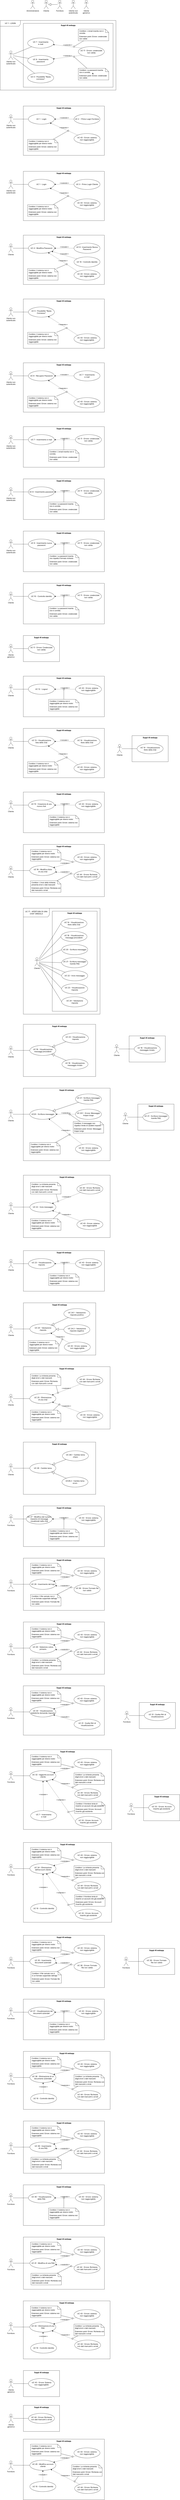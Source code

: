 <mxfile version="27.0.5">
  <diagram name="Pagina-1" id="gL4ax_EIHKm-RJQ7dniV">
    <mxGraphModel dx="1291" dy="486" grid="0" gridSize="10" guides="1" tooltips="1" connect="1" arrows="1" fold="1" page="0" pageScale="1" pageWidth="827" pageHeight="1169" math="0" shadow="0" adaptiveColors="auto">
      <root>
        <mxCell id="0" />
        <mxCell id="1" parent="0" />
        <mxCell id="qeud6nZUbXD7weq3iGC9-1" value="Amministratore" style="shape=umlActor;verticalLabelPosition=bottom;verticalAlign=top;html=1;outlineConnect=0;fontFamily=Inter;" parent="1" vertex="1">
          <mxGeometry x="50" y="20" width="30" height="60" as="geometry" />
        </mxCell>
        <mxCell id="qeud6nZUbXD7weq3iGC9-2" value="Cliente" style="shape=umlActor;verticalLabelPosition=bottom;verticalAlign=top;html=1;outlineConnect=0;fontFamily=Inter;" parent="1" vertex="1">
          <mxGeometry x="143" y="20" width="30" height="60" as="geometry" />
        </mxCell>
        <mxCell id="qeud6nZUbXD7weq3iGC9-3" value="Fornitore" style="shape=umlActor;verticalLabelPosition=bottom;verticalAlign=top;html=1;outlineConnect=0;fontFamily=Inter;" parent="1" vertex="1">
          <mxGeometry x="237" y="20" width="30" height="60" as="geometry" />
        </mxCell>
        <mxCell id="qeud6nZUbXD7weq3iGC9-4" value="Utente non&lt;br&gt;autenticato" style="shape=umlActor;verticalLabelPosition=bottom;verticalAlign=top;html=1;outlineConnect=0;fontFamily=Inter;" parent="1" vertex="1">
          <mxGeometry x="330" y="20" width="30" height="60" as="geometry" />
        </mxCell>
        <mxCell id="qeud6nZUbXD7weq3iGC9-8" value="" style="endArrow=block;endSize=16;endFill=0;html=1;fontFamily=Inter;" parent="1" source="qeud6nZUbXD7weq3iGC9-3" target="qeud6nZUbXD7weq3iGC9-2" edge="1">
          <mxGeometry width="160" relative="1" as="geometry">
            <mxPoint x="230" y="50" as="sourcePoint" />
            <mxPoint x="390" y="50" as="targetPoint" />
          </mxGeometry>
        </mxCell>
        <mxCell id="qeud6nZUbXD7weq3iGC9-9" value="Utente non&lt;br&gt;autenticato" style="shape=umlActor;verticalLabelPosition=bottom;verticalAlign=top;html=1;outlineConnect=0;fontFamily=Inter;" parent="1" vertex="1">
          <mxGeometry x="-101" y="370" width="30" height="60" as="geometry" />
        </mxCell>
        <mxCell id="qeud6nZUbXD7weq3iGC9-10" value="UC 1 - LOGIN" style="shape=umlFrame;whiteSpace=wrap;html=1;pointerEvents=0;width=140;height=40;fontFamily=Inter;" parent="1" vertex="1">
          <mxGeometry x="-160" y="160" width="800" height="480" as="geometry" />
        </mxCell>
        <mxCell id="qeud6nZUbXD7weq3iGC9-11" value="Suppl-AI webapp" style="shape=rect;html=1;verticalAlign=top;fontStyle=1;whiteSpace=wrap;align=center;fontFamily=Inter;" parent="1" vertex="1">
          <mxGeometry y="180" width="620" height="440" as="geometry" />
        </mxCell>
        <mxCell id="qeud6nZUbXD7weq3iGC9-12" value="UC 7 - Inserimento &lt;br&gt;e-mail" style="ellipse;whiteSpace=wrap;html=1;fontFamily=Inter;" parent="1" vertex="1">
          <mxGeometry x="30" y="281" width="180" height="70" as="geometry" />
        </mxCell>
        <mxCell id="EYkOF4dDGbFAh2lnOEUv-1" value="UC 8 - Inserimento &lt;br&gt;password" style="ellipse;whiteSpace=wrap;html=1;fontFamily=Inter;" parent="1" vertex="1">
          <mxGeometry x="30" y="401" width="180" height="70" as="geometry" />
        </mxCell>
        <mxCell id="EYkOF4dDGbFAh2lnOEUv-2" value="UC 11 - Errore: credenziale &lt;br&gt;non valida" style="ellipse;whiteSpace=wrap;html=1;fontFamily=Inter;" parent="1" vertex="1">
          <mxGeometry x="380" y="340" width="180" height="70" as="geometry" />
        </mxCell>
        <mxCell id="EYkOF4dDGbFAh2lnOEUv-3" value="&amp;lt;&amp;lt;extends&amp;gt;&amp;gt;" style="html=1;verticalAlign=bottom;labelBackgroundColor=none;endArrow=block;endFill=1;dashed=1;rounded=0;exitX=0;exitY=0;exitDx=0;exitDy=0;" parent="1" source="EYkOF4dDGbFAh2lnOEUv-2" target="qeud6nZUbXD7weq3iGC9-12" edge="1">
          <mxGeometry width="160" relative="1" as="geometry">
            <mxPoint x="130" y="465" as="sourcePoint" />
            <mxPoint x="290" y="465" as="targetPoint" />
          </mxGeometry>
        </mxCell>
        <mxCell id="EYkOF4dDGbFAh2lnOEUv-4" value="&amp;lt;&amp;lt;extends&amp;gt;&amp;gt;" style="html=1;verticalAlign=bottom;labelBackgroundColor=none;endArrow=block;endFill=1;dashed=1;rounded=0;exitX=0;exitY=1;exitDx=0;exitDy=0;" parent="1" source="EYkOF4dDGbFAh2lnOEUv-2" target="EYkOF4dDGbFAh2lnOEUv-1" edge="1">
          <mxGeometry width="160" relative="1" as="geometry">
            <mxPoint x="408" y="495" as="sourcePoint" />
            <mxPoint x="182" y="455" as="targetPoint" />
          </mxGeometry>
        </mxCell>
        <mxCell id="EYkOF4dDGbFAh2lnOEUv-14" value="" style="endArrow=oval;html=1;rounded=0;endFill=0;endSize=10;" parent="1" source="EYkOF4dDGbFAh2lnOEUv-15" edge="1">
          <mxGeometry width="50" height="50" relative="1" as="geometry">
            <mxPoint x="419.429" y="310" as="sourcePoint" />
            <mxPoint x="350" y="340" as="targetPoint" />
          </mxGeometry>
        </mxCell>
        <mxCell id="EYkOF4dDGbFAh2lnOEUv-15" value="&lt;div&gt;&lt;br&gt;&lt;/div&gt;Extension point: Errore: credenziale non valida" style="shape=note2;boundedLbl=1;whiteSpace=wrap;html=1;size=23;verticalAlign=top;align=left;spacingLeft=5;" parent="1" vertex="1">
          <mxGeometry x="380" y="220" width="210" height="80" as="geometry" />
        </mxCell>
        <mxCell id="EYkOF4dDGbFAh2lnOEUv-16" value="&lt;span style=&quot;text-align: center;&quot;&gt;Contition: L&#39;email inserita non è corretta&lt;/span&gt;" style="resizeWidth=1;part=1;strokeColor=none;fillColor=none;align=left;spacingLeft=5;whiteSpace=wrap;html=1;" parent="EYkOF4dDGbFAh2lnOEUv-15" vertex="1">
          <mxGeometry width="210" height="40" relative="1" as="geometry" />
        </mxCell>
        <mxCell id="EYkOF4dDGbFAh2lnOEUv-22" style="edgeStyle=orthogonalEdgeStyle;rounded=0;orthogonalLoop=1;jettySize=auto;html=1;exitX=0.5;exitY=1;exitDx=0;exitDy=0;" parent="EYkOF4dDGbFAh2lnOEUv-15" source="EYkOF4dDGbFAh2lnOEUv-16" target="EYkOF4dDGbFAh2lnOEUv-16" edge="1">
          <mxGeometry relative="1" as="geometry" />
        </mxCell>
        <mxCell id="EYkOF4dDGbFAh2lnOEUv-17" value="" style="endArrow=none;html=1;rounded=0;" parent="1" source="qeud6nZUbXD7weq3iGC9-9" target="qeud6nZUbXD7weq3iGC9-12" edge="1">
          <mxGeometry width="50" height="50" relative="1" as="geometry">
            <mxPoint x="190" y="540" as="sourcePoint" />
            <mxPoint x="240" y="490" as="targetPoint" />
          </mxGeometry>
        </mxCell>
        <mxCell id="EYkOF4dDGbFAh2lnOEUv-18" value="" style="endArrow=none;html=1;rounded=0;" parent="1" source="qeud6nZUbXD7weq3iGC9-9" target="EYkOF4dDGbFAh2lnOEUv-1" edge="1">
          <mxGeometry width="50" height="50" relative="1" as="geometry">
            <mxPoint x="-80" y="449" as="sourcePoint" />
            <mxPoint x="11" y="445" as="targetPoint" />
          </mxGeometry>
        </mxCell>
        <mxCell id="EYkOF4dDGbFAh2lnOEUv-19" value="UC 5 - Possibilità &quot;Resta connesso&quot;" style="ellipse;whiteSpace=wrap;html=1;fontFamily=Inter;" parent="1" vertex="1">
          <mxGeometry x="30" y="521" width="180" height="70" as="geometry" />
        </mxCell>
        <mxCell id="EYkOF4dDGbFAh2lnOEUv-20" value="" style="endArrow=none;html=1;rounded=0;" parent="1" source="qeud6nZUbXD7weq3iGC9-9" target="EYkOF4dDGbFAh2lnOEUv-19" edge="1">
          <mxGeometry width="50" height="50" relative="1" as="geometry">
            <mxPoint x="230" y="550" as="sourcePoint" />
            <mxPoint x="280" y="500" as="targetPoint" />
          </mxGeometry>
        </mxCell>
        <mxCell id="EYkOF4dDGbFAh2lnOEUv-23" value="Utente non&lt;br&gt;autenticato" style="shape=umlActor;verticalLabelPosition=bottom;verticalAlign=top;html=1;outlineConnect=0;fontFamily=Inter;" parent="1" vertex="1">
          <mxGeometry x="-101" y="810" width="30" height="60" as="geometry" />
        </mxCell>
        <mxCell id="EYkOF4dDGbFAh2lnOEUv-25" value="Suppl-AI webapp" style="shape=rect;html=1;verticalAlign=top;fontStyle=1;whiteSpace=wrap;align=center;fontFamily=Inter;" parent="1" vertex="1">
          <mxGeometry y="750" width="560" height="340" as="geometry" />
        </mxCell>
        <mxCell id="EYkOF4dDGbFAh2lnOEUv-26" value="UC 1 - Login" style="ellipse;whiteSpace=wrap;html=1;fontFamily=Inter;" parent="1" vertex="1">
          <mxGeometry x="35" y="805" width="180" height="70" as="geometry" />
        </mxCell>
        <mxCell id="EYkOF4dDGbFAh2lnOEUv-28" value="UC 43 - Errore: sistema &lt;br&gt;non raggiungibile" style="ellipse;whiteSpace=wrap;html=1;fontFamily=Inter;" parent="1" vertex="1">
          <mxGeometry x="350" y="940" width="180" height="70" as="geometry" />
        </mxCell>
        <mxCell id="EYkOF4dDGbFAh2lnOEUv-29" value="&amp;lt;&amp;lt;extends&amp;gt;&amp;gt;" style="html=1;verticalAlign=bottom;labelBackgroundColor=none;endArrow=block;endFill=1;dashed=1;rounded=0;exitX=0;exitY=0;exitDx=0;exitDy=0;" parent="1" source="EYkOF4dDGbFAh2lnOEUv-28" target="EYkOF4dDGbFAh2lnOEUv-26" edge="1">
          <mxGeometry width="160" relative="1" as="geometry">
            <mxPoint x="130" y="985" as="sourcePoint" />
            <mxPoint x="290" y="985" as="targetPoint" />
          </mxGeometry>
        </mxCell>
        <mxCell id="EYkOF4dDGbFAh2lnOEUv-32" value="&lt;div&gt;&lt;br&gt;&lt;/div&gt;Extension point: Errore: sistema non raggiungibile" style="shape=note2;boundedLbl=1;whiteSpace=wrap;html=1;size=23;verticalAlign=top;align=left;spacingLeft=5;" parent="1" vertex="1">
          <mxGeometry x="30" y="980" width="210" height="80" as="geometry" />
        </mxCell>
        <mxCell id="EYkOF4dDGbFAh2lnOEUv-33" value="&lt;span style=&quot;text-align: center;&quot;&gt;Contition: Il sistema non è raggiungibile per diversi motivi&lt;/span&gt;" style="resizeWidth=1;part=1;strokeColor=none;fillColor=none;align=left;spacingLeft=5;whiteSpace=wrap;html=1;" parent="EYkOF4dDGbFAh2lnOEUv-32" vertex="1">
          <mxGeometry width="210" height="40" relative="1" as="geometry" />
        </mxCell>
        <mxCell id="EYkOF4dDGbFAh2lnOEUv-34" style="edgeStyle=orthogonalEdgeStyle;rounded=0;orthogonalLoop=1;jettySize=auto;html=1;exitX=0.5;exitY=1;exitDx=0;exitDy=0;" parent="EYkOF4dDGbFAh2lnOEUv-32" source="EYkOF4dDGbFAh2lnOEUv-33" target="EYkOF4dDGbFAh2lnOEUv-33" edge="1">
          <mxGeometry relative="1" as="geometry" />
        </mxCell>
        <mxCell id="EYkOF4dDGbFAh2lnOEUv-35" value="" style="endArrow=none;html=1;rounded=0;" parent="1" source="EYkOF4dDGbFAh2lnOEUv-23" target="EYkOF4dDGbFAh2lnOEUv-26" edge="1">
          <mxGeometry width="50" height="50" relative="1" as="geometry">
            <mxPoint x="190" y="1060" as="sourcePoint" />
            <mxPoint x="240" y="1010" as="targetPoint" />
          </mxGeometry>
        </mxCell>
        <mxCell id="EYkOF4dDGbFAh2lnOEUv-39" value="" style="endArrow=oval;html=1;rounded=0;endFill=0;endSize=10;" parent="1" source="EYkOF4dDGbFAh2lnOEUv-32" edge="1">
          <mxGeometry width="50" height="50" relative="1" as="geometry">
            <mxPoint x="403" y="1010" as="sourcePoint" />
            <mxPoint x="310" y="920" as="targetPoint" />
          </mxGeometry>
        </mxCell>
        <mxCell id="EYkOF4dDGbFAh2lnOEUv-40" value="UC 2&amp;nbsp; - Primo Login Fornitore" style="ellipse;whiteSpace=wrap;html=1;fontFamily=Inter;" parent="1" vertex="1">
          <mxGeometry x="350" y="805" width="180" height="70" as="geometry" />
        </mxCell>
        <mxCell id="EYkOF4dDGbFAh2lnOEUv-42" value="Utente non&lt;br&gt;autenticato" style="shape=umlActor;verticalLabelPosition=bottom;verticalAlign=top;html=1;outlineConnect=0;fontFamily=Inter;" parent="1" vertex="1">
          <mxGeometry x="-101" y="1260" width="30" height="60" as="geometry" />
        </mxCell>
        <mxCell id="EYkOF4dDGbFAh2lnOEUv-43" value="Suppl-AI webapp" style="shape=rect;html=1;verticalAlign=top;fontStyle=1;whiteSpace=wrap;align=center;fontFamily=Inter;" parent="1" vertex="1">
          <mxGeometry y="1200" width="560" height="340" as="geometry" />
        </mxCell>
        <mxCell id="EYkOF4dDGbFAh2lnOEUv-44" value="UC 1 - Login" style="ellipse;whiteSpace=wrap;html=1;fontFamily=Inter;" parent="1" vertex="1">
          <mxGeometry x="35" y="1255" width="180" height="70" as="geometry" />
        </mxCell>
        <mxCell id="EYkOF4dDGbFAh2lnOEUv-45" value="UC 43 - Errore: sistema &lt;br&gt;non raggiungibile" style="ellipse;whiteSpace=wrap;html=1;fontFamily=Inter;" parent="1" vertex="1">
          <mxGeometry x="350" y="1390" width="180" height="70" as="geometry" />
        </mxCell>
        <mxCell id="EYkOF4dDGbFAh2lnOEUv-46" value="&amp;lt;&amp;lt;extends&amp;gt;&amp;gt;" style="html=1;verticalAlign=bottom;labelBackgroundColor=none;endArrow=block;endFill=1;dashed=1;rounded=0;exitX=0;exitY=0;exitDx=0;exitDy=0;" parent="1" source="EYkOF4dDGbFAh2lnOEUv-45" target="EYkOF4dDGbFAh2lnOEUv-44" edge="1">
          <mxGeometry width="160" relative="1" as="geometry">
            <mxPoint x="130" y="1435" as="sourcePoint" />
            <mxPoint x="290" y="1435" as="targetPoint" />
          </mxGeometry>
        </mxCell>
        <mxCell id="EYkOF4dDGbFAh2lnOEUv-47" value="&lt;div&gt;&lt;br&gt;&lt;/div&gt;Extension point: Errore: sistema non raggiungibile" style="shape=note2;boundedLbl=1;whiteSpace=wrap;html=1;size=23;verticalAlign=top;align=left;spacingLeft=5;" parent="1" vertex="1">
          <mxGeometry x="30" y="1430" width="210" height="80" as="geometry" />
        </mxCell>
        <mxCell id="EYkOF4dDGbFAh2lnOEUv-48" value="&lt;span style=&quot;text-align: center;&quot;&gt;Contition: Il sistema non è raggiungibile per diversi motivi&lt;/span&gt;" style="resizeWidth=1;part=1;strokeColor=none;fillColor=none;align=left;spacingLeft=5;whiteSpace=wrap;html=1;" parent="EYkOF4dDGbFAh2lnOEUv-47" vertex="1">
          <mxGeometry width="210" height="40" relative="1" as="geometry" />
        </mxCell>
        <mxCell id="EYkOF4dDGbFAh2lnOEUv-49" style="edgeStyle=orthogonalEdgeStyle;rounded=0;orthogonalLoop=1;jettySize=auto;html=1;exitX=0.5;exitY=1;exitDx=0;exitDy=0;" parent="EYkOF4dDGbFAh2lnOEUv-47" source="EYkOF4dDGbFAh2lnOEUv-48" target="EYkOF4dDGbFAh2lnOEUv-48" edge="1">
          <mxGeometry relative="1" as="geometry" />
        </mxCell>
        <mxCell id="EYkOF4dDGbFAh2lnOEUv-50" value="" style="endArrow=none;html=1;rounded=0;" parent="1" source="EYkOF4dDGbFAh2lnOEUv-42" target="EYkOF4dDGbFAh2lnOEUv-44" edge="1">
          <mxGeometry width="50" height="50" relative="1" as="geometry">
            <mxPoint x="190" y="1510" as="sourcePoint" />
            <mxPoint x="240" y="1460" as="targetPoint" />
          </mxGeometry>
        </mxCell>
        <mxCell id="EYkOF4dDGbFAh2lnOEUv-51" value="" style="endArrow=oval;html=1;rounded=0;endFill=0;endSize=10;" parent="1" source="EYkOF4dDGbFAh2lnOEUv-47" edge="1">
          <mxGeometry width="50" height="50" relative="1" as="geometry">
            <mxPoint x="403" y="1460" as="sourcePoint" />
            <mxPoint x="310" y="1370" as="targetPoint" />
          </mxGeometry>
        </mxCell>
        <mxCell id="EYkOF4dDGbFAh2lnOEUv-52" value="UC 3 - Primo Login Cliente" style="ellipse;whiteSpace=wrap;html=1;fontFamily=Inter;" parent="1" vertex="1">
          <mxGeometry x="350" y="1255" width="180" height="70" as="geometry" />
        </mxCell>
        <mxCell id="EYkOF4dDGbFAh2lnOEUv-54" value="Cliente" style="shape=umlActor;verticalLabelPosition=bottom;verticalAlign=top;html=1;outlineConnect=0;fontFamily=Inter;" parent="1" vertex="1">
          <mxGeometry x="-101" y="1700" width="30" height="60" as="geometry" />
        </mxCell>
        <mxCell id="EYkOF4dDGbFAh2lnOEUv-55" value="Suppl-AI webapp" style="shape=rect;html=1;verticalAlign=top;fontStyle=1;whiteSpace=wrap;align=center;fontFamily=Inter;" parent="1" vertex="1">
          <mxGeometry y="1640" width="560" height="340" as="geometry" />
        </mxCell>
        <mxCell id="EYkOF4dDGbFAh2lnOEUv-56" value="UC 4 - Modifica Password" style="ellipse;whiteSpace=wrap;html=1;fontFamily=Inter;" parent="1" vertex="1">
          <mxGeometry x="35" y="1695" width="180" height="70" as="geometry" />
        </mxCell>
        <mxCell id="EYkOF4dDGbFAh2lnOEUv-57" value="UC 43 - Errore: sistema &lt;br&gt;non raggiungibile" style="ellipse;whiteSpace=wrap;html=1;fontFamily=Inter;" parent="1" vertex="1">
          <mxGeometry x="350" y="1880" width="180" height="70" as="geometry" />
        </mxCell>
        <mxCell id="EYkOF4dDGbFAh2lnOEUv-58" value="&amp;lt;&amp;lt;extends&amp;gt;&amp;gt;" style="html=1;verticalAlign=bottom;labelBackgroundColor=none;endArrow=block;endFill=1;dashed=1;rounded=0;exitX=0;exitY=0;exitDx=0;exitDy=0;" parent="1" source="EYkOF4dDGbFAh2lnOEUv-57" target="EYkOF4dDGbFAh2lnOEUv-56" edge="1">
          <mxGeometry width="160" relative="1" as="geometry">
            <mxPoint x="130" y="1875" as="sourcePoint" />
            <mxPoint x="290" y="1875" as="targetPoint" />
          </mxGeometry>
        </mxCell>
        <mxCell id="EYkOF4dDGbFAh2lnOEUv-59" value="&lt;div&gt;&lt;br&gt;&lt;/div&gt;Extension point: Errore: sistema non raggiungibile" style="shape=note2;boundedLbl=1;whiteSpace=wrap;html=1;size=23;verticalAlign=top;align=left;spacingLeft=5;" parent="1" vertex="1">
          <mxGeometry x="30" y="1870" width="210" height="80" as="geometry" />
        </mxCell>
        <mxCell id="EYkOF4dDGbFAh2lnOEUv-60" value="&lt;span style=&quot;text-align: center;&quot;&gt;Contition: Il sistema non è raggiungibile per diversi motivi&lt;/span&gt;" style="resizeWidth=1;part=1;strokeColor=none;fillColor=none;align=left;spacingLeft=5;whiteSpace=wrap;html=1;" parent="EYkOF4dDGbFAh2lnOEUv-59" vertex="1">
          <mxGeometry width="210" height="40" relative="1" as="geometry" />
        </mxCell>
        <mxCell id="EYkOF4dDGbFAh2lnOEUv-61" style="edgeStyle=orthogonalEdgeStyle;rounded=0;orthogonalLoop=1;jettySize=auto;html=1;exitX=0.5;exitY=1;exitDx=0;exitDy=0;" parent="EYkOF4dDGbFAh2lnOEUv-59" source="EYkOF4dDGbFAh2lnOEUv-60" target="EYkOF4dDGbFAh2lnOEUv-60" edge="1">
          <mxGeometry relative="1" as="geometry" />
        </mxCell>
        <mxCell id="EYkOF4dDGbFAh2lnOEUv-62" value="" style="endArrow=none;html=1;rounded=0;" parent="1" source="EYkOF4dDGbFAh2lnOEUv-54" target="EYkOF4dDGbFAh2lnOEUv-56" edge="1">
          <mxGeometry width="50" height="50" relative="1" as="geometry">
            <mxPoint x="190" y="1950" as="sourcePoint" />
            <mxPoint x="240" y="1900" as="targetPoint" />
          </mxGeometry>
        </mxCell>
        <mxCell id="EYkOF4dDGbFAh2lnOEUv-63" value="" style="endArrow=oval;html=1;rounded=0;endFill=0;endSize=10;" parent="1" source="EYkOF4dDGbFAh2lnOEUv-59" edge="1">
          <mxGeometry width="50" height="50" relative="1" as="geometry">
            <mxPoint x="403" y="1900" as="sourcePoint" />
            <mxPoint x="300" y="1840" as="targetPoint" />
          </mxGeometry>
        </mxCell>
        <mxCell id="EYkOF4dDGbFAh2lnOEUv-64" value="UC 9 - Inserimento Nuova Password" style="ellipse;whiteSpace=wrap;html=1;fontFamily=Inter;" parent="1" vertex="1">
          <mxGeometry x="350" y="1695" width="180" height="70" as="geometry" />
        </mxCell>
        <mxCell id="EYkOF4dDGbFAh2lnOEUv-66" value="&amp;lt;&amp;lt;include&amp;gt;&amp;gt;" style="html=1;verticalAlign=bottom;labelBackgroundColor=none;endArrow=block;endFill=1;dashed=1;rounded=0;" parent="1" source="EYkOF4dDGbFAh2lnOEUv-64" target="EYkOF4dDGbFAh2lnOEUv-56" edge="1">
          <mxGeometry width="160" relative="1" as="geometry">
            <mxPoint x="140" y="1790" as="sourcePoint" />
            <mxPoint x="300" y="1790" as="targetPoint" />
          </mxGeometry>
        </mxCell>
        <mxCell id="EYkOF4dDGbFAh2lnOEUv-67" value="UC 10 - Controllo Identità" style="ellipse;whiteSpace=wrap;html=1;fontFamily=Inter;" parent="1" vertex="1">
          <mxGeometry x="350" y="1790" width="180" height="70" as="geometry" />
        </mxCell>
        <mxCell id="EYkOF4dDGbFAh2lnOEUv-68" value="&amp;lt;&amp;lt;include&amp;gt;&amp;gt;" style="html=1;verticalAlign=bottom;labelBackgroundColor=none;endArrow=block;endFill=1;dashed=1;rounded=0;" parent="1" source="EYkOF4dDGbFAh2lnOEUv-67" target="EYkOF4dDGbFAh2lnOEUv-56" edge="1">
          <mxGeometry width="160" relative="1" as="geometry">
            <mxPoint x="360" y="1740" as="sourcePoint" />
            <mxPoint x="225" y="1740" as="targetPoint" />
          </mxGeometry>
        </mxCell>
        <mxCell id="EYkOF4dDGbFAh2lnOEUv-69" value="Utente non&lt;br&gt;autenticato" style="shape=umlActor;verticalLabelPosition=bottom;verticalAlign=top;html=1;outlineConnect=0;fontFamily=Inter;" parent="1" vertex="1">
          <mxGeometry x="-101" y="2140" width="30" height="60" as="geometry" />
        </mxCell>
        <mxCell id="EYkOF4dDGbFAh2lnOEUv-70" value="Suppl-AI webapp" style="shape=rect;html=1;verticalAlign=top;fontStyle=1;whiteSpace=wrap;align=center;fontFamily=Inter;" parent="1" vertex="1">
          <mxGeometry y="2080" width="560" height="340" as="geometry" />
        </mxCell>
        <mxCell id="EYkOF4dDGbFAh2lnOEUv-71" value="UC 5 - Possibilità &quot;Resta Connesso&quot;" style="ellipse;whiteSpace=wrap;html=1;fontFamily=Inter;" parent="1" vertex="1">
          <mxGeometry x="35" y="2135" width="180" height="70" as="geometry" />
        </mxCell>
        <mxCell id="EYkOF4dDGbFAh2lnOEUv-72" value="UC 43 - Errore: sistema &lt;br&gt;non raggiungibile" style="ellipse;whiteSpace=wrap;html=1;fontFamily=Inter;" parent="1" vertex="1">
          <mxGeometry x="350" y="2320" width="180" height="70" as="geometry" />
        </mxCell>
        <mxCell id="EYkOF4dDGbFAh2lnOEUv-73" value="&amp;lt;&amp;lt;extends&amp;gt;&amp;gt;" style="html=1;verticalAlign=bottom;labelBackgroundColor=none;endArrow=block;endFill=1;dashed=1;rounded=0;exitX=0;exitY=0;exitDx=0;exitDy=0;" parent="1" source="EYkOF4dDGbFAh2lnOEUv-72" target="EYkOF4dDGbFAh2lnOEUv-71" edge="1">
          <mxGeometry width="160" relative="1" as="geometry">
            <mxPoint x="130" y="2315" as="sourcePoint" />
            <mxPoint x="290" y="2315" as="targetPoint" />
          </mxGeometry>
        </mxCell>
        <mxCell id="EYkOF4dDGbFAh2lnOEUv-74" value="&lt;div&gt;&lt;br&gt;&lt;/div&gt;Extension point: Errore: sistema non raggiungibile" style="shape=note2;boundedLbl=1;whiteSpace=wrap;html=1;size=23;verticalAlign=top;align=left;spacingLeft=5;" parent="1" vertex="1">
          <mxGeometry x="30" y="2310" width="210" height="80" as="geometry" />
        </mxCell>
        <mxCell id="EYkOF4dDGbFAh2lnOEUv-75" value="&lt;span style=&quot;text-align: center;&quot;&gt;Contition: Il sistema non è raggiungibile per diversi motivi&lt;/span&gt;" style="resizeWidth=1;part=1;strokeColor=none;fillColor=none;align=left;spacingLeft=5;whiteSpace=wrap;html=1;" parent="EYkOF4dDGbFAh2lnOEUv-74" vertex="1">
          <mxGeometry width="210" height="40" relative="1" as="geometry" />
        </mxCell>
        <mxCell id="EYkOF4dDGbFAh2lnOEUv-76" style="edgeStyle=orthogonalEdgeStyle;rounded=0;orthogonalLoop=1;jettySize=auto;html=1;exitX=0.5;exitY=1;exitDx=0;exitDy=0;" parent="EYkOF4dDGbFAh2lnOEUv-74" source="EYkOF4dDGbFAh2lnOEUv-75" target="EYkOF4dDGbFAh2lnOEUv-75" edge="1">
          <mxGeometry relative="1" as="geometry" />
        </mxCell>
        <mxCell id="EYkOF4dDGbFAh2lnOEUv-77" value="" style="endArrow=none;html=1;rounded=0;" parent="1" source="EYkOF4dDGbFAh2lnOEUv-69" target="EYkOF4dDGbFAh2lnOEUv-71" edge="1">
          <mxGeometry width="50" height="50" relative="1" as="geometry">
            <mxPoint x="190" y="2390" as="sourcePoint" />
            <mxPoint x="240" y="2340" as="targetPoint" />
          </mxGeometry>
        </mxCell>
        <mxCell id="EYkOF4dDGbFAh2lnOEUv-78" value="" style="endArrow=oval;html=1;rounded=0;endFill=0;endSize=10;" parent="1" source="EYkOF4dDGbFAh2lnOEUv-74" edge="1">
          <mxGeometry width="50" height="50" relative="1" as="geometry">
            <mxPoint x="403" y="2340" as="sourcePoint" />
            <mxPoint x="300" y="2280" as="targetPoint" />
          </mxGeometry>
        </mxCell>
        <mxCell id="EYkOF4dDGbFAh2lnOEUv-83" value="Utente non&lt;br&gt;autenticato" style="shape=umlActor;verticalLabelPosition=bottom;verticalAlign=top;html=1;outlineConnect=0;fontFamily=Inter;" parent="1" vertex="1">
          <mxGeometry x="-101" y="2580" width="30" height="60" as="geometry" />
        </mxCell>
        <mxCell id="EYkOF4dDGbFAh2lnOEUv-84" value="Suppl-AI webapp" style="shape=rect;html=1;verticalAlign=top;fontStyle=1;whiteSpace=wrap;align=center;fontFamily=Inter;" parent="1" vertex="1">
          <mxGeometry y="2520" width="560" height="340" as="geometry" />
        </mxCell>
        <mxCell id="EYkOF4dDGbFAh2lnOEUv-85" value="UC 6 - Recupero Password" style="ellipse;whiteSpace=wrap;html=1;fontFamily=Inter;" parent="1" vertex="1">
          <mxGeometry x="35" y="2575" width="180" height="70" as="geometry" />
        </mxCell>
        <mxCell id="EYkOF4dDGbFAh2lnOEUv-86" value="UC 43 - Errore: sistema &lt;br&gt;non raggiungibile" style="ellipse;whiteSpace=wrap;html=1;fontFamily=Inter;" parent="1" vertex="1">
          <mxGeometry x="350" y="2760" width="180" height="70" as="geometry" />
        </mxCell>
        <mxCell id="EYkOF4dDGbFAh2lnOEUv-87" value="&amp;lt;&amp;lt;extends&amp;gt;&amp;gt;" style="html=1;verticalAlign=bottom;labelBackgroundColor=none;endArrow=block;endFill=1;dashed=1;rounded=0;exitX=0;exitY=0;exitDx=0;exitDy=0;" parent="1" source="EYkOF4dDGbFAh2lnOEUv-86" target="EYkOF4dDGbFAh2lnOEUv-85" edge="1">
          <mxGeometry width="160" relative="1" as="geometry">
            <mxPoint x="130" y="2755" as="sourcePoint" />
            <mxPoint x="290" y="2755" as="targetPoint" />
          </mxGeometry>
        </mxCell>
        <mxCell id="EYkOF4dDGbFAh2lnOEUv-88" value="&lt;div&gt;&lt;br&gt;&lt;/div&gt;Extension point: Errore: sistema non raggiungibile" style="shape=note2;boundedLbl=1;whiteSpace=wrap;html=1;size=23;verticalAlign=top;align=left;spacingLeft=5;" parent="1" vertex="1">
          <mxGeometry x="30" y="2750" width="210" height="80" as="geometry" />
        </mxCell>
        <mxCell id="EYkOF4dDGbFAh2lnOEUv-89" value="&lt;span style=&quot;text-align: center;&quot;&gt;Contition: Il sistema non è raggiungibile per diversi motivi&lt;/span&gt;" style="resizeWidth=1;part=1;strokeColor=none;fillColor=none;align=left;spacingLeft=5;whiteSpace=wrap;html=1;" parent="EYkOF4dDGbFAh2lnOEUv-88" vertex="1">
          <mxGeometry width="210" height="40" relative="1" as="geometry" />
        </mxCell>
        <mxCell id="EYkOF4dDGbFAh2lnOEUv-90" style="edgeStyle=orthogonalEdgeStyle;rounded=0;orthogonalLoop=1;jettySize=auto;html=1;exitX=0.5;exitY=1;exitDx=0;exitDy=0;" parent="EYkOF4dDGbFAh2lnOEUv-88" source="EYkOF4dDGbFAh2lnOEUv-89" target="EYkOF4dDGbFAh2lnOEUv-89" edge="1">
          <mxGeometry relative="1" as="geometry" />
        </mxCell>
        <mxCell id="EYkOF4dDGbFAh2lnOEUv-91" value="" style="endArrow=none;html=1;rounded=0;" parent="1" source="EYkOF4dDGbFAh2lnOEUv-83" target="EYkOF4dDGbFAh2lnOEUv-85" edge="1">
          <mxGeometry width="50" height="50" relative="1" as="geometry">
            <mxPoint x="190" y="2830" as="sourcePoint" />
            <mxPoint x="240" y="2780" as="targetPoint" />
          </mxGeometry>
        </mxCell>
        <mxCell id="EYkOF4dDGbFAh2lnOEUv-92" value="" style="endArrow=oval;html=1;rounded=0;endFill=0;endSize=10;" parent="1" source="EYkOF4dDGbFAh2lnOEUv-88" edge="1">
          <mxGeometry width="50" height="50" relative="1" as="geometry">
            <mxPoint x="403" y="2780" as="sourcePoint" />
            <mxPoint x="300" y="2720" as="targetPoint" />
          </mxGeometry>
        </mxCell>
        <mxCell id="EYkOF4dDGbFAh2lnOEUv-95" value="UC 7 - Inserimento&lt;br&gt;e-mail" style="ellipse;whiteSpace=wrap;html=1;fontFamily=Inter;" parent="1" vertex="1">
          <mxGeometry x="350" y="2575" width="180" height="70" as="geometry" />
        </mxCell>
        <mxCell id="EYkOF4dDGbFAh2lnOEUv-96" value="&amp;lt;&amp;lt;include&amp;gt;&amp;gt;" style="html=1;verticalAlign=bottom;labelBackgroundColor=none;endArrow=block;endFill=1;dashed=1;rounded=0;" parent="1" source="EYkOF4dDGbFAh2lnOEUv-95" target="EYkOF4dDGbFAh2lnOEUv-85" edge="1">
          <mxGeometry width="160" relative="1" as="geometry">
            <mxPoint x="140" y="2670" as="sourcePoint" />
            <mxPoint x="215" y="2610" as="targetPoint" />
          </mxGeometry>
        </mxCell>
        <mxCell id="EYkOF4dDGbFAh2lnOEUv-97" value="Utente non&lt;br&gt;autenticato" style="shape=umlActor;verticalLabelPosition=bottom;verticalAlign=top;html=1;outlineConnect=0;fontFamily=Inter;" parent="1" vertex="1">
          <mxGeometry x="-101" y="3020" width="30" height="60" as="geometry" />
        </mxCell>
        <mxCell id="EYkOF4dDGbFAh2lnOEUv-98" value="Suppl-AI webapp" style="shape=rect;html=1;verticalAlign=top;fontStyle=1;whiteSpace=wrap;align=center;fontFamily=Inter;" parent="1" vertex="1">
          <mxGeometry y="2960" width="560" height="280" as="geometry" />
        </mxCell>
        <mxCell id="EYkOF4dDGbFAh2lnOEUv-99" value="UC 7 - Inserimento e-mail" style="ellipse;whiteSpace=wrap;html=1;fontFamily=Inter;" parent="1" vertex="1">
          <mxGeometry x="35" y="3015" width="180" height="70" as="geometry" />
        </mxCell>
        <mxCell id="EYkOF4dDGbFAh2lnOEUv-100" value="UC 11 - Errore: credenziale&lt;br&gt;non valida" style="ellipse;whiteSpace=wrap;html=1;fontFamily=Inter;" parent="1" vertex="1">
          <mxGeometry x="360" y="3015" width="180" height="70" as="geometry" />
        </mxCell>
        <mxCell id="EYkOF4dDGbFAh2lnOEUv-101" value="&amp;lt;&amp;lt;extends&amp;gt;&amp;gt;" style="html=1;verticalAlign=bottom;labelBackgroundColor=none;endArrow=block;endFill=1;dashed=1;rounded=0;" parent="1" source="EYkOF4dDGbFAh2lnOEUv-100" target="EYkOF4dDGbFAh2lnOEUv-99" edge="1">
          <mxGeometry width="160" relative="1" as="geometry">
            <mxPoint x="130" y="3195" as="sourcePoint" />
            <mxPoint x="290" y="3195" as="targetPoint" />
          </mxGeometry>
        </mxCell>
        <mxCell id="EYkOF4dDGbFAh2lnOEUv-105" value="" style="endArrow=none;html=1;rounded=0;" parent="1" source="EYkOF4dDGbFAh2lnOEUv-97" target="EYkOF4dDGbFAh2lnOEUv-99" edge="1">
          <mxGeometry width="50" height="50" relative="1" as="geometry">
            <mxPoint x="190" y="3270" as="sourcePoint" />
            <mxPoint x="240" y="3220" as="targetPoint" />
          </mxGeometry>
        </mxCell>
        <mxCell id="EYkOF4dDGbFAh2lnOEUv-109" value="&lt;div&gt;&lt;br&gt;&lt;/div&gt;Extension point: Errore: credenziale non valida" style="shape=note2;boundedLbl=1;whiteSpace=wrap;html=1;size=23;verticalAlign=top;align=left;spacingLeft=5;" parent="1" vertex="1">
          <mxGeometry x="380" y="490" width="210" height="80" as="geometry" />
        </mxCell>
        <mxCell id="EYkOF4dDGbFAh2lnOEUv-110" value="&lt;span style=&quot;text-align: center;&quot;&gt;Contition: La password inserita &lt;br&gt;non è corretta&lt;/span&gt;" style="resizeWidth=1;part=1;strokeColor=none;fillColor=none;align=left;spacingLeft=5;whiteSpace=wrap;html=1;" parent="EYkOF4dDGbFAh2lnOEUv-109" vertex="1">
          <mxGeometry width="210" height="40" relative="1" as="geometry" />
        </mxCell>
        <mxCell id="EYkOF4dDGbFAh2lnOEUv-111" style="edgeStyle=orthogonalEdgeStyle;rounded=0;orthogonalLoop=1;jettySize=auto;html=1;exitX=0.5;exitY=1;exitDx=0;exitDy=0;" parent="EYkOF4dDGbFAh2lnOEUv-109" source="EYkOF4dDGbFAh2lnOEUv-110" target="EYkOF4dDGbFAh2lnOEUv-110" edge="1">
          <mxGeometry relative="1" as="geometry" />
        </mxCell>
        <mxCell id="EYkOF4dDGbFAh2lnOEUv-127" style="edgeStyle=orthogonalEdgeStyle;rounded=0;orthogonalLoop=1;jettySize=auto;html=1;exitX=0.5;exitY=1;exitDx=0;exitDy=0;entryX=0.476;entryY=0.75;entryDx=0;entryDy=0;entryPerimeter=0;" parent="EYkOF4dDGbFAh2lnOEUv-109" source="EYkOF4dDGbFAh2lnOEUv-110" target="EYkOF4dDGbFAh2lnOEUv-110" edge="1">
          <mxGeometry relative="1" as="geometry" />
        </mxCell>
        <mxCell id="EYkOF4dDGbFAh2lnOEUv-112" value="" style="endArrow=oval;html=1;rounded=0;endFill=0;endSize=10;" parent="1" source="EYkOF4dDGbFAh2lnOEUv-109" edge="1">
          <mxGeometry width="50" height="50" relative="1" as="geometry">
            <mxPoint x="428" y="310" as="sourcePoint" />
            <mxPoint x="350" y="410" as="targetPoint" />
          </mxGeometry>
        </mxCell>
        <mxCell id="EYkOF4dDGbFAh2lnOEUv-113" value="" style="endArrow=oval;html=1;rounded=0;endFill=0;endSize=10;" parent="1" source="EYkOF4dDGbFAh2lnOEUv-114" edge="1">
          <mxGeometry width="50" height="50" relative="1" as="geometry">
            <mxPoint x="359.429" y="3240" as="sourcePoint" />
            <mxPoint x="280" y="3050" as="targetPoint" />
          </mxGeometry>
        </mxCell>
        <mxCell id="EYkOF4dDGbFAh2lnOEUv-114" value="&lt;div&gt;&lt;br&gt;&lt;/div&gt;Extension point: Errore: credenziale non valida" style="shape=note2;boundedLbl=1;whiteSpace=wrap;html=1;size=23;verticalAlign=top;align=left;spacingLeft=5;" parent="1" vertex="1">
          <mxGeometry x="175" y="3120" width="210" height="80" as="geometry" />
        </mxCell>
        <mxCell id="EYkOF4dDGbFAh2lnOEUv-115" value="&lt;span style=&quot;text-align: center;&quot;&gt;Contition: L&#39;email inserita non è corretta&lt;/span&gt;" style="resizeWidth=1;part=1;strokeColor=none;fillColor=none;align=left;spacingLeft=5;whiteSpace=wrap;html=1;" parent="EYkOF4dDGbFAh2lnOEUv-114" vertex="1">
          <mxGeometry width="210" height="40" relative="1" as="geometry" />
        </mxCell>
        <mxCell id="EYkOF4dDGbFAh2lnOEUv-116" style="edgeStyle=orthogonalEdgeStyle;rounded=0;orthogonalLoop=1;jettySize=auto;html=1;exitX=0.5;exitY=1;exitDx=0;exitDy=0;" parent="EYkOF4dDGbFAh2lnOEUv-114" source="EYkOF4dDGbFAh2lnOEUv-115" target="EYkOF4dDGbFAh2lnOEUv-115" edge="1">
          <mxGeometry relative="1" as="geometry" />
        </mxCell>
        <mxCell id="EYkOF4dDGbFAh2lnOEUv-117" value="Utente non&lt;br&gt;autenticato" style="shape=umlActor;verticalLabelPosition=bottom;verticalAlign=top;html=1;outlineConnect=0;fontFamily=Inter;" parent="1" vertex="1">
          <mxGeometry x="-101" y="3380" width="30" height="60" as="geometry" />
        </mxCell>
        <mxCell id="EYkOF4dDGbFAh2lnOEUv-118" value="Suppl-AI webapp" style="shape=rect;html=1;verticalAlign=top;fontStyle=1;whiteSpace=wrap;align=center;fontFamily=Inter;" parent="1" vertex="1">
          <mxGeometry y="3320" width="560" height="280" as="geometry" />
        </mxCell>
        <mxCell id="EYkOF4dDGbFAh2lnOEUv-119" value="UC 8 - Inserimento password" style="ellipse;whiteSpace=wrap;html=1;fontFamily=Inter;" parent="1" vertex="1">
          <mxGeometry x="35" y="3375" width="180" height="70" as="geometry" />
        </mxCell>
        <mxCell id="EYkOF4dDGbFAh2lnOEUv-120" value="UC 11 - Errore: credenziale&lt;br&gt;non valida" style="ellipse;whiteSpace=wrap;html=1;fontFamily=Inter;" parent="1" vertex="1">
          <mxGeometry x="360" y="3375" width="180" height="70" as="geometry" />
        </mxCell>
        <mxCell id="EYkOF4dDGbFAh2lnOEUv-121" value="&amp;lt;&amp;lt;extends&amp;gt;&amp;gt;" style="html=1;verticalAlign=bottom;labelBackgroundColor=none;endArrow=block;endFill=1;dashed=1;rounded=0;" parent="1" source="EYkOF4dDGbFAh2lnOEUv-120" target="EYkOF4dDGbFAh2lnOEUv-119" edge="1">
          <mxGeometry width="160" relative="1" as="geometry">
            <mxPoint x="130" y="3555" as="sourcePoint" />
            <mxPoint x="290" y="3555" as="targetPoint" />
          </mxGeometry>
        </mxCell>
        <mxCell id="EYkOF4dDGbFAh2lnOEUv-122" value="" style="endArrow=none;html=1;rounded=0;" parent="1" source="EYkOF4dDGbFAh2lnOEUv-117" target="EYkOF4dDGbFAh2lnOEUv-119" edge="1">
          <mxGeometry width="50" height="50" relative="1" as="geometry">
            <mxPoint x="190" y="3630" as="sourcePoint" />
            <mxPoint x="240" y="3580" as="targetPoint" />
          </mxGeometry>
        </mxCell>
        <mxCell id="EYkOF4dDGbFAh2lnOEUv-123" value="" style="endArrow=oval;html=1;rounded=0;endFill=0;endSize=10;" parent="1" source="EYkOF4dDGbFAh2lnOEUv-124" edge="1">
          <mxGeometry width="50" height="50" relative="1" as="geometry">
            <mxPoint x="359.429" y="3600" as="sourcePoint" />
            <mxPoint x="280" y="3410" as="targetPoint" />
          </mxGeometry>
        </mxCell>
        <mxCell id="EYkOF4dDGbFAh2lnOEUv-124" value="&lt;div&gt;&lt;br&gt;&lt;/div&gt;Extension point: Errore: credenziale non valida" style="shape=note2;boundedLbl=1;whiteSpace=wrap;html=1;size=23;verticalAlign=top;align=left;spacingLeft=5;" parent="1" vertex="1">
          <mxGeometry x="175" y="3480" width="210" height="80" as="geometry" />
        </mxCell>
        <mxCell id="EYkOF4dDGbFAh2lnOEUv-125" value="&lt;span style=&quot;text-align: center;&quot;&gt;Contition: La password inserita&lt;/span&gt;&lt;br style=&quot;text-align: center;&quot;&gt;&lt;span style=&quot;text-align: center;&quot;&gt;non è corretta&lt;/span&gt;" style="resizeWidth=1;part=1;strokeColor=none;fillColor=none;align=left;spacingLeft=5;whiteSpace=wrap;html=1;" parent="EYkOF4dDGbFAh2lnOEUv-124" vertex="1">
          <mxGeometry width="210" height="40" relative="1" as="geometry" />
        </mxCell>
        <mxCell id="EYkOF4dDGbFAh2lnOEUv-126" style="edgeStyle=orthogonalEdgeStyle;rounded=0;orthogonalLoop=1;jettySize=auto;html=1;exitX=0.5;exitY=1;exitDx=0;exitDy=0;" parent="EYkOF4dDGbFAh2lnOEUv-124" source="EYkOF4dDGbFAh2lnOEUv-125" target="EYkOF4dDGbFAh2lnOEUv-125" edge="1">
          <mxGeometry relative="1" as="geometry" />
        </mxCell>
        <mxCell id="EYkOF4dDGbFAh2lnOEUv-128" value="Utente non&lt;br&gt;autenticato" style="shape=umlActor;verticalLabelPosition=bottom;verticalAlign=top;html=1;outlineConnect=0;fontFamily=Inter;" parent="1" vertex="1">
          <mxGeometry x="-101" y="3740" width="30" height="60" as="geometry" />
        </mxCell>
        <mxCell id="EYkOF4dDGbFAh2lnOEUv-129" value="Suppl-AI webapp" style="shape=rect;html=1;verticalAlign=top;fontStyle=1;whiteSpace=wrap;align=center;fontFamily=Inter;" parent="1" vertex="1">
          <mxGeometry y="3680" width="560" height="280" as="geometry" />
        </mxCell>
        <mxCell id="EYkOF4dDGbFAh2lnOEUv-130" value="UC 9 - Inserimento nuova password" style="ellipse;whiteSpace=wrap;html=1;fontFamily=Inter;" parent="1" vertex="1">
          <mxGeometry x="35" y="3735" width="180" height="70" as="geometry" />
        </mxCell>
        <mxCell id="EYkOF4dDGbFAh2lnOEUv-131" value="UC 11 - Errore: credenziale&lt;br&gt;non valida" style="ellipse;whiteSpace=wrap;html=1;fontFamily=Inter;" parent="1" vertex="1">
          <mxGeometry x="360" y="3735" width="180" height="70" as="geometry" />
        </mxCell>
        <mxCell id="EYkOF4dDGbFAh2lnOEUv-132" value="&amp;lt;&amp;lt;extends&amp;gt;&amp;gt;" style="html=1;verticalAlign=bottom;labelBackgroundColor=none;endArrow=block;endFill=1;dashed=1;rounded=0;" parent="1" source="EYkOF4dDGbFAh2lnOEUv-131" target="EYkOF4dDGbFAh2lnOEUv-130" edge="1">
          <mxGeometry width="160" relative="1" as="geometry">
            <mxPoint x="130" y="3915" as="sourcePoint" />
            <mxPoint x="290" y="3915" as="targetPoint" />
          </mxGeometry>
        </mxCell>
        <mxCell id="EYkOF4dDGbFAh2lnOEUv-133" value="" style="endArrow=none;html=1;rounded=0;" parent="1" source="EYkOF4dDGbFAh2lnOEUv-128" target="EYkOF4dDGbFAh2lnOEUv-130" edge="1">
          <mxGeometry width="50" height="50" relative="1" as="geometry">
            <mxPoint x="190" y="3990" as="sourcePoint" />
            <mxPoint x="240" y="3940" as="targetPoint" />
          </mxGeometry>
        </mxCell>
        <mxCell id="EYkOF4dDGbFAh2lnOEUv-134" value="" style="endArrow=oval;html=1;rounded=0;endFill=0;endSize=10;" parent="1" source="EYkOF4dDGbFAh2lnOEUv-135" edge="1">
          <mxGeometry width="50" height="50" relative="1" as="geometry">
            <mxPoint x="359.429" y="3960" as="sourcePoint" />
            <mxPoint x="280" y="3770" as="targetPoint" />
          </mxGeometry>
        </mxCell>
        <mxCell id="EYkOF4dDGbFAh2lnOEUv-135" value="&lt;div&gt;&lt;br&gt;&lt;/div&gt;Extension point: Errore: credenziale non valida" style="shape=note2;boundedLbl=1;whiteSpace=wrap;html=1;size=23;verticalAlign=top;align=left;spacingLeft=5;" parent="1" vertex="1">
          <mxGeometry x="175" y="3840" width="210" height="80" as="geometry" />
        </mxCell>
        <mxCell id="EYkOF4dDGbFAh2lnOEUv-136" value="&lt;span style=&quot;text-align: center;&quot;&gt;Contition: La password inserita&lt;/span&gt;&lt;br style=&quot;text-align: center;&quot;&gt;&lt;span style=&quot;text-align: center;&quot;&gt;non rispetta il formato richiesto&lt;/span&gt;" style="resizeWidth=1;part=1;strokeColor=none;fillColor=none;align=left;spacingLeft=5;whiteSpace=wrap;html=1;" parent="EYkOF4dDGbFAh2lnOEUv-135" vertex="1">
          <mxGeometry width="210" height="40" relative="1" as="geometry" />
        </mxCell>
        <mxCell id="EYkOF4dDGbFAh2lnOEUv-137" style="edgeStyle=orthogonalEdgeStyle;rounded=0;orthogonalLoop=1;jettySize=auto;html=1;exitX=0.5;exitY=1;exitDx=0;exitDy=0;" parent="EYkOF4dDGbFAh2lnOEUv-135" source="EYkOF4dDGbFAh2lnOEUv-136" target="EYkOF4dDGbFAh2lnOEUv-136" edge="1">
          <mxGeometry relative="1" as="geometry" />
        </mxCell>
        <mxCell id="Wu0v2NKkNFZPOIE_xJ1V-1" value="Cliente&lt;br&gt;&lt;div&gt;&lt;br&gt;&lt;/div&gt;" style="shape=umlActor;verticalLabelPosition=bottom;verticalAlign=top;html=1;outlineConnect=0;fontFamily=Inter;" parent="1" vertex="1">
          <mxGeometry x="-101" y="4100" width="30" height="60" as="geometry" />
        </mxCell>
        <mxCell id="Wu0v2NKkNFZPOIE_xJ1V-2" value="Suppl-AI webapp" style="shape=rect;html=1;verticalAlign=top;fontStyle=1;whiteSpace=wrap;align=center;fontFamily=Inter;" parent="1" vertex="1">
          <mxGeometry y="4040" width="560" height="280" as="geometry" />
        </mxCell>
        <mxCell id="Wu0v2NKkNFZPOIE_xJ1V-3" value="UC 10 - Controllo identità" style="ellipse;whiteSpace=wrap;html=1;fontFamily=Inter;" parent="1" vertex="1">
          <mxGeometry x="35" y="4095" width="180" height="70" as="geometry" />
        </mxCell>
        <mxCell id="Wu0v2NKkNFZPOIE_xJ1V-4" value="UC 11 - Errore: credenziale&lt;br&gt;non valida" style="ellipse;whiteSpace=wrap;html=1;fontFamily=Inter;" parent="1" vertex="1">
          <mxGeometry x="360" y="4095" width="180" height="70" as="geometry" />
        </mxCell>
        <mxCell id="Wu0v2NKkNFZPOIE_xJ1V-5" value="&amp;lt;&amp;lt;extends&amp;gt;&amp;gt;" style="html=1;verticalAlign=bottom;labelBackgroundColor=none;endArrow=block;endFill=1;dashed=1;rounded=0;" parent="1" source="Wu0v2NKkNFZPOIE_xJ1V-4" target="Wu0v2NKkNFZPOIE_xJ1V-3" edge="1">
          <mxGeometry width="160" relative="1" as="geometry">
            <mxPoint x="130" y="4275" as="sourcePoint" />
            <mxPoint x="290" y="4275" as="targetPoint" />
          </mxGeometry>
        </mxCell>
        <mxCell id="Wu0v2NKkNFZPOIE_xJ1V-6" value="" style="endArrow=none;html=1;rounded=0;" parent="1" source="Wu0v2NKkNFZPOIE_xJ1V-1" target="Wu0v2NKkNFZPOIE_xJ1V-3" edge="1">
          <mxGeometry width="50" height="50" relative="1" as="geometry">
            <mxPoint x="190" y="4350" as="sourcePoint" />
            <mxPoint x="240" y="4300" as="targetPoint" />
          </mxGeometry>
        </mxCell>
        <mxCell id="Wu0v2NKkNFZPOIE_xJ1V-7" value="" style="endArrow=oval;html=1;rounded=0;endFill=0;endSize=10;" parent="1" source="Wu0v2NKkNFZPOIE_xJ1V-8" edge="1">
          <mxGeometry width="50" height="50" relative="1" as="geometry">
            <mxPoint x="359.429" y="4320" as="sourcePoint" />
            <mxPoint x="280" y="4130" as="targetPoint" />
          </mxGeometry>
        </mxCell>
        <mxCell id="Wu0v2NKkNFZPOIE_xJ1V-8" value="&lt;div&gt;&lt;br&gt;&lt;/div&gt;Extension point: Errore: credenziale non valida" style="shape=note2;boundedLbl=1;whiteSpace=wrap;html=1;size=23;verticalAlign=top;align=left;spacingLeft=5;" parent="1" vertex="1">
          <mxGeometry x="175" y="4200" width="210" height="80" as="geometry" />
        </mxCell>
        <mxCell id="Wu0v2NKkNFZPOIE_xJ1V-9" value="&lt;span style=&quot;text-align: center;&quot;&gt;Contition: La password inserita&lt;/span&gt;&lt;br style=&quot;text-align: center;&quot;&gt;&lt;span style=&quot;text-align: center;&quot;&gt;non è corretta&lt;/span&gt;" style="resizeWidth=1;part=1;strokeColor=none;fillColor=none;align=left;spacingLeft=5;whiteSpace=wrap;html=1;" parent="Wu0v2NKkNFZPOIE_xJ1V-8" vertex="1">
          <mxGeometry width="210" height="40" relative="1" as="geometry" />
        </mxCell>
        <mxCell id="Wu0v2NKkNFZPOIE_xJ1V-10" style="edgeStyle=orthogonalEdgeStyle;rounded=0;orthogonalLoop=1;jettySize=auto;html=1;exitX=0.5;exitY=1;exitDx=0;exitDy=0;" parent="Wu0v2NKkNFZPOIE_xJ1V-8" source="Wu0v2NKkNFZPOIE_xJ1V-9" target="Wu0v2NKkNFZPOIE_xJ1V-9" edge="1">
          <mxGeometry relative="1" as="geometry" />
        </mxCell>
        <mxCell id="Wu0v2NKkNFZPOIE_xJ1V-11" value="&lt;div&gt;Utente &lt;br&gt;generico&lt;/div&gt;" style="shape=umlActor;verticalLabelPosition=bottom;verticalAlign=top;html=1;outlineConnect=0;fontFamily=Inter;" parent="1" vertex="1">
          <mxGeometry x="-101" y="4460" width="30" height="60" as="geometry" />
        </mxCell>
        <mxCell id="Wu0v2NKkNFZPOIE_xJ1V-12" value="Suppl-AI webapp" style="shape=rect;html=1;verticalAlign=top;fontStyle=1;whiteSpace=wrap;align=center;fontFamily=Inter;" parent="1" vertex="1">
          <mxGeometry y="4400" width="250" height="180" as="geometry" />
        </mxCell>
        <mxCell id="Wu0v2NKkNFZPOIE_xJ1V-13" value="UC 11 - Errore: Credenziale &lt;br&gt;non valida" style="ellipse;whiteSpace=wrap;html=1;fontFamily=Inter;" parent="1" vertex="1">
          <mxGeometry x="35" y="4455" width="180" height="70" as="geometry" />
        </mxCell>
        <mxCell id="Wu0v2NKkNFZPOIE_xJ1V-16" value="" style="endArrow=none;html=1;rounded=0;" parent="1" source="Wu0v2NKkNFZPOIE_xJ1V-11" target="Wu0v2NKkNFZPOIE_xJ1V-13" edge="1">
          <mxGeometry width="50" height="50" relative="1" as="geometry">
            <mxPoint x="190" y="4710" as="sourcePoint" />
            <mxPoint x="240" y="4660" as="targetPoint" />
          </mxGeometry>
        </mxCell>
        <mxCell id="Wu0v2NKkNFZPOIE_xJ1V-21" value="Utente &lt;br&gt;generico" style="shape=umlActor;verticalLabelPosition=bottom;verticalAlign=top;html=1;outlineConnect=0;fontFamily=Inter;" parent="1" vertex="1">
          <mxGeometry x="420" y="20" width="30" height="60" as="geometry" />
        </mxCell>
        <mxCell id="Wu0v2NKkNFZPOIE_xJ1V-26" value="Cliente" style="shape=umlActor;verticalLabelPosition=bottom;verticalAlign=top;html=1;outlineConnect=0;fontFamily=Inter;" parent="1" vertex="1">
          <mxGeometry x="-101" y="4740" width="30" height="60" as="geometry" />
        </mxCell>
        <mxCell id="Wu0v2NKkNFZPOIE_xJ1V-27" value="Suppl-AI webapp" style="shape=rect;html=1;verticalAlign=top;fontStyle=1;whiteSpace=wrap;align=center;fontFamily=Inter;" parent="1" vertex="1">
          <mxGeometry y="4680" width="560" height="280" as="geometry" />
        </mxCell>
        <mxCell id="Wu0v2NKkNFZPOIE_xJ1V-28" value="UC 12 - Logout" style="ellipse;whiteSpace=wrap;html=1;fontFamily=Inter;" parent="1" vertex="1">
          <mxGeometry x="35" y="4735" width="180" height="70" as="geometry" />
        </mxCell>
        <mxCell id="Wu0v2NKkNFZPOIE_xJ1V-29" value="UC 43 - Errore: sistema &lt;br&gt;non raggiungibile" style="ellipse;whiteSpace=wrap;html=1;fontFamily=Inter;" parent="1" vertex="1">
          <mxGeometry x="360" y="4735" width="180" height="70" as="geometry" />
        </mxCell>
        <mxCell id="Wu0v2NKkNFZPOIE_xJ1V-30" value="&amp;lt;&amp;lt;extends&amp;gt;&amp;gt;" style="html=1;verticalAlign=bottom;labelBackgroundColor=none;endArrow=block;endFill=1;dashed=1;rounded=0;" parent="1" source="Wu0v2NKkNFZPOIE_xJ1V-29" target="Wu0v2NKkNFZPOIE_xJ1V-28" edge="1">
          <mxGeometry width="160" relative="1" as="geometry">
            <mxPoint x="130" y="4915" as="sourcePoint" />
            <mxPoint x="290" y="4915" as="targetPoint" />
          </mxGeometry>
        </mxCell>
        <mxCell id="Wu0v2NKkNFZPOIE_xJ1V-31" value="" style="endArrow=none;html=1;rounded=0;" parent="1" source="Wu0v2NKkNFZPOIE_xJ1V-26" target="Wu0v2NKkNFZPOIE_xJ1V-28" edge="1">
          <mxGeometry width="50" height="50" relative="1" as="geometry">
            <mxPoint x="190" y="4990" as="sourcePoint" />
            <mxPoint x="240" y="4940" as="targetPoint" />
          </mxGeometry>
        </mxCell>
        <mxCell id="Wu0v2NKkNFZPOIE_xJ1V-32" value="" style="endArrow=oval;html=1;rounded=0;endFill=0;endSize=10;" parent="1" source="Wu0v2NKkNFZPOIE_xJ1V-33" edge="1">
          <mxGeometry width="50" height="50" relative="1" as="geometry">
            <mxPoint x="359.429" y="4960" as="sourcePoint" />
            <mxPoint x="280" y="4770" as="targetPoint" />
          </mxGeometry>
        </mxCell>
        <mxCell id="Wu0v2NKkNFZPOIE_xJ1V-33" value="&lt;br&gt;Extension point: Errore: sistema non raggiungibile" style="shape=note2;boundedLbl=1;whiteSpace=wrap;html=1;size=23;verticalAlign=top;align=left;spacingLeft=5;" parent="1" vertex="1">
          <mxGeometry x="175" y="4840" width="210" height="80" as="geometry" />
        </mxCell>
        <mxCell id="Wu0v2NKkNFZPOIE_xJ1V-34" value="&lt;span style=&quot;text-align: center;&quot;&gt;Contition: Il sistema non è raggiungibile per diversi motivi&lt;/span&gt;" style="resizeWidth=1;part=1;strokeColor=none;fillColor=none;align=left;spacingLeft=5;whiteSpace=wrap;html=1;" parent="Wu0v2NKkNFZPOIE_xJ1V-33" vertex="1">
          <mxGeometry width="210" height="40" relative="1" as="geometry" />
        </mxCell>
        <mxCell id="Wu0v2NKkNFZPOIE_xJ1V-35" style="edgeStyle=orthogonalEdgeStyle;rounded=0;orthogonalLoop=1;jettySize=auto;html=1;exitX=0.5;exitY=1;exitDx=0;exitDy=0;" parent="Wu0v2NKkNFZPOIE_xJ1V-33" source="Wu0v2NKkNFZPOIE_xJ1V-34" target="Wu0v2NKkNFZPOIE_xJ1V-34" edge="1">
          <mxGeometry relative="1" as="geometry" />
        </mxCell>
        <mxCell id="Wu0v2NKkNFZPOIE_xJ1V-36" value="Cliente" style="shape=umlActor;verticalLabelPosition=bottom;verticalAlign=top;html=1;outlineConnect=0;fontFamily=Inter;" parent="1" vertex="1">
          <mxGeometry x="-101" y="5100" width="30" height="60" as="geometry" />
        </mxCell>
        <mxCell id="Wu0v2NKkNFZPOIE_xJ1V-37" value="Suppl-AI webapp" style="shape=rect;html=1;verticalAlign=top;fontStyle=1;whiteSpace=wrap;align=center;fontFamily=Inter;" parent="1" vertex="1">
          <mxGeometry y="5040" width="560" height="340" as="geometry" />
        </mxCell>
        <mxCell id="Wu0v2NKkNFZPOIE_xJ1V-38" value="UC 13 - Visualizzazione&lt;br&gt;lista delle chat" style="ellipse;whiteSpace=wrap;html=1;fontFamily=Inter;" parent="1" vertex="1">
          <mxGeometry x="35" y="5095" width="180" height="70" as="geometry" />
        </mxCell>
        <mxCell id="Wu0v2NKkNFZPOIE_xJ1V-39" value="UC 43 - Errore: sistema &lt;br&gt;non raggiungibile" style="ellipse;whiteSpace=wrap;html=1;fontFamily=Inter;" parent="1" vertex="1">
          <mxGeometry x="350" y="5280" width="180" height="70" as="geometry" />
        </mxCell>
        <mxCell id="Wu0v2NKkNFZPOIE_xJ1V-40" value="&amp;lt;&amp;lt;extends&amp;gt;&amp;gt;" style="html=1;verticalAlign=bottom;labelBackgroundColor=none;endArrow=block;endFill=1;dashed=1;rounded=0;exitX=0;exitY=0;exitDx=0;exitDy=0;" parent="1" source="Wu0v2NKkNFZPOIE_xJ1V-39" target="Wu0v2NKkNFZPOIE_xJ1V-38" edge="1">
          <mxGeometry width="160" relative="1" as="geometry">
            <mxPoint x="130" y="5275" as="sourcePoint" />
            <mxPoint x="290" y="5275" as="targetPoint" />
          </mxGeometry>
        </mxCell>
        <mxCell id="Wu0v2NKkNFZPOIE_xJ1V-41" value="&lt;div&gt;&lt;br&gt;&lt;/div&gt;Extension point: Errore: sistema non raggiungibile" style="shape=note2;boundedLbl=1;whiteSpace=wrap;html=1;size=23;verticalAlign=top;align=left;spacingLeft=5;" parent="1" vertex="1">
          <mxGeometry x="30" y="5270" width="210" height="80" as="geometry" />
        </mxCell>
        <mxCell id="Wu0v2NKkNFZPOIE_xJ1V-42" value="&lt;span style=&quot;text-align: center;&quot;&gt;Contition: Il sistema non è raggiungibile per diversi motivi&lt;/span&gt;" style="resizeWidth=1;part=1;strokeColor=none;fillColor=none;align=left;spacingLeft=5;whiteSpace=wrap;html=1;" parent="Wu0v2NKkNFZPOIE_xJ1V-41" vertex="1">
          <mxGeometry width="210" height="40" relative="1" as="geometry" />
        </mxCell>
        <mxCell id="Wu0v2NKkNFZPOIE_xJ1V-43" style="edgeStyle=orthogonalEdgeStyle;rounded=0;orthogonalLoop=1;jettySize=auto;html=1;exitX=0.5;exitY=1;exitDx=0;exitDy=0;" parent="Wu0v2NKkNFZPOIE_xJ1V-41" source="Wu0v2NKkNFZPOIE_xJ1V-42" target="Wu0v2NKkNFZPOIE_xJ1V-42" edge="1">
          <mxGeometry relative="1" as="geometry" />
        </mxCell>
        <mxCell id="Wu0v2NKkNFZPOIE_xJ1V-44" value="" style="endArrow=none;html=1;rounded=0;" parent="1" source="Wu0v2NKkNFZPOIE_xJ1V-36" target="Wu0v2NKkNFZPOIE_xJ1V-38" edge="1">
          <mxGeometry width="50" height="50" relative="1" as="geometry">
            <mxPoint x="190" y="5350" as="sourcePoint" />
            <mxPoint x="240" y="5300" as="targetPoint" />
          </mxGeometry>
        </mxCell>
        <mxCell id="Wu0v2NKkNFZPOIE_xJ1V-45" value="" style="endArrow=oval;html=1;rounded=0;endFill=0;endSize=10;" parent="1" source="Wu0v2NKkNFZPOIE_xJ1V-41" edge="1">
          <mxGeometry width="50" height="50" relative="1" as="geometry">
            <mxPoint x="403" y="5300" as="sourcePoint" />
            <mxPoint x="300" y="5240" as="targetPoint" />
          </mxGeometry>
        </mxCell>
        <mxCell id="Wu0v2NKkNFZPOIE_xJ1V-46" value="UC 14 -&amp;nbsp;Visualizzazione &lt;br&gt;titolo della chat" style="ellipse;whiteSpace=wrap;html=1;fontFamily=Inter;" parent="1" vertex="1">
          <mxGeometry x="350" y="5095" width="180" height="70" as="geometry" />
        </mxCell>
        <mxCell id="Wu0v2NKkNFZPOIE_xJ1V-47" value="&amp;lt;&amp;lt;include&amp;gt;&amp;gt;" style="html=1;verticalAlign=bottom;labelBackgroundColor=none;endArrow=block;endFill=1;dashed=1;rounded=0;" parent="1" source="Wu0v2NKkNFZPOIE_xJ1V-46" target="Wu0v2NKkNFZPOIE_xJ1V-38" edge="1">
          <mxGeometry width="160" relative="1" as="geometry">
            <mxPoint x="140" y="5190" as="sourcePoint" />
            <mxPoint x="215" y="5130" as="targetPoint" />
          </mxGeometry>
        </mxCell>
        <mxCell id="Wu0v2NKkNFZPOIE_xJ1V-48" value="Cliente" style="shape=umlActor;verticalLabelPosition=bottom;verticalAlign=top;html=1;outlineConnect=0;fontFamily=Inter;" parent="1" vertex="1">
          <mxGeometry x="-101" y="5539" width="30" height="60" as="geometry" />
        </mxCell>
        <mxCell id="Wu0v2NKkNFZPOIE_xJ1V-49" value="Suppl-AI webapp" style="shape=rect;html=1;verticalAlign=top;fontStyle=1;whiteSpace=wrap;align=center;fontFamily=Inter;" parent="1" vertex="1">
          <mxGeometry y="5479" width="560" height="280" as="geometry" />
        </mxCell>
        <mxCell id="Wu0v2NKkNFZPOIE_xJ1V-50" value="UC 15 - Creazione di una nuova chat" style="ellipse;whiteSpace=wrap;html=1;fontFamily=Inter;" parent="1" vertex="1">
          <mxGeometry x="35" y="5534" width="180" height="70" as="geometry" />
        </mxCell>
        <mxCell id="Wu0v2NKkNFZPOIE_xJ1V-51" value="UC 43 - Errore: sistema &lt;br&gt;non raggiungibile" style="ellipse;whiteSpace=wrap;html=1;fontFamily=Inter;" parent="1" vertex="1">
          <mxGeometry x="360" y="5534" width="180" height="70" as="geometry" />
        </mxCell>
        <mxCell id="Wu0v2NKkNFZPOIE_xJ1V-52" value="&amp;lt;&amp;lt;extends&amp;gt;&amp;gt;" style="html=1;verticalAlign=bottom;labelBackgroundColor=none;endArrow=block;endFill=1;dashed=1;rounded=0;" parent="1" source="Wu0v2NKkNFZPOIE_xJ1V-51" target="Wu0v2NKkNFZPOIE_xJ1V-50" edge="1">
          <mxGeometry width="160" relative="1" as="geometry">
            <mxPoint x="130" y="5714" as="sourcePoint" />
            <mxPoint x="290" y="5714" as="targetPoint" />
          </mxGeometry>
        </mxCell>
        <mxCell id="Wu0v2NKkNFZPOIE_xJ1V-53" value="" style="endArrow=none;html=1;rounded=0;" parent="1" source="Wu0v2NKkNFZPOIE_xJ1V-48" target="Wu0v2NKkNFZPOIE_xJ1V-50" edge="1">
          <mxGeometry width="50" height="50" relative="1" as="geometry">
            <mxPoint x="190" y="5789" as="sourcePoint" />
            <mxPoint x="240" y="5739" as="targetPoint" />
          </mxGeometry>
        </mxCell>
        <mxCell id="Wu0v2NKkNFZPOIE_xJ1V-54" value="" style="endArrow=oval;html=1;rounded=0;endFill=0;endSize=10;" parent="1" source="Wu0v2NKkNFZPOIE_xJ1V-55" edge="1">
          <mxGeometry width="50" height="50" relative="1" as="geometry">
            <mxPoint x="359.429" y="5759" as="sourcePoint" />
            <mxPoint x="280" y="5569" as="targetPoint" />
          </mxGeometry>
        </mxCell>
        <mxCell id="Wu0v2NKkNFZPOIE_xJ1V-55" value="&lt;br&gt;Extension point: Errore: sistema non raggiungibile" style="shape=note2;boundedLbl=1;whiteSpace=wrap;html=1;size=23;verticalAlign=top;align=left;spacingLeft=5;" parent="1" vertex="1">
          <mxGeometry x="175" y="5639" width="210" height="80" as="geometry" />
        </mxCell>
        <mxCell id="Wu0v2NKkNFZPOIE_xJ1V-56" value="&lt;span style=&quot;text-align: center;&quot;&gt;Contition: Il sistema non è raggiungibile per diversi motivi&lt;/span&gt;" style="resizeWidth=1;part=1;strokeColor=none;fillColor=none;align=left;spacingLeft=5;whiteSpace=wrap;html=1;" parent="Wu0v2NKkNFZPOIE_xJ1V-55" vertex="1">
          <mxGeometry width="210" height="40" relative="1" as="geometry" />
        </mxCell>
        <mxCell id="Wu0v2NKkNFZPOIE_xJ1V-57" style="edgeStyle=orthogonalEdgeStyle;rounded=0;orthogonalLoop=1;jettySize=auto;html=1;exitX=0.5;exitY=1;exitDx=0;exitDy=0;" parent="Wu0v2NKkNFZPOIE_xJ1V-55" source="Wu0v2NKkNFZPOIE_xJ1V-56" target="Wu0v2NKkNFZPOIE_xJ1V-56" edge="1">
          <mxGeometry relative="1" as="geometry" />
        </mxCell>
        <mxCell id="Wu0v2NKkNFZPOIE_xJ1V-58" value="Cliente" style="shape=umlActor;verticalLabelPosition=bottom;verticalAlign=top;html=1;outlineConnect=0;fontFamily=Inter;" parent="1" vertex="1">
          <mxGeometry x="-101" y="5990" width="30" height="60" as="geometry" />
        </mxCell>
        <mxCell id="Wu0v2NKkNFZPOIE_xJ1V-59" value="Suppl-AI webapp" style="shape=rect;html=1;verticalAlign=top;fontStyle=1;whiteSpace=wrap;align=center;fontFamily=Inter;" parent="1" vertex="1">
          <mxGeometry y="5840" width="560" height="360" as="geometry" />
        </mxCell>
        <mxCell id="Wu0v2NKkNFZPOIE_xJ1V-60" value="UC 16 - Modifica titolo &lt;br&gt;di una chat" style="ellipse;whiteSpace=wrap;html=1;fontFamily=Inter;" parent="1" vertex="1">
          <mxGeometry x="45" y="5985" width="180" height="70" as="geometry" />
        </mxCell>
        <mxCell id="Wu0v2NKkNFZPOIE_xJ1V-61" value="UC 43 - Errore: sistema &lt;br&gt;non raggiungibile" style="ellipse;whiteSpace=wrap;html=1;fontFamily=Inter;" parent="1" vertex="1">
          <mxGeometry x="350" y="5900" width="180" height="70" as="geometry" />
        </mxCell>
        <mxCell id="Wu0v2NKkNFZPOIE_xJ1V-62" value="&amp;lt;&amp;lt;extends&amp;gt;&amp;gt;" style="html=1;verticalAlign=bottom;labelBackgroundColor=none;endArrow=block;endFill=1;dashed=1;rounded=0;" parent="1" source="Wu0v2NKkNFZPOIE_xJ1V-61" target="Wu0v2NKkNFZPOIE_xJ1V-60" edge="1">
          <mxGeometry width="160" relative="1" as="geometry">
            <mxPoint x="130" y="6075" as="sourcePoint" />
            <mxPoint x="290" y="6075" as="targetPoint" />
          </mxGeometry>
        </mxCell>
        <mxCell id="Wu0v2NKkNFZPOIE_xJ1V-63" value="" style="endArrow=none;html=1;rounded=0;" parent="1" source="Wu0v2NKkNFZPOIE_xJ1V-58" target="Wu0v2NKkNFZPOIE_xJ1V-60" edge="1">
          <mxGeometry width="50" height="50" relative="1" as="geometry">
            <mxPoint x="190" y="6150" as="sourcePoint" />
            <mxPoint x="240" y="6100" as="targetPoint" />
          </mxGeometry>
        </mxCell>
        <mxCell id="Wu0v2NKkNFZPOIE_xJ1V-64" value="" style="endArrow=oval;html=1;rounded=0;endFill=0;endSize=10;" parent="1" source="Wu0v2NKkNFZPOIE_xJ1V-65" edge="1">
          <mxGeometry width="50" height="50" relative="1" as="geometry">
            <mxPoint x="359.429" y="6120" as="sourcePoint" />
            <mxPoint x="340" y="5960" as="targetPoint" />
          </mxGeometry>
        </mxCell>
        <mxCell id="Wu0v2NKkNFZPOIE_xJ1V-65" value="&lt;br&gt;Extension point: Errore: sistema non raggiungibile" style="shape=note2;boundedLbl=1;whiteSpace=wrap;html=1;size=23;verticalAlign=top;align=left;spacingLeft=5;" parent="1" vertex="1">
          <mxGeometry x="50" y="5875" width="210" height="80" as="geometry" />
        </mxCell>
        <mxCell id="Wu0v2NKkNFZPOIE_xJ1V-66" value="&lt;span style=&quot;text-align: center;&quot;&gt;Contition: Il sistema non è raggiungibile per diversi motivi&lt;/span&gt;" style="resizeWidth=1;part=1;strokeColor=none;fillColor=none;align=left;spacingLeft=5;whiteSpace=wrap;html=1;" parent="Wu0v2NKkNFZPOIE_xJ1V-65" vertex="1">
          <mxGeometry width="210" height="40" relative="1" as="geometry" />
        </mxCell>
        <mxCell id="Wu0v2NKkNFZPOIE_xJ1V-67" style="edgeStyle=orthogonalEdgeStyle;rounded=0;orthogonalLoop=1;jettySize=auto;html=1;exitX=0.5;exitY=1;exitDx=0;exitDy=0;" parent="Wu0v2NKkNFZPOIE_xJ1V-65" source="Wu0v2NKkNFZPOIE_xJ1V-66" target="Wu0v2NKkNFZPOIE_xJ1V-66" edge="1">
          <mxGeometry relative="1" as="geometry" />
        </mxCell>
        <mxCell id="Wu0v2NKkNFZPOIE_xJ1V-69" value="UC 44 - Errore: Richiesta &lt;br&gt;con dati mancanti o errati" style="ellipse;whiteSpace=wrap;html=1;fontFamily=Inter;" parent="1" vertex="1">
          <mxGeometry x="350" y="6020" width="180" height="70" as="geometry" />
        </mxCell>
        <mxCell id="Wu0v2NKkNFZPOIE_xJ1V-70" value="" style="endArrow=oval;html=1;rounded=0;endFill=0;endSize=10;" parent="1" source="Wu0v2NKkNFZPOIE_xJ1V-72" edge="1">
          <mxGeometry width="50" height="50" relative="1" as="geometry">
            <mxPoint x="323" y="6120" as="sourcePoint" />
            <mxPoint x="330" y="6040" as="targetPoint" />
          </mxGeometry>
        </mxCell>
        <mxCell id="Wu0v2NKkNFZPOIE_xJ1V-71" value="&amp;lt;&amp;lt;extends&amp;gt;&amp;gt;" style="html=1;verticalAlign=bottom;labelBackgroundColor=none;endArrow=block;endFill=1;dashed=1;rounded=0;" parent="1" source="Wu0v2NKkNFZPOIE_xJ1V-69" target="Wu0v2NKkNFZPOIE_xJ1V-60" edge="1">
          <mxGeometry width="160" relative="1" as="geometry">
            <mxPoint x="376" y="5965" as="sourcePoint" />
            <mxPoint x="218" y="6010" as="targetPoint" />
          </mxGeometry>
        </mxCell>
        <mxCell id="Wu0v2NKkNFZPOIE_xJ1V-72" value="&lt;br&gt;Extension point: Errore: Richiesta con dati mancanti o errati" style="shape=note2;boundedLbl=1;whiteSpace=wrap;html=1;size=23;verticalAlign=top;align=left;spacingLeft=5;" parent="1" vertex="1">
          <mxGeometry x="50" y="6090" width="210" height="80" as="geometry" />
        </mxCell>
        <mxCell id="Wu0v2NKkNFZPOIE_xJ1V-73" value="&lt;span style=&quot;text-align: center;&quot;&gt;Contition: L&#39;invio della richiesta presenta errori o dati mancanti&lt;/span&gt;" style="resizeWidth=1;part=1;strokeColor=none;fillColor=none;align=left;spacingLeft=5;whiteSpace=wrap;html=1;" parent="Wu0v2NKkNFZPOIE_xJ1V-72" vertex="1">
          <mxGeometry width="210" height="40" relative="1" as="geometry" />
        </mxCell>
        <mxCell id="Wu0v2NKkNFZPOIE_xJ1V-74" style="edgeStyle=orthogonalEdgeStyle;rounded=0;orthogonalLoop=1;jettySize=auto;html=1;exitX=0.5;exitY=1;exitDx=0;exitDy=0;" parent="Wu0v2NKkNFZPOIE_xJ1V-72" source="Wu0v2NKkNFZPOIE_xJ1V-73" target="Wu0v2NKkNFZPOIE_xJ1V-73" edge="1">
          <mxGeometry relative="1" as="geometry" />
        </mxCell>
        <mxCell id="Wu0v2NKkNFZPOIE_xJ1V-96" value="Cliente" style="shape=umlActor;verticalLabelPosition=bottom;verticalAlign=top;html=1;outlineConnect=0;fontFamily=Inter;" parent="1" vertex="1">
          <mxGeometry x="79" y="6620" width="30" height="60" as="geometry" />
        </mxCell>
        <mxCell id="Wu0v2NKkNFZPOIE_xJ1V-97" value="UC 17 - APERTURA DI UNA CHAT SINGOLA" style="shape=umlFrame;whiteSpace=wrap;html=1;pointerEvents=0;width=180;height=60;fontFamily=Inter;" parent="1" vertex="1">
          <mxGeometry y="6280" width="530" height="730" as="geometry" />
        </mxCell>
        <mxCell id="Wu0v2NKkNFZPOIE_xJ1V-98" value="Suppl-AI webapp" style="shape=rect;html=1;verticalAlign=top;fontStyle=1;whiteSpace=wrap;align=center;fontFamily=Inter;" parent="1" vertex="1">
          <mxGeometry x="200" y="6300" width="310" height="690" as="geometry" />
        </mxCell>
        <mxCell id="Wu0v2NKkNFZPOIE_xJ1V-99" value="UC 14 - Visualizzazione &lt;br&gt;titolo della chat" style="ellipse;whiteSpace=wrap;html=1;fontFamily=Inter;" parent="1" vertex="1">
          <mxGeometry x="260" y="6350" width="180" height="70" as="geometry" />
        </mxCell>
        <mxCell id="Wu0v2NKkNFZPOIE_xJ1V-100" value="UC 18 - Visualizzazione&lt;br&gt;messaggi precedenti" style="ellipse;whiteSpace=wrap;html=1;fontFamily=Inter;" parent="1" vertex="1">
          <mxGeometry x="260" y="6440" width="180" height="70" as="geometry" />
        </mxCell>
        <mxCell id="Wu0v2NKkNFZPOIE_xJ1V-108" value="" style="endArrow=none;html=1;rounded=0;entryX=0;entryY=0.5;entryDx=0;entryDy=0;" parent="1" source="Wu0v2NKkNFZPOIE_xJ1V-96" target="Wu0v2NKkNFZPOIE_xJ1V-99" edge="1">
          <mxGeometry width="50" height="50" relative="1" as="geometry">
            <mxPoint x="390" y="6660" as="sourcePoint" />
            <mxPoint x="440" y="6610" as="targetPoint" />
          </mxGeometry>
        </mxCell>
        <mxCell id="Wu0v2NKkNFZPOIE_xJ1V-109" value="" style="endArrow=none;html=1;rounded=0;entryX=0;entryY=0.5;entryDx=0;entryDy=0;" parent="1" source="Wu0v2NKkNFZPOIE_xJ1V-96" target="Wu0v2NKkNFZPOIE_xJ1V-100" edge="1">
          <mxGeometry width="50" height="50" relative="1" as="geometry">
            <mxPoint x="120" y="6569" as="sourcePoint" />
            <mxPoint x="211" y="6565" as="targetPoint" />
          </mxGeometry>
        </mxCell>
        <mxCell id="Wu0v2NKkNFZPOIE_xJ1V-110" value="UC 20 - Scrittura messaggio" style="ellipse;whiteSpace=wrap;html=1;fontFamily=Inter;" parent="1" vertex="1">
          <mxGeometry x="265" y="6530" width="180" height="70" as="geometry" />
        </mxCell>
        <mxCell id="Wu0v2NKkNFZPOIE_xJ1V-111" value="" style="endArrow=none;html=1;rounded=0;entryX=0;entryY=0.5;entryDx=0;entryDy=0;" parent="1" source="Wu0v2NKkNFZPOIE_xJ1V-96" target="Wu0v2NKkNFZPOIE_xJ1V-110" edge="1">
          <mxGeometry width="50" height="50" relative="1" as="geometry">
            <mxPoint x="430" y="6670" as="sourcePoint" />
            <mxPoint x="480" y="6620" as="targetPoint" />
          </mxGeometry>
        </mxCell>
        <mxCell id="Wu0v2NKkNFZPOIE_xJ1V-117" value="UC 21 - Scrittura messaggio&lt;br&gt;tramite FAQ" style="ellipse;whiteSpace=wrap;html=1;fontFamily=Inter;" parent="1" vertex="1">
          <mxGeometry x="265" y="6620" width="180" height="70" as="geometry" />
        </mxCell>
        <mxCell id="Wu0v2NKkNFZPOIE_xJ1V-118" value="UC 22 - Invio messaggio" style="ellipse;whiteSpace=wrap;html=1;fontFamily=Inter;" parent="1" vertex="1">
          <mxGeometry x="265" y="6710" width="180" height="70" as="geometry" />
        </mxCell>
        <mxCell id="Wu0v2NKkNFZPOIE_xJ1V-119" value="UC 23 - Visualizzazione&lt;br&gt;risposta" style="ellipse;whiteSpace=wrap;html=1;fontFamily=Inter;" parent="1" vertex="1">
          <mxGeometry x="265" y="6800" width="180" height="70" as="geometry" />
        </mxCell>
        <mxCell id="Wu0v2NKkNFZPOIE_xJ1V-120" value="UC 24 - Valutazione&lt;br&gt;risposta" style="ellipse;whiteSpace=wrap;html=1;fontFamily=Inter;" parent="1" vertex="1">
          <mxGeometry x="265" y="6890" width="180" height="70" as="geometry" />
        </mxCell>
        <mxCell id="Wu0v2NKkNFZPOIE_xJ1V-121" value="" style="endArrow=none;html=1;rounded=0;entryX=0;entryY=0.5;entryDx=0;entryDy=0;" parent="1" source="Wu0v2NKkNFZPOIE_xJ1V-96" target="Wu0v2NKkNFZPOIE_xJ1V-117" edge="1">
          <mxGeometry width="50" height="50" relative="1" as="geometry">
            <mxPoint x="109" y="6533" as="sourcePoint" />
            <mxPoint x="254" y="6560" as="targetPoint" />
          </mxGeometry>
        </mxCell>
        <mxCell id="Wu0v2NKkNFZPOIE_xJ1V-122" value="" style="endArrow=none;html=1;rounded=0;" parent="1" source="Wu0v2NKkNFZPOIE_xJ1V-96" target="Wu0v2NKkNFZPOIE_xJ1V-118" edge="1">
          <mxGeometry width="50" height="50" relative="1" as="geometry">
            <mxPoint x="109" y="6629" as="sourcePoint" />
            <mxPoint x="284" y="6727" as="targetPoint" />
          </mxGeometry>
        </mxCell>
        <mxCell id="Wu0v2NKkNFZPOIE_xJ1V-124" value="" style="endArrow=none;html=1;rounded=0;entryX=0;entryY=0.5;entryDx=0;entryDy=0;" parent="1" source="Wu0v2NKkNFZPOIE_xJ1V-96" target="Wu0v2NKkNFZPOIE_xJ1V-118" edge="1">
          <mxGeometry width="50" height="50" relative="1" as="geometry">
            <mxPoint x="79" y="6574" as="sourcePoint" />
            <mxPoint x="270" y="6753" as="targetPoint" />
          </mxGeometry>
        </mxCell>
        <mxCell id="Wu0v2NKkNFZPOIE_xJ1V-125" value="" style="endArrow=none;html=1;rounded=0;entryX=0;entryY=0.5;entryDx=0;entryDy=0;" parent="1" source="Wu0v2NKkNFZPOIE_xJ1V-96" target="Wu0v2NKkNFZPOIE_xJ1V-119" edge="1">
          <mxGeometry width="50" height="50" relative="1" as="geometry">
            <mxPoint x="119" y="6670" as="sourcePoint" />
            <mxPoint x="245" y="6755" as="targetPoint" />
          </mxGeometry>
        </mxCell>
        <mxCell id="Wu0v2NKkNFZPOIE_xJ1V-126" value="" style="endArrow=none;html=1;rounded=0;entryX=0;entryY=0.5;entryDx=0;entryDy=0;" parent="1" source="Wu0v2NKkNFZPOIE_xJ1V-96" target="Wu0v2NKkNFZPOIE_xJ1V-120" edge="1">
          <mxGeometry width="50" height="50" relative="1" as="geometry">
            <mxPoint x="89" y="6710" as="sourcePoint" />
            <mxPoint x="215" y="6875" as="targetPoint" />
          </mxGeometry>
        </mxCell>
        <mxCell id="C4hJ-xICQrfYtK5iwdgE-1" value="Cliente" style="shape=umlActor;verticalLabelPosition=bottom;verticalAlign=top;html=1;outlineConnect=0;fontFamily=Inter;" parent="1" vertex="1">
          <mxGeometry x="-101" y="7230" width="30" height="60" as="geometry" />
        </mxCell>
        <mxCell id="C4hJ-xICQrfYtK5iwdgE-2" value="Suppl-AI webapp" style="shape=rect;html=1;verticalAlign=top;fontStyle=1;whiteSpace=wrap;align=center;fontFamily=Inter;" parent="1" vertex="1">
          <mxGeometry y="7080" width="500" height="360" as="geometry" />
        </mxCell>
        <mxCell id="C4hJ-xICQrfYtK5iwdgE-3" value="UC 18 - Visualizzazione&lt;br&gt;messaggi precedenti" style="ellipse;whiteSpace=wrap;html=1;fontFamily=Inter;" parent="1" vertex="1">
          <mxGeometry x="45" y="7225" width="180" height="70" as="geometry" />
        </mxCell>
        <mxCell id="C4hJ-xICQrfYtK5iwdgE-4" value="UC 23 - Visualizzazione risposta" style="ellipse;whiteSpace=wrap;html=1;fontFamily=Inter;" parent="1" vertex="1">
          <mxGeometry x="270" y="7140" width="180" height="70" as="geometry" />
        </mxCell>
        <mxCell id="C4hJ-xICQrfYtK5iwdgE-6" value="" style="endArrow=none;html=1;rounded=0;" parent="1" source="C4hJ-xICQrfYtK5iwdgE-1" target="C4hJ-xICQrfYtK5iwdgE-3" edge="1">
          <mxGeometry width="50" height="50" relative="1" as="geometry">
            <mxPoint x="190" y="7390" as="sourcePoint" />
            <mxPoint x="240" y="7340" as="targetPoint" />
          </mxGeometry>
        </mxCell>
        <mxCell id="C4hJ-xICQrfYtK5iwdgE-11" value="UC 19 - Visualizzazione messaggio inviato" style="ellipse;whiteSpace=wrap;html=1;fontFamily=Inter;" parent="1" vertex="1">
          <mxGeometry x="267" y="7320" width="180" height="70" as="geometry" />
        </mxCell>
        <mxCell id="C4hJ-xICQrfYtK5iwdgE-17" value="&amp;lt;&amp;lt;extends&amp;gt;&amp;gt;" style="html=1;verticalAlign=bottom;labelBackgroundColor=none;endArrow=block;endFill=1;dashed=1;rounded=0;" parent="1" source="EYkOF4dDGbFAh2lnOEUv-40" target="EYkOF4dDGbFAh2lnOEUv-26" edge="1">
          <mxGeometry width="160" relative="1" as="geometry">
            <mxPoint x="386" y="960" as="sourcePoint" />
            <mxPoint x="195" y="876" as="targetPoint" />
          </mxGeometry>
        </mxCell>
        <mxCell id="C4hJ-xICQrfYtK5iwdgE-18" value="&amp;lt;&amp;lt;extends&amp;gt;&amp;gt;" style="html=1;verticalAlign=bottom;labelBackgroundColor=none;endArrow=block;endFill=1;dashed=1;rounded=0;" parent="1" source="EYkOF4dDGbFAh2lnOEUv-52" target="EYkOF4dDGbFAh2lnOEUv-44" edge="1">
          <mxGeometry width="160" relative="1" as="geometry">
            <mxPoint x="396" y="970" as="sourcePoint" />
            <mxPoint x="205" y="886" as="targetPoint" />
          </mxGeometry>
        </mxCell>
        <mxCell id="C4hJ-xICQrfYtK5iwdgE-19" value="" style="endArrow=block;endSize=16;endFill=0;html=1;rounded=0;" parent="1" source="C4hJ-xICQrfYtK5iwdgE-4" target="C4hJ-xICQrfYtK5iwdgE-3" edge="1">
          <mxGeometry width="160" relative="1" as="geometry">
            <mxPoint x="140" y="7290" as="sourcePoint" />
            <mxPoint x="300" y="7290" as="targetPoint" />
          </mxGeometry>
        </mxCell>
        <mxCell id="C4hJ-xICQrfYtK5iwdgE-20" value="" style="endArrow=block;endSize=16;endFill=0;html=1;rounded=0;" parent="1" source="C4hJ-xICQrfYtK5iwdgE-11" target="C4hJ-xICQrfYtK5iwdgE-3" edge="1">
          <mxGeometry width="160" relative="1" as="geometry">
            <mxPoint x="377" y="7205" as="sourcePoint" />
            <mxPoint x="218" y="7250" as="targetPoint" />
          </mxGeometry>
        </mxCell>
        <mxCell id="C4hJ-xICQrfYtK5iwdgE-21" value="Cliente" style="shape=umlActor;verticalLabelPosition=bottom;verticalAlign=top;html=1;outlineConnect=0;fontFamily=Inter;" parent="1" vertex="1">
          <mxGeometry x="-101" y="7670" width="30" height="60" as="geometry" />
        </mxCell>
        <mxCell id="C4hJ-xICQrfYtK5iwdgE-22" value="Suppl-AI webapp" style="shape=rect;html=1;verticalAlign=top;fontStyle=1;whiteSpace=wrap;align=center;fontFamily=Inter;" parent="1" vertex="1">
          <mxGeometry y="7520" width="600" height="500" as="geometry" />
        </mxCell>
        <mxCell id="C4hJ-xICQrfYtK5iwdgE-23" value="UC20 - Scrittura messaggio" style="ellipse;whiteSpace=wrap;html=1;fontFamily=Inter;" parent="1" vertex="1">
          <mxGeometry x="45" y="7665" width="180" height="70" as="geometry" />
        </mxCell>
        <mxCell id="C4hJ-xICQrfYtK5iwdgE-24" value="UC 21 - Scrittura messaggio&lt;br&gt;tramite FAQ" style="ellipse;whiteSpace=wrap;html=1;fontFamily=Inter;" parent="1" vertex="1">
          <mxGeometry x="360" y="7560" width="180" height="70" as="geometry" />
        </mxCell>
        <mxCell id="C4hJ-xICQrfYtK5iwdgE-25" value="" style="endArrow=none;html=1;rounded=0;" parent="1" source="C4hJ-xICQrfYtK5iwdgE-21" target="C4hJ-xICQrfYtK5iwdgE-23" edge="1">
          <mxGeometry width="50" height="50" relative="1" as="geometry">
            <mxPoint x="190" y="7830" as="sourcePoint" />
            <mxPoint x="240" y="7780" as="targetPoint" />
          </mxGeometry>
        </mxCell>
        <mxCell id="C4hJ-xICQrfYtK5iwdgE-27" value="" style="endArrow=block;endSize=16;endFill=0;html=1;rounded=0;" parent="1" source="C4hJ-xICQrfYtK5iwdgE-24" target="C4hJ-xICQrfYtK5iwdgE-23" edge="1">
          <mxGeometry width="160" relative="1" as="geometry">
            <mxPoint x="140" y="7730" as="sourcePoint" />
            <mxPoint x="300" y="7730" as="targetPoint" />
          </mxGeometry>
        </mxCell>
        <mxCell id="C4hJ-xICQrfYtK5iwdgE-29" value="UC 20.1 - Errore: Messaggio troppo lungo" style="ellipse;whiteSpace=wrap;html=1;fontFamily=Inter;" parent="1" vertex="1">
          <mxGeometry x="360" y="7665" width="180" height="70" as="geometry" />
        </mxCell>
        <mxCell id="C4hJ-xICQrfYtK5iwdgE-30" value="" style="endArrow=oval;html=1;rounded=0;endFill=0;endSize=10;" parent="1" source="C4hJ-xICQrfYtK5iwdgE-32" edge="1">
          <mxGeometry width="50" height="50" relative="1" as="geometry">
            <mxPoint x="313" y="7810" as="sourcePoint" />
            <mxPoint x="320" y="7700" as="targetPoint" />
          </mxGeometry>
        </mxCell>
        <mxCell id="C4hJ-xICQrfYtK5iwdgE-31" value="&amp;lt;&amp;lt;extends&amp;gt;&amp;gt;" style="html=1;verticalAlign=bottom;labelBackgroundColor=none;endArrow=block;endFill=1;dashed=1;rounded=0;" parent="1" source="C4hJ-xICQrfYtK5iwdgE-29" target="C4hJ-xICQrfYtK5iwdgE-23" edge="1">
          <mxGeometry width="160" relative="1" as="geometry">
            <mxPoint x="366" y="7655" as="sourcePoint" />
            <mxPoint x="211" y="7720" as="targetPoint" />
          </mxGeometry>
        </mxCell>
        <mxCell id="C4hJ-xICQrfYtK5iwdgE-32" value="&lt;br&gt;Extension point: Errore: Messaggio troppo lungo" style="shape=note2;boundedLbl=1;whiteSpace=wrap;html=1;size=23;verticalAlign=top;align=left;spacingLeft=5;" parent="1" vertex="1">
          <mxGeometry x="345" y="7750" width="210" height="80" as="geometry" />
        </mxCell>
        <mxCell id="C4hJ-xICQrfYtK5iwdgE-33" value="&lt;span style=&quot;text-align: center;&quot;&gt;Contition: Il messaggio non &lt;br&gt;rispetta il limite di caratteri imposto&amp;nbsp;&lt;/span&gt;" style="resizeWidth=1;part=1;strokeColor=none;fillColor=none;align=left;spacingLeft=5;whiteSpace=wrap;html=1;" parent="C4hJ-xICQrfYtK5iwdgE-32" vertex="1">
          <mxGeometry width="210" height="40" relative="1" as="geometry" />
        </mxCell>
        <mxCell id="C4hJ-xICQrfYtK5iwdgE-34" style="edgeStyle=orthogonalEdgeStyle;rounded=0;orthogonalLoop=1;jettySize=auto;html=1;exitX=0.5;exitY=1;exitDx=0;exitDy=0;" parent="C4hJ-xICQrfYtK5iwdgE-32" source="C4hJ-xICQrfYtK5iwdgE-33" target="C4hJ-xICQrfYtK5iwdgE-33" edge="1">
          <mxGeometry relative="1" as="geometry" />
        </mxCell>
        <mxCell id="C4hJ-xICQrfYtK5iwdgE-35" value="UC 43 - Errore: sistema &lt;br&gt;non raggiungibile" style="ellipse;whiteSpace=wrap;html=1;fontFamily=Inter;" parent="1" vertex="1">
          <mxGeometry x="360" y="7905" width="180" height="70" as="geometry" />
        </mxCell>
        <mxCell id="C4hJ-xICQrfYtK5iwdgE-36" value="&amp;lt;&amp;lt;extends&amp;gt;&amp;gt;" style="html=1;verticalAlign=bottom;labelBackgroundColor=none;endArrow=block;endFill=1;dashed=1;rounded=0;" parent="1" source="C4hJ-xICQrfYtK5iwdgE-35" target="C4hJ-xICQrfYtK5iwdgE-23" edge="1">
          <mxGeometry width="160" relative="1" as="geometry">
            <mxPoint x="125" y="8080" as="sourcePoint" />
            <mxPoint x="203" y="8005" as="targetPoint" />
          </mxGeometry>
        </mxCell>
        <mxCell id="C4hJ-xICQrfYtK5iwdgE-37" value="" style="endArrow=oval;html=1;rounded=0;endFill=0;endSize=10;" parent="1" source="C4hJ-xICQrfYtK5iwdgE-38" edge="1">
          <mxGeometry width="50" height="50" relative="1" as="geometry">
            <mxPoint x="354.429" y="8125" as="sourcePoint" />
            <mxPoint x="320" y="7840" as="targetPoint" />
          </mxGeometry>
        </mxCell>
        <mxCell id="C4hJ-xICQrfYtK5iwdgE-38" value="&lt;br&gt;Extension point: Errore: sistema non raggiungibile" style="shape=note2;boundedLbl=1;whiteSpace=wrap;html=1;size=23;verticalAlign=top;align=left;spacingLeft=5;" parent="1" vertex="1">
          <mxGeometry x="45" y="7895" width="210" height="80" as="geometry" />
        </mxCell>
        <mxCell id="C4hJ-xICQrfYtK5iwdgE-39" value="&lt;span style=&quot;text-align: center;&quot;&gt;Contition: Il sistema non è raggiungibile per diversi motivi&lt;/span&gt;" style="resizeWidth=1;part=1;strokeColor=none;fillColor=none;align=left;spacingLeft=5;whiteSpace=wrap;html=1;" parent="C4hJ-xICQrfYtK5iwdgE-38" vertex="1">
          <mxGeometry width="210" height="40" relative="1" as="geometry" />
        </mxCell>
        <mxCell id="C4hJ-xICQrfYtK5iwdgE-40" style="edgeStyle=orthogonalEdgeStyle;rounded=0;orthogonalLoop=1;jettySize=auto;html=1;exitX=0.5;exitY=1;exitDx=0;exitDy=0;" parent="C4hJ-xICQrfYtK5iwdgE-38" source="C4hJ-xICQrfYtK5iwdgE-39" target="C4hJ-xICQrfYtK5iwdgE-39" edge="1">
          <mxGeometry relative="1" as="geometry" />
        </mxCell>
        <mxCell id="C4hJ-xICQrfYtK5iwdgE-41" value="Cliente" style="shape=umlActor;verticalLabelPosition=bottom;verticalAlign=top;html=1;outlineConnect=0;fontFamily=Inter;" parent="1" vertex="1">
          <mxGeometry x="-100.5" y="8310" width="30" height="60" as="geometry" />
        </mxCell>
        <mxCell id="C4hJ-xICQrfYtK5iwdgE-42" value="Suppl-AI webapp" style="shape=rect;html=1;verticalAlign=top;fontStyle=1;whiteSpace=wrap;align=center;fontFamily=Inter;" parent="1" vertex="1">
          <mxGeometry x="0.5" y="8120" width="599.5" height="430" as="geometry" />
        </mxCell>
        <mxCell id="C4hJ-xICQrfYtK5iwdgE-43" value="UC 22 - Invio messaggio" style="ellipse;whiteSpace=wrap;html=1;fontFamily=Inter;" parent="1" vertex="1">
          <mxGeometry x="45.5" y="8305" width="180" height="70" as="geometry" />
        </mxCell>
        <mxCell id="C4hJ-xICQrfYtK5iwdgE-45" value="" style="endArrow=none;html=1;rounded=0;" parent="1" source="C4hJ-xICQrfYtK5iwdgE-41" target="C4hJ-xICQrfYtK5iwdgE-43" edge="1">
          <mxGeometry width="50" height="50" relative="1" as="geometry">
            <mxPoint x="190.5" y="8430" as="sourcePoint" />
            <mxPoint x="240.5" y="8380" as="targetPoint" />
          </mxGeometry>
        </mxCell>
        <mxCell id="C4hJ-xICQrfYtK5iwdgE-47" value="UC 44 - Errore: Richiesta &lt;br&gt;con dati mancanti o errati" style="ellipse;whiteSpace=wrap;html=1;fontFamily=Inter;" parent="1" vertex="1">
          <mxGeometry x="370" y="8180" width="180" height="70" as="geometry" />
        </mxCell>
        <mxCell id="C4hJ-xICQrfYtK5iwdgE-48" value="" style="endArrow=oval;html=1;rounded=0;endFill=0;endSize=10;exitX=0.841;exitY=0.993;exitDx=0;exitDy=0;exitPerimeter=0;" parent="1" source="C4hJ-xICQrfYtK5iwdgE-50" edge="1">
          <mxGeometry width="50" height="50" relative="1" as="geometry">
            <mxPoint x="313.5" y="8410" as="sourcePoint" />
            <mxPoint x="240" y="8300" as="targetPoint" />
          </mxGeometry>
        </mxCell>
        <mxCell id="C4hJ-xICQrfYtK5iwdgE-49" value="&amp;lt;&amp;lt;extends&amp;gt;&amp;gt;" style="html=1;verticalAlign=bottom;labelBackgroundColor=none;endArrow=block;endFill=1;dashed=1;rounded=0;" parent="1" source="C4hJ-xICQrfYtK5iwdgE-47" target="C4hJ-xICQrfYtK5iwdgE-43" edge="1">
          <mxGeometry width="160" relative="1" as="geometry">
            <mxPoint x="366.5" y="8255" as="sourcePoint" />
            <mxPoint x="211.5" y="8320" as="targetPoint" />
          </mxGeometry>
        </mxCell>
        <mxCell id="C4hJ-xICQrfYtK5iwdgE-50" value="&lt;br&gt;Extension point: Errore:&amp;nbsp;&lt;span style=&quot;font-family: Inter; text-align: center;&quot;&gt;Richiesta&lt;/span&gt;&lt;br style=&quot;font-family: Inter; text-align: center;&quot;&gt;&lt;span style=&quot;font-family: Inter; text-align: center;&quot;&gt;con dati mancanti o errati&lt;/span&gt;" style="shape=note2;boundedLbl=1;whiteSpace=wrap;html=1;size=23;verticalAlign=top;align=left;spacingLeft=5;" parent="1" vertex="1">
          <mxGeometry x="50" y="8170" width="210" height="80" as="geometry" />
        </mxCell>
        <mxCell id="C4hJ-xICQrfYtK5iwdgE-51" value="&lt;span style=&quot;text-align: center;&quot;&gt;Contition: La richiesta presenta &lt;br&gt;degli errori o dati mancanti&amp;nbsp;&amp;nbsp;&lt;/span&gt;" style="resizeWidth=1;part=1;strokeColor=none;fillColor=none;align=left;spacingLeft=5;whiteSpace=wrap;html=1;" parent="C4hJ-xICQrfYtK5iwdgE-50" vertex="1">
          <mxGeometry width="210" height="40" relative="1" as="geometry" />
        </mxCell>
        <mxCell id="C4hJ-xICQrfYtK5iwdgE-52" style="edgeStyle=orthogonalEdgeStyle;rounded=0;orthogonalLoop=1;jettySize=auto;html=1;exitX=0.5;exitY=1;exitDx=0;exitDy=0;" parent="C4hJ-xICQrfYtK5iwdgE-50" source="C4hJ-xICQrfYtK5iwdgE-51" target="C4hJ-xICQrfYtK5iwdgE-51" edge="1">
          <mxGeometry relative="1" as="geometry" />
        </mxCell>
        <mxCell id="C4hJ-xICQrfYtK5iwdgE-53" value="UC 43 - Errore: sistema &lt;br&gt;non raggiungibile" style="ellipse;whiteSpace=wrap;html=1;fontFamily=Inter;" parent="1" vertex="1">
          <mxGeometry x="370" y="8425" width="180" height="70" as="geometry" />
        </mxCell>
        <mxCell id="C4hJ-xICQrfYtK5iwdgE-54" value="&amp;lt;&amp;lt;extends&amp;gt;&amp;gt;" style="html=1;verticalAlign=bottom;labelBackgroundColor=none;endArrow=block;endFill=1;dashed=1;rounded=0;" parent="1" source="C4hJ-xICQrfYtK5iwdgE-53" target="C4hJ-xICQrfYtK5iwdgE-43" edge="1">
          <mxGeometry width="160" relative="1" as="geometry">
            <mxPoint x="125.5" y="8680" as="sourcePoint" />
            <mxPoint x="203.5" y="8605" as="targetPoint" />
          </mxGeometry>
        </mxCell>
        <mxCell id="C4hJ-xICQrfYtK5iwdgE-55" value="" style="endArrow=oval;html=1;rounded=0;endFill=0;endSize=10;exitX=0.75;exitY=0;exitDx=0;exitDy=0;" parent="1" source="C4hJ-xICQrfYtK5iwdgE-57" edge="1">
          <mxGeometry width="50" height="50" relative="1" as="geometry">
            <mxPoint x="354.929" y="8725" as="sourcePoint" />
            <mxPoint x="250" y="8380" as="targetPoint" />
          </mxGeometry>
        </mxCell>
        <mxCell id="C4hJ-xICQrfYtK5iwdgE-56" value="&lt;br&gt;Extension point: Errore: sistema non raggiungibile" style="shape=note2;boundedLbl=1;whiteSpace=wrap;html=1;size=23;verticalAlign=top;align=left;spacingLeft=5;" parent="1" vertex="1">
          <mxGeometry x="50" y="8420" width="210" height="80" as="geometry" />
        </mxCell>
        <mxCell id="C4hJ-xICQrfYtK5iwdgE-57" value="&lt;span style=&quot;text-align: center;&quot;&gt;Contition: Il sistema non è raggiungibile per diversi motivi&lt;/span&gt;" style="resizeWidth=1;part=1;strokeColor=none;fillColor=none;align=left;spacingLeft=5;whiteSpace=wrap;html=1;" parent="C4hJ-xICQrfYtK5iwdgE-56" vertex="1">
          <mxGeometry width="210" height="40" relative="1" as="geometry" />
        </mxCell>
        <mxCell id="C4hJ-xICQrfYtK5iwdgE-58" style="edgeStyle=orthogonalEdgeStyle;rounded=0;orthogonalLoop=1;jettySize=auto;html=1;exitX=0.5;exitY=1;exitDx=0;exitDy=0;" parent="C4hJ-xICQrfYtK5iwdgE-56" source="C4hJ-xICQrfYtK5iwdgE-57" target="C4hJ-xICQrfYtK5iwdgE-57" edge="1">
          <mxGeometry relative="1" as="geometry" />
        </mxCell>
        <mxCell id="C4hJ-xICQrfYtK5iwdgE-76" value="Cliente" style="shape=umlActor;verticalLabelPosition=bottom;verticalAlign=top;html=1;outlineConnect=0;fontFamily=Inter;" parent="1" vertex="1">
          <mxGeometry x="-100.5" y="8700" width="30" height="60" as="geometry" />
        </mxCell>
        <mxCell id="C4hJ-xICQrfYtK5iwdgE-77" value="Suppl-AI webapp" style="shape=rect;html=1;verticalAlign=top;fontStyle=1;whiteSpace=wrap;align=center;fontFamily=Inter;" parent="1" vertex="1">
          <mxGeometry x="0.5" y="8640" width="560" height="280" as="geometry" />
        </mxCell>
        <mxCell id="C4hJ-xICQrfYtK5iwdgE-78" value="UC 23 - Visualizzazione risposta" style="ellipse;whiteSpace=wrap;html=1;fontFamily=Inter;" parent="1" vertex="1">
          <mxGeometry x="35.5" y="8695" width="180" height="70" as="geometry" />
        </mxCell>
        <mxCell id="C4hJ-xICQrfYtK5iwdgE-79" value="UC 43 - Errore: sistema &lt;br&gt;non raggiungibile" style="ellipse;whiteSpace=wrap;html=1;fontFamily=Inter;" parent="1" vertex="1">
          <mxGeometry x="360.5" y="8695" width="180" height="70" as="geometry" />
        </mxCell>
        <mxCell id="C4hJ-xICQrfYtK5iwdgE-80" value="&amp;lt;&amp;lt;extends&amp;gt;&amp;gt;" style="html=1;verticalAlign=bottom;labelBackgroundColor=none;endArrow=block;endFill=1;dashed=1;rounded=0;" parent="1" source="C4hJ-xICQrfYtK5iwdgE-79" target="C4hJ-xICQrfYtK5iwdgE-78" edge="1">
          <mxGeometry width="160" relative="1" as="geometry">
            <mxPoint x="130.5" y="8875" as="sourcePoint" />
            <mxPoint x="290.5" y="8875" as="targetPoint" />
          </mxGeometry>
        </mxCell>
        <mxCell id="C4hJ-xICQrfYtK5iwdgE-81" value="" style="endArrow=none;html=1;rounded=0;" parent="1" source="C4hJ-xICQrfYtK5iwdgE-76" target="C4hJ-xICQrfYtK5iwdgE-78" edge="1">
          <mxGeometry width="50" height="50" relative="1" as="geometry">
            <mxPoint x="190.5" y="8950" as="sourcePoint" />
            <mxPoint x="240.5" y="8900" as="targetPoint" />
          </mxGeometry>
        </mxCell>
        <mxCell id="C4hJ-xICQrfYtK5iwdgE-82" value="" style="endArrow=oval;html=1;rounded=0;endFill=0;endSize=10;" parent="1" source="C4hJ-xICQrfYtK5iwdgE-83" edge="1">
          <mxGeometry width="50" height="50" relative="1" as="geometry">
            <mxPoint x="359.929" y="8920" as="sourcePoint" />
            <mxPoint x="280.5" y="8730" as="targetPoint" />
          </mxGeometry>
        </mxCell>
        <mxCell id="C4hJ-xICQrfYtK5iwdgE-83" value="&lt;br&gt;Extension point: Errore: sistema non raggiungibile" style="shape=note2;boundedLbl=1;whiteSpace=wrap;html=1;size=23;verticalAlign=top;align=left;spacingLeft=5;" parent="1" vertex="1">
          <mxGeometry x="175.5" y="8800" width="210" height="80" as="geometry" />
        </mxCell>
        <mxCell id="C4hJ-xICQrfYtK5iwdgE-84" value="&lt;span style=&quot;text-align: center;&quot;&gt;Contition: Il sistema non è raggiungibile per diversi motivi&lt;/span&gt;" style="resizeWidth=1;part=1;strokeColor=none;fillColor=none;align=left;spacingLeft=5;whiteSpace=wrap;html=1;" parent="C4hJ-xICQrfYtK5iwdgE-83" vertex="1">
          <mxGeometry width="210" height="40" relative="1" as="geometry" />
        </mxCell>
        <mxCell id="C4hJ-xICQrfYtK5iwdgE-85" style="edgeStyle=orthogonalEdgeStyle;rounded=0;orthogonalLoop=1;jettySize=auto;html=1;exitX=0.5;exitY=1;exitDx=0;exitDy=0;" parent="C4hJ-xICQrfYtK5iwdgE-83" source="C4hJ-xICQrfYtK5iwdgE-84" target="C4hJ-xICQrfYtK5iwdgE-84" edge="1">
          <mxGeometry relative="1" as="geometry" />
        </mxCell>
        <mxCell id="C4hJ-xICQrfYtK5iwdgE-86" value="Cliente" style="shape=umlActor;verticalLabelPosition=bottom;verticalAlign=top;html=1;outlineConnect=0;fontFamily=Inter;" parent="1" vertex="1">
          <mxGeometry x="-100.5" y="9150" width="30" height="60" as="geometry" />
        </mxCell>
        <mxCell id="C4hJ-xICQrfYtK5iwdgE-87" value="Suppl-AI webapp" style="shape=rect;html=1;verticalAlign=top;fontStyle=1;whiteSpace=wrap;align=center;fontFamily=Inter;" parent="1" vertex="1">
          <mxGeometry x="0.5" y="9000" width="500" height="360" as="geometry" />
        </mxCell>
        <mxCell id="C4hJ-xICQrfYtK5iwdgE-88" value="UC 24 - Valutazione&lt;br&gt;risposta" style="ellipse;whiteSpace=wrap;html=1;fontFamily=Inter;" parent="1" vertex="1">
          <mxGeometry x="45.5" y="9145" width="180" height="70" as="geometry" />
        </mxCell>
        <mxCell id="C4hJ-xICQrfYtK5iwdgE-89" value="UC 24.1 - Valutazione&lt;br&gt;risposta positiva" style="ellipse;whiteSpace=wrap;html=1;fontFamily=Inter;" parent="1" vertex="1">
          <mxGeometry x="280" y="9040" width="180" height="70" as="geometry" />
        </mxCell>
        <mxCell id="C4hJ-xICQrfYtK5iwdgE-90" value="" style="endArrow=none;html=1;rounded=0;" parent="1" source="C4hJ-xICQrfYtK5iwdgE-86" target="C4hJ-xICQrfYtK5iwdgE-88" edge="1">
          <mxGeometry width="50" height="50" relative="1" as="geometry">
            <mxPoint x="190.5" y="9310" as="sourcePoint" />
            <mxPoint x="240.5" y="9260" as="targetPoint" />
          </mxGeometry>
        </mxCell>
        <mxCell id="C4hJ-xICQrfYtK5iwdgE-91" value="UC 24.2 - Valutazione &lt;br&gt;risposta negativa" style="ellipse;whiteSpace=wrap;html=1;fontFamily=Inter;" parent="1" vertex="1">
          <mxGeometry x="280" y="9150" width="180" height="70" as="geometry" />
        </mxCell>
        <mxCell id="C4hJ-xICQrfYtK5iwdgE-92" value="" style="endArrow=block;endSize=16;endFill=0;html=1;rounded=0;" parent="1" source="C4hJ-xICQrfYtK5iwdgE-89" target="C4hJ-xICQrfYtK5iwdgE-88" edge="1">
          <mxGeometry width="160" relative="1" as="geometry">
            <mxPoint x="140.5" y="9210" as="sourcePoint" />
            <mxPoint x="300.5" y="9210" as="targetPoint" />
          </mxGeometry>
        </mxCell>
        <mxCell id="C4hJ-xICQrfYtK5iwdgE-93" value="" style="endArrow=block;endSize=16;endFill=0;html=1;rounded=0;" parent="1" source="C4hJ-xICQrfYtK5iwdgE-91" target="C4hJ-xICQrfYtK5iwdgE-88" edge="1">
          <mxGeometry width="160" relative="1" as="geometry">
            <mxPoint x="377.5" y="9125" as="sourcePoint" />
            <mxPoint x="218.5" y="9170" as="targetPoint" />
          </mxGeometry>
        </mxCell>
        <mxCell id="C4hJ-xICQrfYtK5iwdgE-94" value="UC 43 - Errore: sistema &lt;br&gt;non raggiungibile" style="ellipse;whiteSpace=wrap;html=1;fontFamily=Inter;" parent="1" vertex="1">
          <mxGeometry x="283" y="9270" width="180" height="70" as="geometry" />
        </mxCell>
        <mxCell id="C4hJ-xICQrfYtK5iwdgE-95" value="&amp;lt;&amp;lt;extends&amp;gt;&amp;gt;" style="html=1;verticalAlign=bottom;labelBackgroundColor=none;endArrow=block;endFill=1;dashed=1;rounded=0;" parent="1" source="C4hJ-xICQrfYtK5iwdgE-94" target="C4hJ-xICQrfYtK5iwdgE-88" edge="1">
          <mxGeometry width="160" relative="1" as="geometry">
            <mxPoint x="53" y="9450" as="sourcePoint" />
            <mxPoint x="138.5" y="9305" as="targetPoint" />
          </mxGeometry>
        </mxCell>
        <mxCell id="C4hJ-xICQrfYtK5iwdgE-96" value="" style="endArrow=oval;html=1;rounded=0;endFill=0;endSize=10;exitX=0.995;exitY=0.521;exitDx=0;exitDy=0;exitPerimeter=0;" parent="1" source="C4hJ-xICQrfYtK5iwdgE-97" edge="1">
          <mxGeometry width="50" height="50" relative="1" as="geometry">
            <mxPoint x="282.429" y="9495" as="sourcePoint" />
            <mxPoint x="270" y="9250" as="targetPoint" />
          </mxGeometry>
        </mxCell>
        <mxCell id="C4hJ-xICQrfYtK5iwdgE-97" value="&lt;br&gt;Extension point: Errore: sistema non raggiungibile" style="shape=note2;boundedLbl=1;whiteSpace=wrap;html=1;size=23;verticalAlign=top;align=left;spacingLeft=5;" parent="1" vertex="1">
          <mxGeometry x="35" y="9260" width="210" height="80" as="geometry" />
        </mxCell>
        <mxCell id="C4hJ-xICQrfYtK5iwdgE-98" value="&lt;span style=&quot;text-align: center;&quot;&gt;Contition: Il sistema non è raggiungibile per diversi motivi&lt;/span&gt;" style="resizeWidth=1;part=1;strokeColor=none;fillColor=none;align=left;spacingLeft=5;whiteSpace=wrap;html=1;" parent="C4hJ-xICQrfYtK5iwdgE-97" vertex="1">
          <mxGeometry width="210" height="40" relative="1" as="geometry" />
        </mxCell>
        <mxCell id="C4hJ-xICQrfYtK5iwdgE-99" style="edgeStyle=orthogonalEdgeStyle;rounded=0;orthogonalLoop=1;jettySize=auto;html=1;exitX=0.5;exitY=1;exitDx=0;exitDy=0;" parent="C4hJ-xICQrfYtK5iwdgE-97" source="C4hJ-xICQrfYtK5iwdgE-98" target="C4hJ-xICQrfYtK5iwdgE-98" edge="1">
          <mxGeometry relative="1" as="geometry" />
        </mxCell>
        <mxCell id="C4hJ-xICQrfYtK5iwdgE-101" value="Cliente" style="shape=umlActor;verticalLabelPosition=bottom;verticalAlign=top;html=1;outlineConnect=0;fontFamily=Inter;" parent="1" vertex="1">
          <mxGeometry x="-101" y="9630" width="30" height="60" as="geometry" />
        </mxCell>
        <mxCell id="C4hJ-xICQrfYtK5iwdgE-102" value="Suppl-AI webapp" style="shape=rect;html=1;verticalAlign=top;fontStyle=1;whiteSpace=wrap;align=center;fontFamily=Inter;" parent="1" vertex="1">
          <mxGeometry y="9440" width="599.5" height="430" as="geometry" />
        </mxCell>
        <mxCell id="C4hJ-xICQrfYtK5iwdgE-103" value="UC 25 - Eliminazione &lt;br&gt;di una chat" style="ellipse;whiteSpace=wrap;html=1;fontFamily=Inter;" parent="1" vertex="1">
          <mxGeometry x="45" y="9625" width="180" height="70" as="geometry" />
        </mxCell>
        <mxCell id="C4hJ-xICQrfYtK5iwdgE-104" value="" style="endArrow=none;html=1;rounded=0;" parent="1" source="C4hJ-xICQrfYtK5iwdgE-101" target="C4hJ-xICQrfYtK5iwdgE-103" edge="1">
          <mxGeometry width="50" height="50" relative="1" as="geometry">
            <mxPoint x="190" y="9750" as="sourcePoint" />
            <mxPoint x="240" y="9700" as="targetPoint" />
          </mxGeometry>
        </mxCell>
        <mxCell id="C4hJ-xICQrfYtK5iwdgE-105" value="UC 44 - Errore: Richiesta &lt;br&gt;con dati mancanti o errati" style="ellipse;whiteSpace=wrap;html=1;fontFamily=Inter;" parent="1" vertex="1">
          <mxGeometry x="369.5" y="9500" width="180" height="70" as="geometry" />
        </mxCell>
        <mxCell id="C4hJ-xICQrfYtK5iwdgE-106" value="" style="endArrow=oval;html=1;rounded=0;endFill=0;endSize=10;exitX=0.841;exitY=0.993;exitDx=0;exitDy=0;exitPerimeter=0;" parent="1" source="C4hJ-xICQrfYtK5iwdgE-108" edge="1">
          <mxGeometry width="50" height="50" relative="1" as="geometry">
            <mxPoint x="313" y="9730" as="sourcePoint" />
            <mxPoint x="239.5" y="9620" as="targetPoint" />
          </mxGeometry>
        </mxCell>
        <mxCell id="C4hJ-xICQrfYtK5iwdgE-107" value="&amp;lt;&amp;lt;extends&amp;gt;&amp;gt;" style="html=1;verticalAlign=bottom;labelBackgroundColor=none;endArrow=block;endFill=1;dashed=1;rounded=0;" parent="1" source="C4hJ-xICQrfYtK5iwdgE-105" target="C4hJ-xICQrfYtK5iwdgE-103" edge="1">
          <mxGeometry width="160" relative="1" as="geometry">
            <mxPoint x="366" y="9575" as="sourcePoint" />
            <mxPoint x="211" y="9640" as="targetPoint" />
          </mxGeometry>
        </mxCell>
        <mxCell id="C4hJ-xICQrfYtK5iwdgE-108" value="&lt;br&gt;Extension point: Errore:&amp;nbsp;&lt;span style=&quot;font-family: Inter; text-align: center;&quot;&gt;Richiesta&lt;/span&gt;&lt;br style=&quot;font-family: Inter; text-align: center;&quot;&gt;&lt;span style=&quot;font-family: Inter; text-align: center;&quot;&gt;con dati mancanti o errati&lt;/span&gt;" style="shape=note2;boundedLbl=1;whiteSpace=wrap;html=1;size=23;verticalAlign=top;align=left;spacingLeft=5;" parent="1" vertex="1">
          <mxGeometry x="49.5" y="9490" width="210" height="80" as="geometry" />
        </mxCell>
        <mxCell id="C4hJ-xICQrfYtK5iwdgE-109" value="&lt;span style=&quot;text-align: center;&quot;&gt;Contition: La richiesta presenta &lt;br&gt;degli errori o dati mancanti&amp;nbsp;&amp;nbsp;&lt;/span&gt;" style="resizeWidth=1;part=1;strokeColor=none;fillColor=none;align=left;spacingLeft=5;whiteSpace=wrap;html=1;" parent="C4hJ-xICQrfYtK5iwdgE-108" vertex="1">
          <mxGeometry width="210" height="40" relative="1" as="geometry" />
        </mxCell>
        <mxCell id="C4hJ-xICQrfYtK5iwdgE-110" style="edgeStyle=orthogonalEdgeStyle;rounded=0;orthogonalLoop=1;jettySize=auto;html=1;exitX=0.5;exitY=1;exitDx=0;exitDy=0;" parent="C4hJ-xICQrfYtK5iwdgE-108" source="C4hJ-xICQrfYtK5iwdgE-109" target="C4hJ-xICQrfYtK5iwdgE-109" edge="1">
          <mxGeometry relative="1" as="geometry" />
        </mxCell>
        <mxCell id="C4hJ-xICQrfYtK5iwdgE-111" value="UC 43 - Errore: sistema &lt;br&gt;non raggiungibile" style="ellipse;whiteSpace=wrap;html=1;fontFamily=Inter;" parent="1" vertex="1">
          <mxGeometry x="369.5" y="9745" width="180" height="70" as="geometry" />
        </mxCell>
        <mxCell id="C4hJ-xICQrfYtK5iwdgE-112" value="&amp;lt;&amp;lt;extends&amp;gt;&amp;gt;" style="html=1;verticalAlign=bottom;labelBackgroundColor=none;endArrow=block;endFill=1;dashed=1;rounded=0;" parent="1" source="C4hJ-xICQrfYtK5iwdgE-111" target="C4hJ-xICQrfYtK5iwdgE-103" edge="1">
          <mxGeometry width="160" relative="1" as="geometry">
            <mxPoint x="125" y="10000" as="sourcePoint" />
            <mxPoint x="203" y="9925" as="targetPoint" />
          </mxGeometry>
        </mxCell>
        <mxCell id="C4hJ-xICQrfYtK5iwdgE-113" value="" style="endArrow=oval;html=1;rounded=0;endFill=0;endSize=10;exitX=0.75;exitY=0;exitDx=0;exitDy=0;" parent="1" source="C4hJ-xICQrfYtK5iwdgE-115" edge="1">
          <mxGeometry width="50" height="50" relative="1" as="geometry">
            <mxPoint x="354.429" y="10045" as="sourcePoint" />
            <mxPoint x="249.5" y="9700" as="targetPoint" />
          </mxGeometry>
        </mxCell>
        <mxCell id="C4hJ-xICQrfYtK5iwdgE-114" value="&lt;br&gt;Extension point: Errore: sistema non raggiungibile" style="shape=note2;boundedLbl=1;whiteSpace=wrap;html=1;size=23;verticalAlign=top;align=left;spacingLeft=5;" parent="1" vertex="1">
          <mxGeometry x="49.5" y="9740" width="210" height="80" as="geometry" />
        </mxCell>
        <mxCell id="C4hJ-xICQrfYtK5iwdgE-115" value="&lt;span style=&quot;text-align: center;&quot;&gt;Contition: Il sistema non è raggiungibile per diversi motivi&lt;/span&gt;" style="resizeWidth=1;part=1;strokeColor=none;fillColor=none;align=left;spacingLeft=5;whiteSpace=wrap;html=1;" parent="C4hJ-xICQrfYtK5iwdgE-114" vertex="1">
          <mxGeometry width="210" height="40" relative="1" as="geometry" />
        </mxCell>
        <mxCell id="C4hJ-xICQrfYtK5iwdgE-116" style="edgeStyle=orthogonalEdgeStyle;rounded=0;orthogonalLoop=1;jettySize=auto;html=1;exitX=0.5;exitY=1;exitDx=0;exitDy=0;" parent="C4hJ-xICQrfYtK5iwdgE-114" source="C4hJ-xICQrfYtK5iwdgE-115" target="C4hJ-xICQrfYtK5iwdgE-115" edge="1">
          <mxGeometry relative="1" as="geometry" />
        </mxCell>
        <mxCell id="C4hJ-xICQrfYtK5iwdgE-117" value="Cliente" style="shape=umlActor;verticalLabelPosition=bottom;verticalAlign=top;html=1;outlineConnect=0;fontFamily=Inter;" parent="1" vertex="1">
          <mxGeometry x="-101" y="10110" width="30" height="60" as="geometry" />
        </mxCell>
        <mxCell id="C4hJ-xICQrfYtK5iwdgE-118" value="Suppl-AI webapp" style="shape=rect;html=1;verticalAlign=top;fontStyle=1;whiteSpace=wrap;align=center;fontFamily=Inter;" parent="1" vertex="1">
          <mxGeometry y="9960" width="500" height="360" as="geometry" />
        </mxCell>
        <mxCell id="C4hJ-xICQrfYtK5iwdgE-119" value="UC 26 - Cambio tema" style="ellipse;whiteSpace=wrap;html=1;fontFamily=Inter;" parent="1" vertex="1">
          <mxGeometry x="45" y="10105" width="180" height="70" as="geometry" />
        </mxCell>
        <mxCell id="C4hJ-xICQrfYtK5iwdgE-120" value="UC 26.1 - Cambio tema &lt;br&gt;chiaro" style="ellipse;whiteSpace=wrap;html=1;fontFamily=Inter;" parent="1" vertex="1">
          <mxGeometry x="270" y="10020" width="180" height="70" as="geometry" />
        </mxCell>
        <mxCell id="C4hJ-xICQrfYtK5iwdgE-121" value="" style="endArrow=none;html=1;rounded=0;" parent="1" source="C4hJ-xICQrfYtK5iwdgE-117" target="C4hJ-xICQrfYtK5iwdgE-119" edge="1">
          <mxGeometry width="50" height="50" relative="1" as="geometry">
            <mxPoint x="190" y="10270" as="sourcePoint" />
            <mxPoint x="240" y="10220" as="targetPoint" />
          </mxGeometry>
        </mxCell>
        <mxCell id="C4hJ-xICQrfYtK5iwdgE-122" value="UC26.2 - Cambio tema &lt;br&gt;scuro" style="ellipse;whiteSpace=wrap;html=1;fontFamily=Inter;" parent="1" vertex="1">
          <mxGeometry x="267" y="10200" width="180" height="70" as="geometry" />
        </mxCell>
        <mxCell id="C4hJ-xICQrfYtK5iwdgE-123" value="" style="endArrow=block;endSize=16;endFill=0;html=1;rounded=0;" parent="1" source="C4hJ-xICQrfYtK5iwdgE-120" target="C4hJ-xICQrfYtK5iwdgE-119" edge="1">
          <mxGeometry width="160" relative="1" as="geometry">
            <mxPoint x="140" y="10170" as="sourcePoint" />
            <mxPoint x="300" y="10170" as="targetPoint" />
          </mxGeometry>
        </mxCell>
        <mxCell id="C4hJ-xICQrfYtK5iwdgE-124" value="" style="endArrow=block;endSize=16;endFill=0;html=1;rounded=0;" parent="1" source="C4hJ-xICQrfYtK5iwdgE-122" target="C4hJ-xICQrfYtK5iwdgE-119" edge="1">
          <mxGeometry width="160" relative="1" as="geometry">
            <mxPoint x="377" y="10085" as="sourcePoint" />
            <mxPoint x="218" y="10130" as="targetPoint" />
          </mxGeometry>
        </mxCell>
        <mxCell id="C4hJ-xICQrfYtK5iwdgE-125" value="Fornitore" style="shape=umlActor;verticalLabelPosition=bottom;verticalAlign=top;html=1;outlineConnect=0;fontFamily=Inter;" parent="1" vertex="1">
          <mxGeometry x="-100.5" y="10460" width="30" height="60" as="geometry" />
        </mxCell>
        <mxCell id="C4hJ-xICQrfYtK5iwdgE-126" value="Suppl-AI webapp" style="shape=rect;html=1;verticalAlign=top;fontStyle=1;whiteSpace=wrap;align=center;fontFamily=Inter;" parent="1" vertex="1">
          <mxGeometry x="0.5" y="10400" width="560" height="280" as="geometry" />
        </mxCell>
        <mxCell id="C4hJ-xICQrfYtK5iwdgE-127" value="UC 27 - Modifica del numero massimo di messaggi visualizzati nelle chat" style="ellipse;whiteSpace=wrap;html=1;fontFamily=Inter;" parent="1" vertex="1">
          <mxGeometry x="20" y="10455" width="180" height="70" as="geometry" />
        </mxCell>
        <mxCell id="C4hJ-xICQrfYtK5iwdgE-128" value="UC 43 - Errore: sistema &lt;br&gt;non raggiungibile" style="ellipse;whiteSpace=wrap;html=1;fontFamily=Inter;" parent="1" vertex="1">
          <mxGeometry x="360.5" y="10455" width="180" height="70" as="geometry" />
        </mxCell>
        <mxCell id="C4hJ-xICQrfYtK5iwdgE-129" value="&amp;lt;&amp;lt;extends&amp;gt;&amp;gt;" style="html=1;verticalAlign=bottom;labelBackgroundColor=none;endArrow=block;endFill=1;dashed=1;rounded=0;" parent="1" source="C4hJ-xICQrfYtK5iwdgE-128" target="C4hJ-xICQrfYtK5iwdgE-127" edge="1">
          <mxGeometry width="160" relative="1" as="geometry">
            <mxPoint x="130.5" y="10635" as="sourcePoint" />
            <mxPoint x="290.5" y="10635" as="targetPoint" />
          </mxGeometry>
        </mxCell>
        <mxCell id="C4hJ-xICQrfYtK5iwdgE-130" value="" style="endArrow=none;html=1;rounded=0;" parent="1" source="C4hJ-xICQrfYtK5iwdgE-125" target="C4hJ-xICQrfYtK5iwdgE-127" edge="1">
          <mxGeometry width="50" height="50" relative="1" as="geometry">
            <mxPoint x="190.5" y="10710" as="sourcePoint" />
            <mxPoint x="240.5" y="10660" as="targetPoint" />
          </mxGeometry>
        </mxCell>
        <mxCell id="C4hJ-xICQrfYtK5iwdgE-131" value="" style="endArrow=oval;html=1;rounded=0;endFill=0;endSize=10;" parent="1" source="C4hJ-xICQrfYtK5iwdgE-132" edge="1">
          <mxGeometry width="50" height="50" relative="1" as="geometry">
            <mxPoint x="359.929" y="10680" as="sourcePoint" />
            <mxPoint x="280.5" y="10490" as="targetPoint" />
          </mxGeometry>
        </mxCell>
        <mxCell id="C4hJ-xICQrfYtK5iwdgE-132" value="&lt;br&gt;Extension point: Errore: sistema non raggiungibile" style="shape=note2;boundedLbl=1;whiteSpace=wrap;html=1;size=23;verticalAlign=top;align=left;spacingLeft=5;" parent="1" vertex="1">
          <mxGeometry x="175.5" y="10560" width="210" height="80" as="geometry" />
        </mxCell>
        <mxCell id="C4hJ-xICQrfYtK5iwdgE-133" value="&lt;span style=&quot;text-align: center;&quot;&gt;Contition: Il sistema non è raggiungibile per diversi motivi&lt;/span&gt;" style="resizeWidth=1;part=1;strokeColor=none;fillColor=none;align=left;spacingLeft=5;whiteSpace=wrap;html=1;" parent="C4hJ-xICQrfYtK5iwdgE-132" vertex="1">
          <mxGeometry width="210" height="40" relative="1" as="geometry" />
        </mxCell>
        <mxCell id="C4hJ-xICQrfYtK5iwdgE-134" style="edgeStyle=orthogonalEdgeStyle;rounded=0;orthogonalLoop=1;jettySize=auto;html=1;exitX=0.5;exitY=1;exitDx=0;exitDy=0;" parent="C4hJ-xICQrfYtK5iwdgE-132" source="C4hJ-xICQrfYtK5iwdgE-133" target="C4hJ-xICQrfYtK5iwdgE-133" edge="1">
          <mxGeometry relative="1" as="geometry" />
        </mxCell>
        <mxCell id="C4hJ-xICQrfYtK5iwdgE-135" value="Fornitore" style="shape=umlActor;verticalLabelPosition=bottom;verticalAlign=top;html=1;outlineConnect=0;fontFamily=Inter;" parent="1" vertex="1">
          <mxGeometry x="-100.5" y="10910" width="30" height="60" as="geometry" />
        </mxCell>
        <mxCell id="C4hJ-xICQrfYtK5iwdgE-136" value="Suppl-AI webapp" style="shape=rect;html=1;verticalAlign=top;fontStyle=1;whiteSpace=wrap;align=center;fontFamily=Inter;" parent="1" vertex="1">
          <mxGeometry x="0.5" y="10760" width="560" height="360" as="geometry" />
        </mxCell>
        <mxCell id="C4hJ-xICQrfYtK5iwdgE-137" value="UC 28 - Inserimento del logo" style="ellipse;whiteSpace=wrap;html=1;fontFamily=Inter;" parent="1" vertex="1">
          <mxGeometry x="45.5" y="10905" width="180" height="70" as="geometry" />
        </mxCell>
        <mxCell id="C4hJ-xICQrfYtK5iwdgE-138" value="UC 43 - Errore: sistema &lt;br&gt;non raggiungibile" style="ellipse;whiteSpace=wrap;html=1;fontFamily=Inter;" parent="1" vertex="1">
          <mxGeometry x="350.5" y="10820" width="180" height="70" as="geometry" />
        </mxCell>
        <mxCell id="C4hJ-xICQrfYtK5iwdgE-139" value="&amp;lt;&amp;lt;extends&amp;gt;&amp;gt;" style="html=1;verticalAlign=bottom;labelBackgroundColor=none;endArrow=block;endFill=1;dashed=1;rounded=0;" parent="1" source="C4hJ-xICQrfYtK5iwdgE-138" target="C4hJ-xICQrfYtK5iwdgE-137" edge="1">
          <mxGeometry width="160" relative="1" as="geometry">
            <mxPoint x="130.5" y="10995" as="sourcePoint" />
            <mxPoint x="290.5" y="10995" as="targetPoint" />
          </mxGeometry>
        </mxCell>
        <mxCell id="C4hJ-xICQrfYtK5iwdgE-140" value="" style="endArrow=none;html=1;rounded=0;" parent="1" source="C4hJ-xICQrfYtK5iwdgE-135" target="C4hJ-xICQrfYtK5iwdgE-137" edge="1">
          <mxGeometry width="50" height="50" relative="1" as="geometry">
            <mxPoint x="190.5" y="11070" as="sourcePoint" />
            <mxPoint x="240.5" y="11020" as="targetPoint" />
          </mxGeometry>
        </mxCell>
        <mxCell id="C4hJ-xICQrfYtK5iwdgE-141" value="" style="endArrow=oval;html=1;rounded=0;endFill=0;endSize=10;" parent="1" source="C4hJ-xICQrfYtK5iwdgE-142" edge="1">
          <mxGeometry width="50" height="50" relative="1" as="geometry">
            <mxPoint x="359.929" y="11040" as="sourcePoint" />
            <mxPoint x="340.5" y="10880" as="targetPoint" />
          </mxGeometry>
        </mxCell>
        <mxCell id="C4hJ-xICQrfYtK5iwdgE-142" value="&lt;br&gt;Extension point: Errore: sistema non raggiungibile" style="shape=note2;boundedLbl=1;whiteSpace=wrap;html=1;size=23;verticalAlign=top;align=left;spacingLeft=5;" parent="1" vertex="1">
          <mxGeometry x="50.5" y="10795" width="210" height="80" as="geometry" />
        </mxCell>
        <mxCell id="C4hJ-xICQrfYtK5iwdgE-143" value="&lt;span style=&quot;text-align: center;&quot;&gt;Contition: Il sistema non è raggiungibile per diversi motivi&lt;/span&gt;" style="resizeWidth=1;part=1;strokeColor=none;fillColor=none;align=left;spacingLeft=5;whiteSpace=wrap;html=1;" parent="C4hJ-xICQrfYtK5iwdgE-142" vertex="1">
          <mxGeometry width="210" height="40" relative="1" as="geometry" />
        </mxCell>
        <mxCell id="C4hJ-xICQrfYtK5iwdgE-144" style="edgeStyle=orthogonalEdgeStyle;rounded=0;orthogonalLoop=1;jettySize=auto;html=1;exitX=0.5;exitY=1;exitDx=0;exitDy=0;" parent="C4hJ-xICQrfYtK5iwdgE-142" source="C4hJ-xICQrfYtK5iwdgE-143" target="C4hJ-xICQrfYtK5iwdgE-143" edge="1">
          <mxGeometry relative="1" as="geometry" />
        </mxCell>
        <mxCell id="C4hJ-xICQrfYtK5iwdgE-145" value="UC 36 - Errore: Formato file non valido" style="ellipse;whiteSpace=wrap;html=1;fontFamily=Inter;" parent="1" vertex="1">
          <mxGeometry x="350.5" y="10940" width="180" height="70" as="geometry" />
        </mxCell>
        <mxCell id="C4hJ-xICQrfYtK5iwdgE-146" value="" style="endArrow=oval;html=1;rounded=0;endFill=0;endSize=10;" parent="1" source="C4hJ-xICQrfYtK5iwdgE-148" edge="1">
          <mxGeometry width="50" height="50" relative="1" as="geometry">
            <mxPoint x="323.5" y="11040" as="sourcePoint" />
            <mxPoint x="330.5" y="10960" as="targetPoint" />
          </mxGeometry>
        </mxCell>
        <mxCell id="C4hJ-xICQrfYtK5iwdgE-147" value="&amp;lt;&amp;lt;extends&amp;gt;&amp;gt;" style="html=1;verticalAlign=bottom;labelBackgroundColor=none;endArrow=block;endFill=1;dashed=1;rounded=0;" parent="1" source="C4hJ-xICQrfYtK5iwdgE-145" target="C4hJ-xICQrfYtK5iwdgE-137" edge="1">
          <mxGeometry width="160" relative="1" as="geometry">
            <mxPoint x="376.5" y="10885" as="sourcePoint" />
            <mxPoint x="218.5" y="10930" as="targetPoint" />
          </mxGeometry>
        </mxCell>
        <mxCell id="C4hJ-xICQrfYtK5iwdgE-148" value="&lt;br&gt;Extension point: Errore: Formato file non valido" style="shape=note2;boundedLbl=1;whiteSpace=wrap;html=1;size=23;verticalAlign=top;align=left;spacingLeft=5;" parent="1" vertex="1">
          <mxGeometry x="50.5" y="11010" width="210" height="80" as="geometry" />
        </mxCell>
        <mxCell id="C4hJ-xICQrfYtK5iwdgE-149" value="&lt;span style=&quot;text-align: center;&quot;&gt;Contition: Il file caricato non è &lt;br&gt;in un formato supportato dall&#39;app&lt;/span&gt;" style="resizeWidth=1;part=1;strokeColor=none;fillColor=none;align=left;spacingLeft=5;whiteSpace=wrap;html=1;" parent="C4hJ-xICQrfYtK5iwdgE-148" vertex="1">
          <mxGeometry width="210" height="40" relative="1" as="geometry" />
        </mxCell>
        <mxCell id="C4hJ-xICQrfYtK5iwdgE-150" style="edgeStyle=orthogonalEdgeStyle;rounded=0;orthogonalLoop=1;jettySize=auto;html=1;exitX=0.5;exitY=1;exitDx=0;exitDy=0;" parent="C4hJ-xICQrfYtK5iwdgE-148" source="C4hJ-xICQrfYtK5iwdgE-149" target="C4hJ-xICQrfYtK5iwdgE-149" edge="1">
          <mxGeometry relative="1" as="geometry" />
        </mxCell>
        <mxCell id="C4hJ-xICQrfYtK5iwdgE-151" value="Fornitore" style="shape=umlActor;verticalLabelPosition=bottom;verticalAlign=top;html=1;outlineConnect=0;fontFamily=Inter;" parent="1" vertex="1">
          <mxGeometry x="-100.5" y="11350" width="30" height="60" as="geometry" />
        </mxCell>
        <mxCell id="C4hJ-xICQrfYtK5iwdgE-152" value="Suppl-AI webapp" style="shape=rect;html=1;verticalAlign=top;fontStyle=1;whiteSpace=wrap;align=center;fontFamily=Inter;" parent="1" vertex="1">
          <mxGeometry x="0.5" y="11200" width="560" height="360" as="geometry" />
        </mxCell>
        <mxCell id="C4hJ-xICQrfYtK5iwdgE-153" value="UC 29 - Selezione colore primario" style="ellipse;whiteSpace=wrap;html=1;fontFamily=Inter;" parent="1" vertex="1">
          <mxGeometry x="45.5" y="11345" width="180" height="70" as="geometry" />
        </mxCell>
        <mxCell id="C4hJ-xICQrfYtK5iwdgE-154" value="UC 43 - Errore: sistema &lt;br&gt;non raggiungibile" style="ellipse;whiteSpace=wrap;html=1;fontFamily=Inter;" parent="1" vertex="1">
          <mxGeometry x="350.5" y="11260" width="180" height="70" as="geometry" />
        </mxCell>
        <mxCell id="C4hJ-xICQrfYtK5iwdgE-155" value="&amp;lt;&amp;lt;extends&amp;gt;&amp;gt;" style="html=1;verticalAlign=bottom;labelBackgroundColor=none;endArrow=block;endFill=1;dashed=1;rounded=0;" parent="1" source="C4hJ-xICQrfYtK5iwdgE-154" target="C4hJ-xICQrfYtK5iwdgE-153" edge="1">
          <mxGeometry width="160" relative="1" as="geometry">
            <mxPoint x="130.5" y="11435" as="sourcePoint" />
            <mxPoint x="290.5" y="11435" as="targetPoint" />
          </mxGeometry>
        </mxCell>
        <mxCell id="C4hJ-xICQrfYtK5iwdgE-156" value="" style="endArrow=none;html=1;rounded=0;" parent="1" source="C4hJ-xICQrfYtK5iwdgE-151" target="C4hJ-xICQrfYtK5iwdgE-153" edge="1">
          <mxGeometry width="50" height="50" relative="1" as="geometry">
            <mxPoint x="190.5" y="11510" as="sourcePoint" />
            <mxPoint x="240.5" y="11460" as="targetPoint" />
          </mxGeometry>
        </mxCell>
        <mxCell id="C4hJ-xICQrfYtK5iwdgE-157" value="" style="endArrow=oval;html=1;rounded=0;endFill=0;endSize=10;" parent="1" source="C4hJ-xICQrfYtK5iwdgE-158" edge="1">
          <mxGeometry width="50" height="50" relative="1" as="geometry">
            <mxPoint x="359.929" y="11480" as="sourcePoint" />
            <mxPoint x="340.5" y="11320" as="targetPoint" />
          </mxGeometry>
        </mxCell>
        <mxCell id="C4hJ-xICQrfYtK5iwdgE-158" value="&lt;br&gt;Extension point: Errore: sistema non raggiungibile" style="shape=note2;boundedLbl=1;whiteSpace=wrap;html=1;size=23;verticalAlign=top;align=left;spacingLeft=5;" parent="1" vertex="1">
          <mxGeometry x="50.5" y="11235" width="210" height="80" as="geometry" />
        </mxCell>
        <mxCell id="C4hJ-xICQrfYtK5iwdgE-159" value="&lt;span style=&quot;text-align: center;&quot;&gt;Contition: Il sistema non è raggiungibile per diversi motivi&lt;/span&gt;" style="resizeWidth=1;part=1;strokeColor=none;fillColor=none;align=left;spacingLeft=5;whiteSpace=wrap;html=1;" parent="C4hJ-xICQrfYtK5iwdgE-158" vertex="1">
          <mxGeometry width="210" height="40" relative="1" as="geometry" />
        </mxCell>
        <mxCell id="C4hJ-xICQrfYtK5iwdgE-160" style="edgeStyle=orthogonalEdgeStyle;rounded=0;orthogonalLoop=1;jettySize=auto;html=1;exitX=0.5;exitY=1;exitDx=0;exitDy=0;" parent="C4hJ-xICQrfYtK5iwdgE-158" source="C4hJ-xICQrfYtK5iwdgE-159" target="C4hJ-xICQrfYtK5iwdgE-159" edge="1">
          <mxGeometry relative="1" as="geometry" />
        </mxCell>
        <mxCell id="C4hJ-xICQrfYtK5iwdgE-161" value="&lt;div&gt;UC 44 - Errore: Richiesta&lt;/div&gt;&lt;div&gt;con dati mancanti o errati&lt;/div&gt;" style="ellipse;whiteSpace=wrap;html=1;fontFamily=Inter;" parent="1" vertex="1">
          <mxGeometry x="350.5" y="11380" width="180" height="70" as="geometry" />
        </mxCell>
        <mxCell id="C4hJ-xICQrfYtK5iwdgE-162" value="" style="endArrow=oval;html=1;rounded=0;endFill=0;endSize=10;" parent="1" source="C4hJ-xICQrfYtK5iwdgE-164" edge="1">
          <mxGeometry width="50" height="50" relative="1" as="geometry">
            <mxPoint x="323.5" y="11480" as="sourcePoint" />
            <mxPoint x="330.5" y="11400" as="targetPoint" />
          </mxGeometry>
        </mxCell>
        <mxCell id="C4hJ-xICQrfYtK5iwdgE-163" value="&amp;lt;&amp;lt;extends&amp;gt;&amp;gt;" style="html=1;verticalAlign=bottom;labelBackgroundColor=none;endArrow=block;endFill=1;dashed=1;rounded=0;" parent="1" source="C4hJ-xICQrfYtK5iwdgE-161" target="C4hJ-xICQrfYtK5iwdgE-153" edge="1">
          <mxGeometry width="160" relative="1" as="geometry">
            <mxPoint x="376.5" y="11325" as="sourcePoint" />
            <mxPoint x="218.5" y="11370" as="targetPoint" />
          </mxGeometry>
        </mxCell>
        <mxCell id="C4hJ-xICQrfYtK5iwdgE-164" value="&lt;br&gt;Extension point: Errore: Richiesta con dati mancanti o errati" style="shape=note2;boundedLbl=1;whiteSpace=wrap;html=1;size=23;verticalAlign=top;align=left;spacingLeft=5;" parent="1" vertex="1">
          <mxGeometry x="50.5" y="11450" width="210" height="80" as="geometry" />
        </mxCell>
        <mxCell id="C4hJ-xICQrfYtK5iwdgE-165" value="&lt;span style=&quot;text-align: center;&quot;&gt;Contition: La richiesta presenta&lt;/span&gt;&lt;br style=&quot;text-align: center;&quot;&gt;&lt;span style=&quot;text-align: center;&quot;&gt;degli errori o dati mancanti&amp;nbsp;&amp;nbsp;&lt;/span&gt;" style="resizeWidth=1;part=1;strokeColor=none;fillColor=none;align=left;spacingLeft=5;whiteSpace=wrap;html=1;" parent="C4hJ-xICQrfYtK5iwdgE-164" vertex="1">
          <mxGeometry width="210" height="40" relative="1" as="geometry" />
        </mxCell>
        <mxCell id="C4hJ-xICQrfYtK5iwdgE-166" style="edgeStyle=orthogonalEdgeStyle;rounded=0;orthogonalLoop=1;jettySize=auto;html=1;exitX=0.5;exitY=1;exitDx=0;exitDy=0;" parent="C4hJ-xICQrfYtK5iwdgE-164" source="C4hJ-xICQrfYtK5iwdgE-165" target="C4hJ-xICQrfYtK5iwdgE-165" edge="1">
          <mxGeometry relative="1" as="geometry" />
        </mxCell>
        <mxCell id="C4hJ-xICQrfYtK5iwdgE-167" value="Fornitore" style="shape=umlActor;verticalLabelPosition=bottom;verticalAlign=top;html=1;outlineConnect=0;fontFamily=Inter;" parent="1" vertex="1">
          <mxGeometry x="-101" y="11790" width="30" height="60" as="geometry" />
        </mxCell>
        <mxCell id="C4hJ-xICQrfYtK5iwdgE-168" value="Suppl-AI webapp" style="shape=rect;html=1;verticalAlign=top;fontStyle=1;whiteSpace=wrap;align=center;fontFamily=Inter;" parent="1" vertex="1">
          <mxGeometry y="11640" width="560" height="340" as="geometry" />
        </mxCell>
        <mxCell id="C4hJ-xICQrfYtK5iwdgE-169" value="UC 30 - Visualizzazione statistiche domanda-risposta" style="ellipse;whiteSpace=wrap;html=1;fontFamily=Inter;" parent="1" vertex="1">
          <mxGeometry x="45" y="11785" width="180" height="70" as="geometry" />
        </mxCell>
        <mxCell id="C4hJ-xICQrfYtK5iwdgE-170" value="UC 43 - Errore: sistema &lt;br&gt;non raggiungibile" style="ellipse;whiteSpace=wrap;html=1;fontFamily=Inter;" parent="1" vertex="1">
          <mxGeometry x="350" y="11700" width="180" height="70" as="geometry" />
        </mxCell>
        <mxCell id="C4hJ-xICQrfYtK5iwdgE-171" value="&amp;lt;&amp;lt;extends&amp;gt;&amp;gt;" style="html=1;verticalAlign=bottom;labelBackgroundColor=none;endArrow=block;endFill=1;dashed=1;rounded=0;" parent="1" source="C4hJ-xICQrfYtK5iwdgE-170" target="C4hJ-xICQrfYtK5iwdgE-169" edge="1">
          <mxGeometry width="160" relative="1" as="geometry">
            <mxPoint x="130" y="11875" as="sourcePoint" />
            <mxPoint x="290" y="11875" as="targetPoint" />
          </mxGeometry>
        </mxCell>
        <mxCell id="C4hJ-xICQrfYtK5iwdgE-172" value="" style="endArrow=none;html=1;rounded=0;" parent="1" source="C4hJ-xICQrfYtK5iwdgE-167" target="C4hJ-xICQrfYtK5iwdgE-169" edge="1">
          <mxGeometry width="50" height="50" relative="1" as="geometry">
            <mxPoint x="190" y="11950" as="sourcePoint" />
            <mxPoint x="240" y="11900" as="targetPoint" />
          </mxGeometry>
        </mxCell>
        <mxCell id="C4hJ-xICQrfYtK5iwdgE-173" value="" style="endArrow=oval;html=1;rounded=0;endFill=0;endSize=10;" parent="1" source="C4hJ-xICQrfYtK5iwdgE-174" edge="1">
          <mxGeometry width="50" height="50" relative="1" as="geometry">
            <mxPoint x="359.429" y="11920" as="sourcePoint" />
            <mxPoint x="340" y="11760" as="targetPoint" />
          </mxGeometry>
        </mxCell>
        <mxCell id="C4hJ-xICQrfYtK5iwdgE-174" value="&lt;br&gt;Extension point: Errore: sistema non raggiungibile" style="shape=note2;boundedLbl=1;whiteSpace=wrap;html=1;size=23;verticalAlign=top;align=left;spacingLeft=5;" parent="1" vertex="1">
          <mxGeometry x="50" y="11675" width="210" height="80" as="geometry" />
        </mxCell>
        <mxCell id="C4hJ-xICQrfYtK5iwdgE-175" value="&lt;span style=&quot;text-align: center;&quot;&gt;Contition: Il sistema non è raggiungibile per diversi motivi&lt;/span&gt;" style="resizeWidth=1;part=1;strokeColor=none;fillColor=none;align=left;spacingLeft=5;whiteSpace=wrap;html=1;" parent="C4hJ-xICQrfYtK5iwdgE-174" vertex="1">
          <mxGeometry width="210" height="40" relative="1" as="geometry" />
        </mxCell>
        <mxCell id="C4hJ-xICQrfYtK5iwdgE-176" style="edgeStyle=orthogonalEdgeStyle;rounded=0;orthogonalLoop=1;jettySize=auto;html=1;exitX=0.5;exitY=1;exitDx=0;exitDy=0;" parent="C4hJ-xICQrfYtK5iwdgE-174" source="C4hJ-xICQrfYtK5iwdgE-175" target="C4hJ-xICQrfYtK5iwdgE-175" edge="1">
          <mxGeometry relative="1" as="geometry" />
        </mxCell>
        <mxCell id="C4hJ-xICQrfYtK5iwdgE-177" value="&lt;div&gt;UC 31 -&amp;nbsp;Scelta filtri di visualizzazione&lt;/div&gt;" style="ellipse;whiteSpace=wrap;html=1;fontFamily=Inter;" parent="1" vertex="1">
          <mxGeometry x="350.5" y="11870" width="180" height="70" as="geometry" />
        </mxCell>
        <mxCell id="C4hJ-xICQrfYtK5iwdgE-179" value="&amp;lt;&amp;lt;include&amp;gt;&amp;gt;" style="html=1;verticalAlign=bottom;labelBackgroundColor=none;endArrow=block;endFill=1;dashed=1;rounded=0;" parent="1" source="C4hJ-xICQrfYtK5iwdgE-177" target="C4hJ-xICQrfYtK5iwdgE-169" edge="1">
          <mxGeometry width="160" relative="1" as="geometry">
            <mxPoint x="376" y="11765" as="sourcePoint" />
            <mxPoint x="218" y="11810" as="targetPoint" />
          </mxGeometry>
        </mxCell>
        <mxCell id="C4hJ-xICQrfYtK5iwdgE-183" value="Fornitore" style="shape=umlActor;verticalLabelPosition=bottom;verticalAlign=top;html=1;outlineConnect=0;fontFamily=Inter;" parent="1" vertex="1">
          <mxGeometry x="-100.5" y="12230" width="30" height="60" as="geometry" />
        </mxCell>
        <mxCell id="C4hJ-xICQrfYtK5iwdgE-184" value="Suppl-AI webapp" style="shape=rect;html=1;verticalAlign=top;fontStyle=1;whiteSpace=wrap;align=center;fontFamily=Inter;" parent="1" vertex="1">
          <mxGeometry x="0.5" y="12080" width="609.5" height="550" as="geometry" />
        </mxCell>
        <mxCell id="C4hJ-xICQrfYtK5iwdgE-185" value="UC 32 - Aggiunta account cliente" style="ellipse;whiteSpace=wrap;html=1;fontFamily=Inter;" parent="1" vertex="1">
          <mxGeometry x="45.5" y="12225" width="180" height="70" as="geometry" />
        </mxCell>
        <mxCell id="C4hJ-xICQrfYtK5iwdgE-186" value="UC 43 - Errore: sistema &lt;br&gt;non raggiungibile" style="ellipse;whiteSpace=wrap;html=1;fontFamily=Inter;" parent="1" vertex="1">
          <mxGeometry x="350.5" y="12140" width="180" height="70" as="geometry" />
        </mxCell>
        <mxCell id="C4hJ-xICQrfYtK5iwdgE-187" value="&amp;lt;&amp;lt;extends&amp;gt;&amp;gt;" style="html=1;verticalAlign=bottom;labelBackgroundColor=none;endArrow=block;endFill=1;dashed=1;rounded=0;" parent="1" source="C4hJ-xICQrfYtK5iwdgE-186" target="C4hJ-xICQrfYtK5iwdgE-185" edge="1">
          <mxGeometry width="160" relative="1" as="geometry">
            <mxPoint x="130.5" y="12315" as="sourcePoint" />
            <mxPoint x="290.5" y="12315" as="targetPoint" />
          </mxGeometry>
        </mxCell>
        <mxCell id="C4hJ-xICQrfYtK5iwdgE-188" value="" style="endArrow=none;html=1;rounded=0;" parent="1" source="C4hJ-xICQrfYtK5iwdgE-183" target="C4hJ-xICQrfYtK5iwdgE-185" edge="1">
          <mxGeometry width="50" height="50" relative="1" as="geometry">
            <mxPoint x="190.5" y="12390" as="sourcePoint" />
            <mxPoint x="240.5" y="12340" as="targetPoint" />
          </mxGeometry>
        </mxCell>
        <mxCell id="C4hJ-xICQrfYtK5iwdgE-189" value="" style="endArrow=oval;html=1;rounded=0;endFill=0;endSize=10;" parent="1" source="C4hJ-xICQrfYtK5iwdgE-190" edge="1">
          <mxGeometry width="50" height="50" relative="1" as="geometry">
            <mxPoint x="359.929" y="12360" as="sourcePoint" />
            <mxPoint x="340.5" y="12200" as="targetPoint" />
          </mxGeometry>
        </mxCell>
        <mxCell id="C4hJ-xICQrfYtK5iwdgE-190" value="&lt;br&gt;Extension point: Errore: sistema non raggiungibile" style="shape=note2;boundedLbl=1;whiteSpace=wrap;html=1;size=23;verticalAlign=top;align=left;spacingLeft=5;" parent="1" vertex="1">
          <mxGeometry x="50.5" y="12115" width="210" height="80" as="geometry" />
        </mxCell>
        <mxCell id="C4hJ-xICQrfYtK5iwdgE-191" value="&lt;span style=&quot;text-align: center;&quot;&gt;Contition: Il sistema non è raggiungibile per diversi motivi&lt;/span&gt;" style="resizeWidth=1;part=1;strokeColor=none;fillColor=none;align=left;spacingLeft=5;whiteSpace=wrap;html=1;" parent="C4hJ-xICQrfYtK5iwdgE-190" vertex="1">
          <mxGeometry width="210" height="40" relative="1" as="geometry" />
        </mxCell>
        <mxCell id="C4hJ-xICQrfYtK5iwdgE-192" style="edgeStyle=orthogonalEdgeStyle;rounded=0;orthogonalLoop=1;jettySize=auto;html=1;exitX=0.5;exitY=1;exitDx=0;exitDy=0;" parent="C4hJ-xICQrfYtK5iwdgE-190" source="C4hJ-xICQrfYtK5iwdgE-191" target="C4hJ-xICQrfYtK5iwdgE-191" edge="1">
          <mxGeometry relative="1" as="geometry" />
        </mxCell>
        <mxCell id="C4hJ-xICQrfYtK5iwdgE-193" value="&lt;div&gt;UC 44 - Errore: Richiesta&lt;/div&gt;&lt;div&gt;con dati mancanti o errati&lt;/div&gt;" style="ellipse;whiteSpace=wrap;html=1;fontFamily=Inter;" parent="1" vertex="1">
          <mxGeometry x="355" y="12350" width="180" height="70" as="geometry" />
        </mxCell>
        <mxCell id="C4hJ-xICQrfYtK5iwdgE-194" value="" style="endArrow=oval;html=1;rounded=0;endFill=0;endSize=10;" parent="1" source="C4hJ-xICQrfYtK5iwdgE-196" edge="1">
          <mxGeometry width="50" height="50" relative="1" as="geometry">
            <mxPoint x="323.5" y="12360" as="sourcePoint" />
            <mxPoint x="340" y="12340" as="targetPoint" />
          </mxGeometry>
        </mxCell>
        <mxCell id="C4hJ-xICQrfYtK5iwdgE-195" value="&amp;lt;&amp;lt;extends&amp;gt;&amp;gt;" style="html=1;verticalAlign=bottom;labelBackgroundColor=none;endArrow=block;endFill=1;dashed=1;rounded=0;" parent="1" source="C4hJ-xICQrfYtK5iwdgE-193" target="C4hJ-xICQrfYtK5iwdgE-185" edge="1">
          <mxGeometry width="160" relative="1" as="geometry">
            <mxPoint x="376.5" y="12205" as="sourcePoint" />
            <mxPoint x="218.5" y="12250" as="targetPoint" />
          </mxGeometry>
        </mxCell>
        <mxCell id="C4hJ-xICQrfYtK5iwdgE-196" value="&lt;br&gt;Extension point: Errore: Richiesta con dati mancanti o errati" style="shape=note2;boundedLbl=1;whiteSpace=wrap;html=1;size=23;verticalAlign=top;align=left;spacingLeft=5;" parent="1" vertex="1">
          <mxGeometry x="350.5" y="12240" width="210" height="80" as="geometry" />
        </mxCell>
        <mxCell id="C4hJ-xICQrfYtK5iwdgE-197" value="&lt;span style=&quot;text-align: center;&quot;&gt;Contition: La richiesta presenta&lt;/span&gt;&lt;br style=&quot;text-align: center;&quot;&gt;&lt;span style=&quot;text-align: center;&quot;&gt;degli errori o dati mancanti&amp;nbsp;&amp;nbsp;&lt;/span&gt;" style="resizeWidth=1;part=1;strokeColor=none;fillColor=none;align=left;spacingLeft=5;whiteSpace=wrap;html=1;" parent="C4hJ-xICQrfYtK5iwdgE-196" vertex="1">
          <mxGeometry width="210" height="40" relative="1" as="geometry" />
        </mxCell>
        <mxCell id="C4hJ-xICQrfYtK5iwdgE-198" style="edgeStyle=orthogonalEdgeStyle;rounded=0;orthogonalLoop=1;jettySize=auto;html=1;exitX=0.5;exitY=1;exitDx=0;exitDy=0;" parent="C4hJ-xICQrfYtK5iwdgE-196" source="C4hJ-xICQrfYtK5iwdgE-197" target="C4hJ-xICQrfYtK5iwdgE-197" edge="1">
          <mxGeometry relative="1" as="geometry" />
        </mxCell>
        <mxCell id="C4hJ-xICQrfYtK5iwdgE-200" value="UC 33 - Errore: Account inserito già esistente" style="ellipse;whiteSpace=wrap;html=1;fontFamily=Inter;" parent="1" vertex="1">
          <mxGeometry x="360" y="12540" width="180" height="70" as="geometry" />
        </mxCell>
        <mxCell id="C4hJ-xICQrfYtK5iwdgE-201" value="&lt;br&gt;Extension point:&amp;nbsp;&lt;span style=&quot;font-family: Inter; text-align: center;&quot;&gt;Errore: Account inserito già esistente&lt;/span&gt;" style="shape=note2;boundedLbl=1;whiteSpace=wrap;html=1;size=23;verticalAlign=top;align=left;spacingLeft=5;" parent="1" vertex="1">
          <mxGeometry x="355" y="12440" width="210" height="80" as="geometry" />
        </mxCell>
        <mxCell id="C4hJ-xICQrfYtK5iwdgE-202" value="&lt;span style=&quot;text-align: center;&quot;&gt;Contition: Il fornitore tenta di &lt;br&gt;inserire un account che già esistente&lt;/span&gt;&lt;span style=&quot;text-align: center;&quot;&gt;&amp;nbsp;&amp;nbsp;&lt;/span&gt;" style="resizeWidth=1;part=1;strokeColor=none;fillColor=none;align=left;spacingLeft=5;whiteSpace=wrap;html=1;" parent="C4hJ-xICQrfYtK5iwdgE-201" vertex="1">
          <mxGeometry width="210" height="40" relative="1" as="geometry" />
        </mxCell>
        <mxCell id="C4hJ-xICQrfYtK5iwdgE-203" style="edgeStyle=orthogonalEdgeStyle;rounded=0;orthogonalLoop=1;jettySize=auto;html=1;exitX=0.5;exitY=1;exitDx=0;exitDy=0;" parent="C4hJ-xICQrfYtK5iwdgE-201" source="C4hJ-xICQrfYtK5iwdgE-202" target="C4hJ-xICQrfYtK5iwdgE-202" edge="1">
          <mxGeometry relative="1" as="geometry" />
        </mxCell>
        <mxCell id="C4hJ-xICQrfYtK5iwdgE-204" value="&amp;lt;&amp;lt;extends&amp;gt;&amp;gt;" style="html=1;verticalAlign=bottom;labelBackgroundColor=none;endArrow=block;endFill=1;dashed=1;rounded=0;exitX=0;exitY=0.5;exitDx=0;exitDy=0;" parent="1" source="C4hJ-xICQrfYtK5iwdgE-200" target="C4hJ-xICQrfYtK5iwdgE-185" edge="1">
          <mxGeometry width="160" relative="1" as="geometry">
            <mxPoint x="386" y="12361" as="sourcePoint" />
            <mxPoint x="210" y="12294" as="targetPoint" />
          </mxGeometry>
        </mxCell>
        <mxCell id="C4hJ-xICQrfYtK5iwdgE-205" value="" style="endArrow=oval;html=1;rounded=0;endFill=0;endSize=10;" parent="1" source="C4hJ-xICQrfYtK5iwdgE-201" edge="1">
          <mxGeometry width="50" height="50" relative="1" as="geometry">
            <mxPoint x="389" y="12330" as="sourcePoint" />
            <mxPoint x="310" y="12510" as="targetPoint" />
          </mxGeometry>
        </mxCell>
        <mxCell id="C4hJ-xICQrfYtK5iwdgE-207" value="UC 7 - Inserimento &lt;br&gt;e-mail" style="ellipse;whiteSpace=wrap;html=1;fontFamily=Inter;" parent="1" vertex="1">
          <mxGeometry x="50.5" y="12500" width="180" height="70" as="geometry" />
        </mxCell>
        <mxCell id="C4hJ-xICQrfYtK5iwdgE-209" value="&amp;lt;&amp;lt;include&amp;gt;&amp;gt;" style="html=1;verticalAlign=bottom;labelBackgroundColor=none;endArrow=block;endFill=1;dashed=1;rounded=0;" parent="1" source="C4hJ-xICQrfYtK5iwdgE-207" target="C4hJ-xICQrfYtK5iwdgE-185" edge="1">
          <mxGeometry width="160" relative="1" as="geometry">
            <mxPoint x="173" y="12465" as="sourcePoint" />
            <mxPoint x="14" y="12420" as="targetPoint" />
          </mxGeometry>
        </mxCell>
        <mxCell id="tE9DJSlBf8hbRhQ8HYni-1" value="Fornitore" style="shape=umlActor;verticalLabelPosition=bottom;verticalAlign=top;html=1;outlineConnect=0;fontFamily=Inter;" parent="1" vertex="1">
          <mxGeometry x="-100.5" y="12870" width="30" height="60" as="geometry" />
        </mxCell>
        <mxCell id="tE9DJSlBf8hbRhQ8HYni-2" value="Suppl-AI webapp" style="shape=rect;html=1;verticalAlign=top;fontStyle=1;whiteSpace=wrap;align=center;fontFamily=Inter;" parent="1" vertex="1">
          <mxGeometry x="0.5" y="12720" width="609.5" height="550" as="geometry" />
        </mxCell>
        <mxCell id="tE9DJSlBf8hbRhQ8HYni-3" value="UC 34 - Eliminazione dell’account cliente" style="ellipse;whiteSpace=wrap;html=1;fontFamily=Inter;" parent="1" vertex="1">
          <mxGeometry x="45.5" y="12865" width="180" height="70" as="geometry" />
        </mxCell>
        <mxCell id="tE9DJSlBf8hbRhQ8HYni-4" value="UC 43 - Errore: sistema &lt;br&gt;non raggiungibile" style="ellipse;whiteSpace=wrap;html=1;fontFamily=Inter;" parent="1" vertex="1">
          <mxGeometry x="350.5" y="12780" width="180" height="70" as="geometry" />
        </mxCell>
        <mxCell id="tE9DJSlBf8hbRhQ8HYni-5" value="&amp;lt;&amp;lt;extends&amp;gt;&amp;gt;" style="html=1;verticalAlign=bottom;labelBackgroundColor=none;endArrow=block;endFill=1;dashed=1;rounded=0;" parent="1" source="tE9DJSlBf8hbRhQ8HYni-4" target="tE9DJSlBf8hbRhQ8HYni-3" edge="1">
          <mxGeometry width="160" relative="1" as="geometry">
            <mxPoint x="130.5" y="12955" as="sourcePoint" />
            <mxPoint x="290.5" y="12955" as="targetPoint" />
          </mxGeometry>
        </mxCell>
        <mxCell id="tE9DJSlBf8hbRhQ8HYni-6" value="" style="endArrow=none;html=1;rounded=0;" parent="1" source="tE9DJSlBf8hbRhQ8HYni-1" target="tE9DJSlBf8hbRhQ8HYni-3" edge="1">
          <mxGeometry width="50" height="50" relative="1" as="geometry">
            <mxPoint x="190.5" y="13030" as="sourcePoint" />
            <mxPoint x="240.5" y="12980" as="targetPoint" />
          </mxGeometry>
        </mxCell>
        <mxCell id="tE9DJSlBf8hbRhQ8HYni-7" value="" style="endArrow=oval;html=1;rounded=0;endFill=0;endSize=10;" parent="1" source="tE9DJSlBf8hbRhQ8HYni-8" edge="1">
          <mxGeometry width="50" height="50" relative="1" as="geometry">
            <mxPoint x="359.929" y="13000" as="sourcePoint" />
            <mxPoint x="340.5" y="12840" as="targetPoint" />
          </mxGeometry>
        </mxCell>
        <mxCell id="tE9DJSlBf8hbRhQ8HYni-8" value="&lt;br&gt;Extension point: Errore: sistema non raggiungibile" style="shape=note2;boundedLbl=1;whiteSpace=wrap;html=1;size=23;verticalAlign=top;align=left;spacingLeft=5;" parent="1" vertex="1">
          <mxGeometry x="50.5" y="12755" width="210" height="80" as="geometry" />
        </mxCell>
        <mxCell id="tE9DJSlBf8hbRhQ8HYni-9" value="&lt;span style=&quot;text-align: center;&quot;&gt;Contition: Il sistema non è raggiungibile per diversi motivi&lt;/span&gt;" style="resizeWidth=1;part=1;strokeColor=none;fillColor=none;align=left;spacingLeft=5;whiteSpace=wrap;html=1;" parent="tE9DJSlBf8hbRhQ8HYni-8" vertex="1">
          <mxGeometry width="210" height="40" relative="1" as="geometry" />
        </mxCell>
        <mxCell id="tE9DJSlBf8hbRhQ8HYni-10" style="edgeStyle=orthogonalEdgeStyle;rounded=0;orthogonalLoop=1;jettySize=auto;html=1;exitX=0.5;exitY=1;exitDx=0;exitDy=0;" parent="tE9DJSlBf8hbRhQ8HYni-8" source="tE9DJSlBf8hbRhQ8HYni-9" target="tE9DJSlBf8hbRhQ8HYni-9" edge="1">
          <mxGeometry relative="1" as="geometry" />
        </mxCell>
        <mxCell id="tE9DJSlBf8hbRhQ8HYni-11" value="&lt;div&gt;UC 44 - Errore: Richiesta&lt;/div&gt;&lt;div&gt;con dati mancanti o errati&lt;/div&gt;" style="ellipse;whiteSpace=wrap;html=1;fontFamily=Inter;" parent="1" vertex="1">
          <mxGeometry x="355" y="12990" width="180" height="70" as="geometry" />
        </mxCell>
        <mxCell id="tE9DJSlBf8hbRhQ8HYni-12" value="" style="endArrow=oval;html=1;rounded=0;endFill=0;endSize=10;" parent="1" source="tE9DJSlBf8hbRhQ8HYni-14" edge="1">
          <mxGeometry width="50" height="50" relative="1" as="geometry">
            <mxPoint x="323.5" y="13000" as="sourcePoint" />
            <mxPoint x="340" y="12980" as="targetPoint" />
          </mxGeometry>
        </mxCell>
        <mxCell id="tE9DJSlBf8hbRhQ8HYni-13" value="&amp;lt;&amp;lt;extends&amp;gt;&amp;gt;" style="html=1;verticalAlign=bottom;labelBackgroundColor=none;endArrow=block;endFill=1;dashed=1;rounded=0;" parent="1" source="tE9DJSlBf8hbRhQ8HYni-11" target="tE9DJSlBf8hbRhQ8HYni-3" edge="1">
          <mxGeometry width="160" relative="1" as="geometry">
            <mxPoint x="376.5" y="12845" as="sourcePoint" />
            <mxPoint x="218.5" y="12890" as="targetPoint" />
          </mxGeometry>
        </mxCell>
        <mxCell id="tE9DJSlBf8hbRhQ8HYni-14" value="&lt;br&gt;Extension point: Errore: Richiesta con dati mancanti o errati" style="shape=note2;boundedLbl=1;whiteSpace=wrap;html=1;size=23;verticalAlign=top;align=left;spacingLeft=5;" parent="1" vertex="1">
          <mxGeometry x="350.5" y="12880" width="210" height="80" as="geometry" />
        </mxCell>
        <mxCell id="tE9DJSlBf8hbRhQ8HYni-15" value="&lt;span style=&quot;text-align: center;&quot;&gt;Contition: La richiesta presenta&lt;/span&gt;&lt;br style=&quot;text-align: center;&quot;&gt;&lt;span style=&quot;text-align: center;&quot;&gt;degli errori o dati mancanti&amp;nbsp;&amp;nbsp;&lt;/span&gt;" style="resizeWidth=1;part=1;strokeColor=none;fillColor=none;align=left;spacingLeft=5;whiteSpace=wrap;html=1;" parent="tE9DJSlBf8hbRhQ8HYni-14" vertex="1">
          <mxGeometry width="210" height="40" relative="1" as="geometry" />
        </mxCell>
        <mxCell id="tE9DJSlBf8hbRhQ8HYni-16" style="edgeStyle=orthogonalEdgeStyle;rounded=0;orthogonalLoop=1;jettySize=auto;html=1;exitX=0.5;exitY=1;exitDx=0;exitDy=0;" parent="tE9DJSlBf8hbRhQ8HYni-14" source="tE9DJSlBf8hbRhQ8HYni-15" target="tE9DJSlBf8hbRhQ8HYni-15" edge="1">
          <mxGeometry relative="1" as="geometry" />
        </mxCell>
        <mxCell id="tE9DJSlBf8hbRhQ8HYni-17" value="UC 33 - Errore: Account inserito già esistente" style="ellipse;whiteSpace=wrap;html=1;fontFamily=Inter;" parent="1" vertex="1">
          <mxGeometry x="360" y="13180" width="180" height="70" as="geometry" />
        </mxCell>
        <mxCell id="tE9DJSlBf8hbRhQ8HYni-18" value="&lt;br&gt;Extension point:&amp;nbsp;&lt;span style=&quot;font-family: Inter; text-align: center;&quot;&gt;Errore: Account inserito già esistente&lt;/span&gt;" style="shape=note2;boundedLbl=1;whiteSpace=wrap;html=1;size=23;verticalAlign=top;align=left;spacingLeft=5;" parent="1" vertex="1">
          <mxGeometry x="355" y="13080" width="210" height="80" as="geometry" />
        </mxCell>
        <mxCell id="tE9DJSlBf8hbRhQ8HYni-19" value="&lt;span style=&quot;text-align: center;&quot;&gt;Contition: Il fornitore tenta di &lt;br&gt;inserire un account che già esistente&lt;/span&gt;&lt;span style=&quot;text-align: center;&quot;&gt;&amp;nbsp;&amp;nbsp;&lt;/span&gt;" style="resizeWidth=1;part=1;strokeColor=none;fillColor=none;align=left;spacingLeft=5;whiteSpace=wrap;html=1;" parent="tE9DJSlBf8hbRhQ8HYni-18" vertex="1">
          <mxGeometry width="210" height="40" relative="1" as="geometry" />
        </mxCell>
        <mxCell id="tE9DJSlBf8hbRhQ8HYni-20" style="edgeStyle=orthogonalEdgeStyle;rounded=0;orthogonalLoop=1;jettySize=auto;html=1;exitX=0.5;exitY=1;exitDx=0;exitDy=0;" parent="tE9DJSlBf8hbRhQ8HYni-18" source="tE9DJSlBf8hbRhQ8HYni-19" target="tE9DJSlBf8hbRhQ8HYni-19" edge="1">
          <mxGeometry relative="1" as="geometry" />
        </mxCell>
        <mxCell id="tE9DJSlBf8hbRhQ8HYni-21" value="&amp;lt;&amp;lt;extends&amp;gt;&amp;gt;" style="html=1;verticalAlign=bottom;labelBackgroundColor=none;endArrow=block;endFill=1;dashed=1;rounded=0;exitX=0;exitY=0.5;exitDx=0;exitDy=0;" parent="1" source="tE9DJSlBf8hbRhQ8HYni-17" target="tE9DJSlBf8hbRhQ8HYni-3" edge="1">
          <mxGeometry width="160" relative="1" as="geometry">
            <mxPoint x="386" y="13001" as="sourcePoint" />
            <mxPoint x="210" y="12934" as="targetPoint" />
          </mxGeometry>
        </mxCell>
        <mxCell id="tE9DJSlBf8hbRhQ8HYni-22" value="" style="endArrow=oval;html=1;rounded=0;endFill=0;endSize=10;" parent="1" source="tE9DJSlBf8hbRhQ8HYni-18" edge="1">
          <mxGeometry width="50" height="50" relative="1" as="geometry">
            <mxPoint x="389" y="12970" as="sourcePoint" />
            <mxPoint x="310" y="13150" as="targetPoint" />
          </mxGeometry>
        </mxCell>
        <mxCell id="tE9DJSlBf8hbRhQ8HYni-23" value="UC 10 - Controllo identità" style="ellipse;whiteSpace=wrap;html=1;fontFamily=Inter;" parent="1" vertex="1">
          <mxGeometry x="50.5" y="13140" width="180" height="70" as="geometry" />
        </mxCell>
        <mxCell id="tE9DJSlBf8hbRhQ8HYni-24" value="&amp;lt;&amp;lt;include&amp;gt;&amp;gt;" style="html=1;verticalAlign=bottom;labelBackgroundColor=none;endArrow=block;endFill=1;dashed=1;rounded=0;" parent="1" source="tE9DJSlBf8hbRhQ8HYni-23" target="tE9DJSlBf8hbRhQ8HYni-3" edge="1">
          <mxGeometry width="160" relative="1" as="geometry">
            <mxPoint x="173" y="13105" as="sourcePoint" />
            <mxPoint x="14" y="13060" as="targetPoint" />
          </mxGeometry>
        </mxCell>
        <mxCell id="tE9DJSlBf8hbRhQ8HYni-25" value="Fornitore" style="shape=umlActor;verticalLabelPosition=bottom;verticalAlign=top;html=1;outlineConnect=0;fontFamily=Inter;" parent="1" vertex="1">
          <mxGeometry x="-100.5" y="13510" width="30" height="60" as="geometry" />
        </mxCell>
        <mxCell id="tE9DJSlBf8hbRhQ8HYni-26" value="Suppl-AI webapp" style="shape=rect;html=1;verticalAlign=top;fontStyle=1;whiteSpace=wrap;align=center;fontFamily=Inter;" parent="1" vertex="1">
          <mxGeometry x="0.5" y="13360" width="560" height="360" as="geometry" />
        </mxCell>
        <mxCell id="tE9DJSlBf8hbRhQ8HYni-27" value="UC 35 - Inserimento &lt;br&gt;documenti aziendali" style="ellipse;whiteSpace=wrap;html=1;fontFamily=Inter;" parent="1" vertex="1">
          <mxGeometry x="45.5" y="13505" width="180" height="70" as="geometry" />
        </mxCell>
        <mxCell id="tE9DJSlBf8hbRhQ8HYni-28" value="UC 43 - Errore: sistema &lt;br&gt;non raggiungibile" style="ellipse;whiteSpace=wrap;html=1;fontFamily=Inter;" parent="1" vertex="1">
          <mxGeometry x="350.5" y="13420" width="180" height="70" as="geometry" />
        </mxCell>
        <mxCell id="tE9DJSlBf8hbRhQ8HYni-29" value="&amp;lt;&amp;lt;extends&amp;gt;&amp;gt;" style="html=1;verticalAlign=bottom;labelBackgroundColor=none;endArrow=block;endFill=1;dashed=1;rounded=0;" parent="1" source="tE9DJSlBf8hbRhQ8HYni-28" target="tE9DJSlBf8hbRhQ8HYni-27" edge="1">
          <mxGeometry width="160" relative="1" as="geometry">
            <mxPoint x="130.5" y="13595" as="sourcePoint" />
            <mxPoint x="290.5" y="13595" as="targetPoint" />
          </mxGeometry>
        </mxCell>
        <mxCell id="tE9DJSlBf8hbRhQ8HYni-30" value="" style="endArrow=none;html=1;rounded=0;" parent="1" source="tE9DJSlBf8hbRhQ8HYni-25" target="tE9DJSlBf8hbRhQ8HYni-27" edge="1">
          <mxGeometry width="50" height="50" relative="1" as="geometry">
            <mxPoint x="190.5" y="13670" as="sourcePoint" />
            <mxPoint x="240.5" y="13620" as="targetPoint" />
          </mxGeometry>
        </mxCell>
        <mxCell id="tE9DJSlBf8hbRhQ8HYni-31" value="" style="endArrow=oval;html=1;rounded=0;endFill=0;endSize=10;" parent="1" source="tE9DJSlBf8hbRhQ8HYni-32" edge="1">
          <mxGeometry width="50" height="50" relative="1" as="geometry">
            <mxPoint x="359.929" y="13640" as="sourcePoint" />
            <mxPoint x="340.5" y="13480" as="targetPoint" />
          </mxGeometry>
        </mxCell>
        <mxCell id="tE9DJSlBf8hbRhQ8HYni-32" value="&lt;br&gt;Extension point: Errore: sistema non raggiungibile" style="shape=note2;boundedLbl=1;whiteSpace=wrap;html=1;size=23;verticalAlign=top;align=left;spacingLeft=5;" parent="1" vertex="1">
          <mxGeometry x="50.5" y="13395" width="210" height="80" as="geometry" />
        </mxCell>
        <mxCell id="tE9DJSlBf8hbRhQ8HYni-33" value="&lt;span style=&quot;text-align: center;&quot;&gt;Contition: Il sistema non è raggiungibile per diversi motivi&lt;/span&gt;" style="resizeWidth=1;part=1;strokeColor=none;fillColor=none;align=left;spacingLeft=5;whiteSpace=wrap;html=1;" parent="tE9DJSlBf8hbRhQ8HYni-32" vertex="1">
          <mxGeometry width="210" height="40" relative="1" as="geometry" />
        </mxCell>
        <mxCell id="tE9DJSlBf8hbRhQ8HYni-34" style="edgeStyle=orthogonalEdgeStyle;rounded=0;orthogonalLoop=1;jettySize=auto;html=1;exitX=0.5;exitY=1;exitDx=0;exitDy=0;" parent="tE9DJSlBf8hbRhQ8HYni-32" source="tE9DJSlBf8hbRhQ8HYni-33" target="tE9DJSlBf8hbRhQ8HYni-33" edge="1">
          <mxGeometry relative="1" as="geometry" />
        </mxCell>
        <mxCell id="tE9DJSlBf8hbRhQ8HYni-35" value="UC 36 - Errore: Formato &lt;br&gt;file non valido" style="ellipse;whiteSpace=wrap;html=1;fontFamily=Inter;" parent="1" vertex="1">
          <mxGeometry x="350.5" y="13540" width="180" height="70" as="geometry" />
        </mxCell>
        <mxCell id="tE9DJSlBf8hbRhQ8HYni-36" value="" style="endArrow=oval;html=1;rounded=0;endFill=0;endSize=10;" parent="1" edge="1">
          <mxGeometry width="50" height="50" relative="1" as="geometry">
            <mxPoint x="233.278" y="13610" as="sourcePoint" />
            <mxPoint x="330.5" y="13560" as="targetPoint" />
          </mxGeometry>
        </mxCell>
        <mxCell id="tE9DJSlBf8hbRhQ8HYni-37" value="&amp;lt;&amp;lt;extends&amp;gt;&amp;gt;" style="html=1;verticalAlign=bottom;labelBackgroundColor=none;endArrow=block;endFill=1;dashed=1;rounded=0;" parent="1" source="tE9DJSlBf8hbRhQ8HYni-35" target="tE9DJSlBf8hbRhQ8HYni-27" edge="1">
          <mxGeometry width="160" relative="1" as="geometry">
            <mxPoint x="376.5" y="13485" as="sourcePoint" />
            <mxPoint x="218.5" y="13530" as="targetPoint" />
          </mxGeometry>
        </mxCell>
        <mxCell id="tE9DJSlBf8hbRhQ8HYni-41" value="&lt;br&gt;Extension point: Errore: Formato file non valido" style="shape=note2;boundedLbl=1;whiteSpace=wrap;html=1;size=23;verticalAlign=top;align=left;spacingLeft=5;" parent="1" vertex="1">
          <mxGeometry x="53" y="13610" width="210" height="80" as="geometry" />
        </mxCell>
        <mxCell id="tE9DJSlBf8hbRhQ8HYni-42" value="&lt;span style=&quot;text-align: center;&quot;&gt;Contition: Il file caricato non è &lt;br&gt;in un formato supportato dall&#39;app&lt;/span&gt;" style="resizeWidth=1;part=1;strokeColor=none;fillColor=none;align=left;spacingLeft=5;whiteSpace=wrap;html=1;" parent="tE9DJSlBf8hbRhQ8HYni-41" vertex="1">
          <mxGeometry width="210" height="40" relative="1" as="geometry" />
        </mxCell>
        <mxCell id="tE9DJSlBf8hbRhQ8HYni-43" style="edgeStyle=orthogonalEdgeStyle;rounded=0;orthogonalLoop=1;jettySize=auto;html=1;exitX=0.5;exitY=1;exitDx=0;exitDy=0;" parent="tE9DJSlBf8hbRhQ8HYni-41" source="tE9DJSlBf8hbRhQ8HYni-42" target="tE9DJSlBf8hbRhQ8HYni-42" edge="1">
          <mxGeometry relative="1" as="geometry" />
        </mxCell>
        <mxCell id="tE9DJSlBf8hbRhQ8HYni-44" value="Fornitore" style="shape=umlActor;verticalLabelPosition=bottom;verticalAlign=top;html=1;outlineConnect=0;fontFamily=Inter;" parent="1" vertex="1">
          <mxGeometry x="-101" y="13860" width="30" height="60" as="geometry" />
        </mxCell>
        <mxCell id="tE9DJSlBf8hbRhQ8HYni-45" value="Suppl-AI webapp" style="shape=rect;html=1;verticalAlign=top;fontStyle=1;whiteSpace=wrap;align=center;fontFamily=Inter;" parent="1" vertex="1">
          <mxGeometry y="13800" width="560" height="280" as="geometry" />
        </mxCell>
        <mxCell id="tE9DJSlBf8hbRhQ8HYni-46" value="UC 37 - Visualizzazione dei documenti aziendali" style="ellipse;whiteSpace=wrap;html=1;fontFamily=Inter;" parent="1" vertex="1">
          <mxGeometry x="35" y="13855" width="180" height="70" as="geometry" />
        </mxCell>
        <mxCell id="tE9DJSlBf8hbRhQ8HYni-47" value="UC 43 - Errore: sistema &lt;br&gt;non raggiungibile" style="ellipse;whiteSpace=wrap;html=1;fontFamily=Inter;" parent="1" vertex="1">
          <mxGeometry x="360" y="13855" width="180" height="70" as="geometry" />
        </mxCell>
        <mxCell id="tE9DJSlBf8hbRhQ8HYni-48" value="&amp;lt;&amp;lt;extends&amp;gt;&amp;gt;" style="html=1;verticalAlign=bottom;labelBackgroundColor=none;endArrow=block;endFill=1;dashed=1;rounded=0;" parent="1" source="tE9DJSlBf8hbRhQ8HYni-47" target="tE9DJSlBf8hbRhQ8HYni-46" edge="1">
          <mxGeometry width="160" relative="1" as="geometry">
            <mxPoint x="130" y="14035" as="sourcePoint" />
            <mxPoint x="290" y="14035" as="targetPoint" />
          </mxGeometry>
        </mxCell>
        <mxCell id="tE9DJSlBf8hbRhQ8HYni-49" value="" style="endArrow=none;html=1;rounded=0;" parent="1" source="tE9DJSlBf8hbRhQ8HYni-44" target="tE9DJSlBf8hbRhQ8HYni-46" edge="1">
          <mxGeometry width="50" height="50" relative="1" as="geometry">
            <mxPoint x="190" y="14110" as="sourcePoint" />
            <mxPoint x="240" y="14060" as="targetPoint" />
          </mxGeometry>
        </mxCell>
        <mxCell id="tE9DJSlBf8hbRhQ8HYni-50" value="" style="endArrow=oval;html=1;rounded=0;endFill=0;endSize=10;" parent="1" source="tE9DJSlBf8hbRhQ8HYni-51" edge="1">
          <mxGeometry width="50" height="50" relative="1" as="geometry">
            <mxPoint x="359.429" y="14080" as="sourcePoint" />
            <mxPoint x="280" y="13890" as="targetPoint" />
          </mxGeometry>
        </mxCell>
        <mxCell id="tE9DJSlBf8hbRhQ8HYni-51" value="&lt;br&gt;Extension point: Errore: sistema non raggiungibile" style="shape=note2;boundedLbl=1;whiteSpace=wrap;html=1;size=23;verticalAlign=top;align=left;spacingLeft=5;" parent="1" vertex="1">
          <mxGeometry x="175" y="13960" width="210" height="80" as="geometry" />
        </mxCell>
        <mxCell id="tE9DJSlBf8hbRhQ8HYni-52" value="&lt;span style=&quot;text-align: center;&quot;&gt;Contition: Il sistema non è raggiungibile per diversi motivi&lt;/span&gt;" style="resizeWidth=1;part=1;strokeColor=none;fillColor=none;align=left;spacingLeft=5;whiteSpace=wrap;html=1;" parent="tE9DJSlBf8hbRhQ8HYni-51" vertex="1">
          <mxGeometry width="210" height="40" relative="1" as="geometry" />
        </mxCell>
        <mxCell id="tE9DJSlBf8hbRhQ8HYni-53" style="edgeStyle=orthogonalEdgeStyle;rounded=0;orthogonalLoop=1;jettySize=auto;html=1;exitX=0.5;exitY=1;exitDx=0;exitDy=0;" parent="tE9DJSlBf8hbRhQ8HYni-51" source="tE9DJSlBf8hbRhQ8HYni-52" target="tE9DJSlBf8hbRhQ8HYni-52" edge="1">
          <mxGeometry relative="1" as="geometry" />
        </mxCell>
        <mxCell id="tE9DJSlBf8hbRhQ8HYni-70" value="Fornitore" style="shape=umlActor;verticalLabelPosition=bottom;verticalAlign=top;html=1;outlineConnect=0;fontFamily=Inter;" parent="1" vertex="1">
          <mxGeometry x="-100.5" y="14310" width="30" height="60" as="geometry" />
        </mxCell>
        <mxCell id="tE9DJSlBf8hbRhQ8HYni-71" value="Suppl-AI webapp" style="shape=rect;html=1;verticalAlign=top;fontStyle=1;whiteSpace=wrap;align=center;fontFamily=Inter;" parent="1" vertex="1">
          <mxGeometry x="0.5" y="14160" width="599.5" height="400" as="geometry" />
        </mxCell>
        <mxCell id="tE9DJSlBf8hbRhQ8HYni-72" value="UC 38 - Eliminazione di un documento aziendale" style="ellipse;whiteSpace=wrap;html=1;fontFamily=Inter;" parent="1" vertex="1">
          <mxGeometry x="45.5" y="14305" width="180" height="70" as="geometry" />
        </mxCell>
        <mxCell id="tE9DJSlBf8hbRhQ8HYni-73" value="UC 43 - Errore: sistema &lt;br&gt;non raggiungibile" style="ellipse;whiteSpace=wrap;html=1;fontFamily=Inter;" parent="1" vertex="1">
          <mxGeometry x="350.5" y="14220" width="180" height="70" as="geometry" />
        </mxCell>
        <mxCell id="tE9DJSlBf8hbRhQ8HYni-74" value="&amp;lt;&amp;lt;extends&amp;gt;&amp;gt;" style="html=1;verticalAlign=bottom;labelBackgroundColor=none;endArrow=block;endFill=1;dashed=1;rounded=0;" parent="1" source="tE9DJSlBf8hbRhQ8HYni-73" target="tE9DJSlBf8hbRhQ8HYni-72" edge="1">
          <mxGeometry width="160" relative="1" as="geometry">
            <mxPoint x="130.5" y="14395" as="sourcePoint" />
            <mxPoint x="290.5" y="14395" as="targetPoint" />
          </mxGeometry>
        </mxCell>
        <mxCell id="tE9DJSlBf8hbRhQ8HYni-75" value="" style="endArrow=none;html=1;rounded=0;" parent="1" source="tE9DJSlBf8hbRhQ8HYni-70" target="tE9DJSlBf8hbRhQ8HYni-72" edge="1">
          <mxGeometry width="50" height="50" relative="1" as="geometry">
            <mxPoint x="190.5" y="14470" as="sourcePoint" />
            <mxPoint x="240.5" y="14420" as="targetPoint" />
          </mxGeometry>
        </mxCell>
        <mxCell id="tE9DJSlBf8hbRhQ8HYni-76" value="" style="endArrow=oval;html=1;rounded=0;endFill=0;endSize=10;" parent="1" source="tE9DJSlBf8hbRhQ8HYni-77" edge="1">
          <mxGeometry width="50" height="50" relative="1" as="geometry">
            <mxPoint x="359.929" y="14440" as="sourcePoint" />
            <mxPoint x="340.5" y="14280" as="targetPoint" />
          </mxGeometry>
        </mxCell>
        <mxCell id="tE9DJSlBf8hbRhQ8HYni-77" value="&lt;br&gt;Extension point: Errore: sistema non raggiungibile" style="shape=note2;boundedLbl=1;whiteSpace=wrap;html=1;size=23;verticalAlign=top;align=left;spacingLeft=5;" parent="1" vertex="1">
          <mxGeometry x="50.5" y="14195" width="210" height="80" as="geometry" />
        </mxCell>
        <mxCell id="tE9DJSlBf8hbRhQ8HYni-78" value="&lt;span style=&quot;text-align: center;&quot;&gt;Contition: Il sistema non è raggiungibile per diversi motivi&lt;/span&gt;" style="resizeWidth=1;part=1;strokeColor=none;fillColor=none;align=left;spacingLeft=5;whiteSpace=wrap;html=1;" parent="tE9DJSlBf8hbRhQ8HYni-77" vertex="1">
          <mxGeometry width="210" height="40" relative="1" as="geometry" />
        </mxCell>
        <mxCell id="tE9DJSlBf8hbRhQ8HYni-79" style="edgeStyle=orthogonalEdgeStyle;rounded=0;orthogonalLoop=1;jettySize=auto;html=1;exitX=0.5;exitY=1;exitDx=0;exitDy=0;" parent="tE9DJSlBf8hbRhQ8HYni-77" source="tE9DJSlBf8hbRhQ8HYni-78" target="tE9DJSlBf8hbRhQ8HYni-78" edge="1">
          <mxGeometry relative="1" as="geometry" />
        </mxCell>
        <mxCell id="tE9DJSlBf8hbRhQ8HYni-80" value="&lt;div&gt;UC 44 - Errore: Richiesta&lt;/div&gt;&lt;div&gt;con dati mancanti o errati&lt;/div&gt;" style="ellipse;whiteSpace=wrap;html=1;fontFamily=Inter;" parent="1" vertex="1">
          <mxGeometry x="355" y="14430" width="180" height="70" as="geometry" />
        </mxCell>
        <mxCell id="tE9DJSlBf8hbRhQ8HYni-81" value="" style="endArrow=oval;html=1;rounded=0;endFill=0;endSize=10;" parent="1" source="tE9DJSlBf8hbRhQ8HYni-83" edge="1">
          <mxGeometry width="50" height="50" relative="1" as="geometry">
            <mxPoint x="323.5" y="14440" as="sourcePoint" />
            <mxPoint x="340" y="14420" as="targetPoint" />
          </mxGeometry>
        </mxCell>
        <mxCell id="tE9DJSlBf8hbRhQ8HYni-82" value="&amp;lt;&amp;lt;extends&amp;gt;&amp;gt;" style="html=1;verticalAlign=bottom;labelBackgroundColor=none;endArrow=block;endFill=1;dashed=1;rounded=0;" parent="1" source="tE9DJSlBf8hbRhQ8HYni-80" target="tE9DJSlBf8hbRhQ8HYni-72" edge="1">
          <mxGeometry width="160" relative="1" as="geometry">
            <mxPoint x="376.5" y="14285" as="sourcePoint" />
            <mxPoint x="218.5" y="14330" as="targetPoint" />
          </mxGeometry>
        </mxCell>
        <mxCell id="tE9DJSlBf8hbRhQ8HYni-83" value="&lt;br&gt;Extension point: Errore: Richiesta con dati mancanti o errati" style="shape=note2;boundedLbl=1;whiteSpace=wrap;html=1;size=23;verticalAlign=top;align=left;spacingLeft=5;" parent="1" vertex="1">
          <mxGeometry x="350.5" y="14320" width="210" height="80" as="geometry" />
        </mxCell>
        <mxCell id="tE9DJSlBf8hbRhQ8HYni-84" value="&lt;span style=&quot;text-align: center;&quot;&gt;Contition: La richiesta presenta&lt;/span&gt;&lt;br style=&quot;text-align: center;&quot;&gt;&lt;span style=&quot;text-align: center;&quot;&gt;degli errori o dati mancanti&amp;nbsp;&amp;nbsp;&lt;/span&gt;" style="resizeWidth=1;part=1;strokeColor=none;fillColor=none;align=left;spacingLeft=5;whiteSpace=wrap;html=1;" parent="tE9DJSlBf8hbRhQ8HYni-83" vertex="1">
          <mxGeometry width="210" height="40" relative="1" as="geometry" />
        </mxCell>
        <mxCell id="tE9DJSlBf8hbRhQ8HYni-85" style="edgeStyle=orthogonalEdgeStyle;rounded=0;orthogonalLoop=1;jettySize=auto;html=1;exitX=0.5;exitY=1;exitDx=0;exitDy=0;" parent="tE9DJSlBf8hbRhQ8HYni-83" source="tE9DJSlBf8hbRhQ8HYni-84" target="tE9DJSlBf8hbRhQ8HYni-84" edge="1">
          <mxGeometry relative="1" as="geometry" />
        </mxCell>
        <mxCell id="tE9DJSlBf8hbRhQ8HYni-92" value="UC 10 - Controllo identità" style="ellipse;whiteSpace=wrap;html=1;fontFamily=Inter;" parent="1" vertex="1">
          <mxGeometry x="50.5" y="14450" width="180" height="70" as="geometry" />
        </mxCell>
        <mxCell id="tE9DJSlBf8hbRhQ8HYni-93" value="&amp;lt;&amp;lt;include&amp;gt;&amp;gt;" style="html=1;verticalAlign=bottom;labelBackgroundColor=none;endArrow=block;endFill=1;dashed=1;rounded=0;" parent="1" source="tE9DJSlBf8hbRhQ8HYni-92" target="tE9DJSlBf8hbRhQ8HYni-72" edge="1">
          <mxGeometry width="160" relative="1" as="geometry">
            <mxPoint x="173" y="14545" as="sourcePoint" />
            <mxPoint x="14" y="14500" as="targetPoint" />
          </mxGeometry>
        </mxCell>
        <mxCell id="tE9DJSlBf8hbRhQ8HYni-94" value="Fornitore" style="shape=umlActor;verticalLabelPosition=bottom;verticalAlign=top;html=1;outlineConnect=0;fontFamily=Inter;" parent="1" vertex="1">
          <mxGeometry x="-100.5" y="14790" width="30" height="60" as="geometry" />
        </mxCell>
        <mxCell id="tE9DJSlBf8hbRhQ8HYni-95" value="Suppl-AI webapp" style="shape=rect;html=1;verticalAlign=top;fontStyle=1;whiteSpace=wrap;align=center;fontFamily=Inter;" parent="1" vertex="1">
          <mxGeometry x="0.5" y="14640" width="560" height="360" as="geometry" />
        </mxCell>
        <mxCell id="tE9DJSlBf8hbRhQ8HYni-96" value="UC 39 - Inserimento &lt;br&gt;di una FAQ" style="ellipse;whiteSpace=wrap;html=1;fontFamily=Inter;" parent="1" vertex="1">
          <mxGeometry x="45.5" y="14785" width="180" height="70" as="geometry" />
        </mxCell>
        <mxCell id="tE9DJSlBf8hbRhQ8HYni-97" value="UC 43 - Errore: sistema &lt;br&gt;non raggiungibile" style="ellipse;whiteSpace=wrap;html=1;fontFamily=Inter;" parent="1" vertex="1">
          <mxGeometry x="350.5" y="14700" width="180" height="70" as="geometry" />
        </mxCell>
        <mxCell id="tE9DJSlBf8hbRhQ8HYni-98" value="&amp;lt;&amp;lt;extends&amp;gt;&amp;gt;" style="html=1;verticalAlign=bottom;labelBackgroundColor=none;endArrow=block;endFill=1;dashed=1;rounded=0;" parent="1" source="tE9DJSlBf8hbRhQ8HYni-97" target="tE9DJSlBf8hbRhQ8HYni-96" edge="1">
          <mxGeometry width="160" relative="1" as="geometry">
            <mxPoint x="130.5" y="14875" as="sourcePoint" />
            <mxPoint x="290.5" y="14875" as="targetPoint" />
          </mxGeometry>
        </mxCell>
        <mxCell id="tE9DJSlBf8hbRhQ8HYni-99" value="" style="endArrow=none;html=1;rounded=0;" parent="1" source="tE9DJSlBf8hbRhQ8HYni-94" target="tE9DJSlBf8hbRhQ8HYni-96" edge="1">
          <mxGeometry width="50" height="50" relative="1" as="geometry">
            <mxPoint x="190.5" y="14950" as="sourcePoint" />
            <mxPoint x="240.5" y="14900" as="targetPoint" />
          </mxGeometry>
        </mxCell>
        <mxCell id="tE9DJSlBf8hbRhQ8HYni-100" value="" style="endArrow=oval;html=1;rounded=0;endFill=0;endSize=10;" parent="1" source="tE9DJSlBf8hbRhQ8HYni-101" edge="1">
          <mxGeometry width="50" height="50" relative="1" as="geometry">
            <mxPoint x="359.929" y="14920" as="sourcePoint" />
            <mxPoint x="340.5" y="14760" as="targetPoint" />
          </mxGeometry>
        </mxCell>
        <mxCell id="tE9DJSlBf8hbRhQ8HYni-101" value="&lt;br&gt;Extension point: Errore: sistema non raggiungibile" style="shape=note2;boundedLbl=1;whiteSpace=wrap;html=1;size=23;verticalAlign=top;align=left;spacingLeft=5;" parent="1" vertex="1">
          <mxGeometry x="50.5" y="14675" width="210" height="80" as="geometry" />
        </mxCell>
        <mxCell id="tE9DJSlBf8hbRhQ8HYni-102" value="&lt;span style=&quot;text-align: center;&quot;&gt;Contition: Il sistema non è raggiungibile per diversi motivi&lt;/span&gt;" style="resizeWidth=1;part=1;strokeColor=none;fillColor=none;align=left;spacingLeft=5;whiteSpace=wrap;html=1;" parent="tE9DJSlBf8hbRhQ8HYni-101" vertex="1">
          <mxGeometry width="210" height="40" relative="1" as="geometry" />
        </mxCell>
        <mxCell id="tE9DJSlBf8hbRhQ8HYni-103" style="edgeStyle=orthogonalEdgeStyle;rounded=0;orthogonalLoop=1;jettySize=auto;html=1;exitX=0.5;exitY=1;exitDx=0;exitDy=0;" parent="tE9DJSlBf8hbRhQ8HYni-101" source="tE9DJSlBf8hbRhQ8HYni-102" target="tE9DJSlBf8hbRhQ8HYni-102" edge="1">
          <mxGeometry relative="1" as="geometry" />
        </mxCell>
        <mxCell id="tE9DJSlBf8hbRhQ8HYni-104" value="&lt;div&gt;UC 44 - Errore: Richiesta&lt;/div&gt;&lt;div&gt;con dati mancanti o errati&lt;/div&gt;" style="ellipse;whiteSpace=wrap;html=1;fontFamily=Inter;" parent="1" vertex="1">
          <mxGeometry x="350.5" y="14820" width="180" height="70" as="geometry" />
        </mxCell>
        <mxCell id="tE9DJSlBf8hbRhQ8HYni-105" value="" style="endArrow=oval;html=1;rounded=0;endFill=0;endSize=10;" parent="1" edge="1">
          <mxGeometry width="50" height="50" relative="1" as="geometry">
            <mxPoint x="233.278" y="14890" as="sourcePoint" />
            <mxPoint x="330.5" y="14840" as="targetPoint" />
          </mxGeometry>
        </mxCell>
        <mxCell id="tE9DJSlBf8hbRhQ8HYni-106" value="&amp;lt;&amp;lt;extends&amp;gt;&amp;gt;" style="html=1;verticalAlign=bottom;labelBackgroundColor=none;endArrow=block;endFill=1;dashed=1;rounded=0;" parent="1" source="tE9DJSlBf8hbRhQ8HYni-104" target="tE9DJSlBf8hbRhQ8HYni-96" edge="1">
          <mxGeometry width="160" relative="1" as="geometry">
            <mxPoint x="376.5" y="14765" as="sourcePoint" />
            <mxPoint x="218.5" y="14810" as="targetPoint" />
          </mxGeometry>
        </mxCell>
        <mxCell id="tE9DJSlBf8hbRhQ8HYni-107" value="&lt;br&gt;Extension point: Errore: Richiesta con dati mancanti o errati" style="shape=note2;boundedLbl=1;whiteSpace=wrap;html=1;size=23;verticalAlign=top;align=left;spacingLeft=5;" parent="1" vertex="1">
          <mxGeometry x="53" y="14890" width="210" height="80" as="geometry" />
        </mxCell>
        <mxCell id="tE9DJSlBf8hbRhQ8HYni-108" value="&lt;span style=&quot;text-align: center;&quot;&gt;Contition: La richiesta presenta&lt;/span&gt;&lt;br style=&quot;text-align: center;&quot;&gt;&lt;span style=&quot;text-align: center;&quot;&gt;degli errori o dati mancanti&amp;nbsp;&amp;nbsp;&lt;/span&gt;" style="resizeWidth=1;part=1;strokeColor=none;fillColor=none;align=left;spacingLeft=5;whiteSpace=wrap;html=1;" parent="tE9DJSlBf8hbRhQ8HYni-107" vertex="1">
          <mxGeometry width="210" height="40" relative="1" as="geometry" />
        </mxCell>
        <mxCell id="tE9DJSlBf8hbRhQ8HYni-109" style="edgeStyle=orthogonalEdgeStyle;rounded=0;orthogonalLoop=1;jettySize=auto;html=1;exitX=0.5;exitY=1;exitDx=0;exitDy=0;" parent="tE9DJSlBf8hbRhQ8HYni-107" source="tE9DJSlBf8hbRhQ8HYni-108" target="tE9DJSlBf8hbRhQ8HYni-108" edge="1">
          <mxGeometry relative="1" as="geometry" />
        </mxCell>
        <mxCell id="tE9DJSlBf8hbRhQ8HYni-110" value="Fornitore" style="shape=umlActor;verticalLabelPosition=bottom;verticalAlign=top;html=1;outlineConnect=0;fontFamily=Inter;" parent="1" vertex="1">
          <mxGeometry x="-101" y="15140" width="30" height="60" as="geometry" />
        </mxCell>
        <mxCell id="tE9DJSlBf8hbRhQ8HYni-111" value="Suppl-AI webapp" style="shape=rect;html=1;verticalAlign=top;fontStyle=1;whiteSpace=wrap;align=center;fontFamily=Inter;" parent="1" vertex="1">
          <mxGeometry y="15080" width="560" height="280" as="geometry" />
        </mxCell>
        <mxCell id="tE9DJSlBf8hbRhQ8HYni-112" value="UC 40 - Visualizzazione &lt;br&gt;delle FAQ" style="ellipse;whiteSpace=wrap;html=1;fontFamily=Inter;" parent="1" vertex="1">
          <mxGeometry x="35" y="15135" width="180" height="70" as="geometry" />
        </mxCell>
        <mxCell id="tE9DJSlBf8hbRhQ8HYni-113" value="UC 43 - Errore: sistema &lt;br&gt;non raggiungibile" style="ellipse;whiteSpace=wrap;html=1;fontFamily=Inter;" parent="1" vertex="1">
          <mxGeometry x="360" y="15135" width="180" height="70" as="geometry" />
        </mxCell>
        <mxCell id="tE9DJSlBf8hbRhQ8HYni-114" value="&amp;lt;&amp;lt;extends&amp;gt;&amp;gt;" style="html=1;verticalAlign=bottom;labelBackgroundColor=none;endArrow=block;endFill=1;dashed=1;rounded=0;" parent="1" source="tE9DJSlBf8hbRhQ8HYni-113" target="tE9DJSlBf8hbRhQ8HYni-112" edge="1">
          <mxGeometry width="160" relative="1" as="geometry">
            <mxPoint x="130" y="15315" as="sourcePoint" />
            <mxPoint x="290" y="15315" as="targetPoint" />
          </mxGeometry>
        </mxCell>
        <mxCell id="tE9DJSlBf8hbRhQ8HYni-115" value="" style="endArrow=none;html=1;rounded=0;" parent="1" source="tE9DJSlBf8hbRhQ8HYni-110" target="tE9DJSlBf8hbRhQ8HYni-112" edge="1">
          <mxGeometry width="50" height="50" relative="1" as="geometry">
            <mxPoint x="190" y="15390" as="sourcePoint" />
            <mxPoint x="240" y="15340" as="targetPoint" />
          </mxGeometry>
        </mxCell>
        <mxCell id="tE9DJSlBf8hbRhQ8HYni-116" value="" style="endArrow=oval;html=1;rounded=0;endFill=0;endSize=10;" parent="1" source="tE9DJSlBf8hbRhQ8HYni-117" edge="1">
          <mxGeometry width="50" height="50" relative="1" as="geometry">
            <mxPoint x="359.429" y="15360" as="sourcePoint" />
            <mxPoint x="280" y="15170" as="targetPoint" />
          </mxGeometry>
        </mxCell>
        <mxCell id="tE9DJSlBf8hbRhQ8HYni-117" value="&lt;br&gt;Extension point: Errore: sistema non raggiungibile" style="shape=note2;boundedLbl=1;whiteSpace=wrap;html=1;size=23;verticalAlign=top;align=left;spacingLeft=5;" parent="1" vertex="1">
          <mxGeometry x="175" y="15240" width="210" height="80" as="geometry" />
        </mxCell>
        <mxCell id="tE9DJSlBf8hbRhQ8HYni-118" value="&lt;span style=&quot;text-align: center;&quot;&gt;Contition: Il sistema non è raggiungibile per diversi motivi&lt;/span&gt;" style="resizeWidth=1;part=1;strokeColor=none;fillColor=none;align=left;spacingLeft=5;whiteSpace=wrap;html=1;" parent="tE9DJSlBf8hbRhQ8HYni-117" vertex="1">
          <mxGeometry width="210" height="40" relative="1" as="geometry" />
        </mxCell>
        <mxCell id="tE9DJSlBf8hbRhQ8HYni-119" style="edgeStyle=orthogonalEdgeStyle;rounded=0;orthogonalLoop=1;jettySize=auto;html=1;exitX=0.5;exitY=1;exitDx=0;exitDy=0;" parent="tE9DJSlBf8hbRhQ8HYni-117" source="tE9DJSlBf8hbRhQ8HYni-118" target="tE9DJSlBf8hbRhQ8HYni-118" edge="1">
          <mxGeometry relative="1" as="geometry" />
        </mxCell>
        <mxCell id="tE9DJSlBf8hbRhQ8HYni-120" value="Fornitore" style="shape=umlActor;verticalLabelPosition=bottom;verticalAlign=top;html=1;outlineConnect=0;fontFamily=Inter;" parent="1" vertex="1">
          <mxGeometry x="-100.5" y="15590" width="30" height="60" as="geometry" />
        </mxCell>
        <mxCell id="tE9DJSlBf8hbRhQ8HYni-121" value="Suppl-AI webapp" style="shape=rect;html=1;verticalAlign=top;fontStyle=1;whiteSpace=wrap;align=center;fontFamily=Inter;" parent="1" vertex="1">
          <mxGeometry x="0.5" y="15440" width="560" height="360" as="geometry" />
        </mxCell>
        <mxCell id="tE9DJSlBf8hbRhQ8HYni-122" value="UC 41 - Modifica di una FAQ" style="ellipse;whiteSpace=wrap;html=1;fontFamily=Inter;" parent="1" vertex="1">
          <mxGeometry x="45.5" y="15585" width="180" height="70" as="geometry" />
        </mxCell>
        <mxCell id="tE9DJSlBf8hbRhQ8HYni-123" value="UC 43 - Errore: sistema &lt;br&gt;non raggiungibile" style="ellipse;whiteSpace=wrap;html=1;fontFamily=Inter;" parent="1" vertex="1">
          <mxGeometry x="350.5" y="15500" width="180" height="70" as="geometry" />
        </mxCell>
        <mxCell id="tE9DJSlBf8hbRhQ8HYni-124" value="&amp;lt;&amp;lt;extends&amp;gt;&amp;gt;" style="html=1;verticalAlign=bottom;labelBackgroundColor=none;endArrow=block;endFill=1;dashed=1;rounded=0;" parent="1" source="tE9DJSlBf8hbRhQ8HYni-123" target="tE9DJSlBf8hbRhQ8HYni-122" edge="1">
          <mxGeometry width="160" relative="1" as="geometry">
            <mxPoint x="130.5" y="15675" as="sourcePoint" />
            <mxPoint x="290.5" y="15675" as="targetPoint" />
          </mxGeometry>
        </mxCell>
        <mxCell id="tE9DJSlBf8hbRhQ8HYni-125" value="" style="endArrow=none;html=1;rounded=0;" parent="1" source="tE9DJSlBf8hbRhQ8HYni-120" target="tE9DJSlBf8hbRhQ8HYni-122" edge="1">
          <mxGeometry width="50" height="50" relative="1" as="geometry">
            <mxPoint x="190.5" y="15750" as="sourcePoint" />
            <mxPoint x="240.5" y="15700" as="targetPoint" />
          </mxGeometry>
        </mxCell>
        <mxCell id="tE9DJSlBf8hbRhQ8HYni-126" value="" style="endArrow=oval;html=1;rounded=0;endFill=0;endSize=10;" parent="1" source="tE9DJSlBf8hbRhQ8HYni-127" edge="1">
          <mxGeometry width="50" height="50" relative="1" as="geometry">
            <mxPoint x="359.929" y="15720" as="sourcePoint" />
            <mxPoint x="340.5" y="15560" as="targetPoint" />
          </mxGeometry>
        </mxCell>
        <mxCell id="tE9DJSlBf8hbRhQ8HYni-127" value="&lt;br&gt;Extension point: Errore: sistema non raggiungibile" style="shape=note2;boundedLbl=1;whiteSpace=wrap;html=1;size=23;verticalAlign=top;align=left;spacingLeft=5;" parent="1" vertex="1">
          <mxGeometry x="50.5" y="15475" width="210" height="80" as="geometry" />
        </mxCell>
        <mxCell id="tE9DJSlBf8hbRhQ8HYni-128" value="&lt;span style=&quot;text-align: center;&quot;&gt;Contition: Il sistema non è raggiungibile per diversi motivi&lt;/span&gt;" style="resizeWidth=1;part=1;strokeColor=none;fillColor=none;align=left;spacingLeft=5;whiteSpace=wrap;html=1;" parent="tE9DJSlBf8hbRhQ8HYni-127" vertex="1">
          <mxGeometry width="210" height="40" relative="1" as="geometry" />
        </mxCell>
        <mxCell id="tE9DJSlBf8hbRhQ8HYni-129" style="edgeStyle=orthogonalEdgeStyle;rounded=0;orthogonalLoop=1;jettySize=auto;html=1;exitX=0.5;exitY=1;exitDx=0;exitDy=0;" parent="tE9DJSlBf8hbRhQ8HYni-127" source="tE9DJSlBf8hbRhQ8HYni-128" target="tE9DJSlBf8hbRhQ8HYni-128" edge="1">
          <mxGeometry relative="1" as="geometry" />
        </mxCell>
        <mxCell id="tE9DJSlBf8hbRhQ8HYni-130" value="&lt;div&gt;UC 44 - Errore: Richiesta&lt;/div&gt;&lt;div&gt;con dati mancanti o errati&lt;/div&gt;" style="ellipse;whiteSpace=wrap;html=1;fontFamily=Inter;" parent="1" vertex="1">
          <mxGeometry x="350.5" y="15620" width="180" height="70" as="geometry" />
        </mxCell>
        <mxCell id="tE9DJSlBf8hbRhQ8HYni-131" value="" style="endArrow=oval;html=1;rounded=0;endFill=0;endSize=10;" parent="1" edge="1">
          <mxGeometry width="50" height="50" relative="1" as="geometry">
            <mxPoint x="233.278" y="15690" as="sourcePoint" />
            <mxPoint x="330.5" y="15640" as="targetPoint" />
          </mxGeometry>
        </mxCell>
        <mxCell id="tE9DJSlBf8hbRhQ8HYni-132" value="&amp;lt;&amp;lt;extends&amp;gt;&amp;gt;" style="html=1;verticalAlign=bottom;labelBackgroundColor=none;endArrow=block;endFill=1;dashed=1;rounded=0;" parent="1" source="tE9DJSlBf8hbRhQ8HYni-130" target="tE9DJSlBf8hbRhQ8HYni-122" edge="1">
          <mxGeometry width="160" relative="1" as="geometry">
            <mxPoint x="376.5" y="15565" as="sourcePoint" />
            <mxPoint x="218.5" y="15610" as="targetPoint" />
          </mxGeometry>
        </mxCell>
        <mxCell id="tE9DJSlBf8hbRhQ8HYni-133" value="&lt;br&gt;Extension point: Errore: Richiesta con dati mancanti o errati" style="shape=note2;boundedLbl=1;whiteSpace=wrap;html=1;size=23;verticalAlign=top;align=left;spacingLeft=5;" parent="1" vertex="1">
          <mxGeometry x="53" y="15690" width="210" height="80" as="geometry" />
        </mxCell>
        <mxCell id="tE9DJSlBf8hbRhQ8HYni-134" value="&lt;span style=&quot;text-align: center;&quot;&gt;Contition: La richiesta presenta&lt;/span&gt;&lt;br style=&quot;text-align: center;&quot;&gt;&lt;span style=&quot;text-align: center;&quot;&gt;degli errori o dati mancanti&amp;nbsp;&amp;nbsp;&lt;/span&gt;" style="resizeWidth=1;part=1;strokeColor=none;fillColor=none;align=left;spacingLeft=5;whiteSpace=wrap;html=1;" parent="tE9DJSlBf8hbRhQ8HYni-133" vertex="1">
          <mxGeometry width="210" height="40" relative="1" as="geometry" />
        </mxCell>
        <mxCell id="tE9DJSlBf8hbRhQ8HYni-135" style="edgeStyle=orthogonalEdgeStyle;rounded=0;orthogonalLoop=1;jettySize=auto;html=1;exitX=0.5;exitY=1;exitDx=0;exitDy=0;" parent="tE9DJSlBf8hbRhQ8HYni-133" source="tE9DJSlBf8hbRhQ8HYni-134" target="tE9DJSlBf8hbRhQ8HYni-134" edge="1">
          <mxGeometry relative="1" as="geometry" />
        </mxCell>
        <mxCell id="tE9DJSlBf8hbRhQ8HYni-136" value="Fornitore" style="shape=umlActor;verticalLabelPosition=bottom;verticalAlign=top;html=1;outlineConnect=0;fontFamily=Inter;" parent="1" vertex="1">
          <mxGeometry x="-101" y="16030" width="30" height="60" as="geometry" />
        </mxCell>
        <mxCell id="tE9DJSlBf8hbRhQ8HYni-137" value="Suppl-AI webapp" style="shape=rect;html=1;verticalAlign=top;fontStyle=1;whiteSpace=wrap;align=center;fontFamily=Inter;" parent="1" vertex="1">
          <mxGeometry y="15880" width="599.5" height="400" as="geometry" />
        </mxCell>
        <mxCell id="tE9DJSlBf8hbRhQ8HYni-138" value="UC 42 - Eliminazione di una FAQ" style="ellipse;whiteSpace=wrap;html=1;fontFamily=Inter;" parent="1" vertex="1">
          <mxGeometry x="45" y="16025" width="180" height="70" as="geometry" />
        </mxCell>
        <mxCell id="tE9DJSlBf8hbRhQ8HYni-139" value="UC 43 - Errore: sistema &lt;br&gt;non raggiungibile" style="ellipse;whiteSpace=wrap;html=1;fontFamily=Inter;" parent="1" vertex="1">
          <mxGeometry x="350" y="15940" width="180" height="70" as="geometry" />
        </mxCell>
        <mxCell id="tE9DJSlBf8hbRhQ8HYni-140" value="&amp;lt;&amp;lt;extends&amp;gt;&amp;gt;" style="html=1;verticalAlign=bottom;labelBackgroundColor=none;endArrow=block;endFill=1;dashed=1;rounded=0;" parent="1" source="tE9DJSlBf8hbRhQ8HYni-139" target="tE9DJSlBf8hbRhQ8HYni-138" edge="1">
          <mxGeometry width="160" relative="1" as="geometry">
            <mxPoint x="130" y="16115" as="sourcePoint" />
            <mxPoint x="290" y="16115" as="targetPoint" />
          </mxGeometry>
        </mxCell>
        <mxCell id="tE9DJSlBf8hbRhQ8HYni-141" value="" style="endArrow=none;html=1;rounded=0;" parent="1" source="tE9DJSlBf8hbRhQ8HYni-136" target="tE9DJSlBf8hbRhQ8HYni-138" edge="1">
          <mxGeometry width="50" height="50" relative="1" as="geometry">
            <mxPoint x="190" y="16190" as="sourcePoint" />
            <mxPoint x="240" y="16140" as="targetPoint" />
          </mxGeometry>
        </mxCell>
        <mxCell id="tE9DJSlBf8hbRhQ8HYni-142" value="" style="endArrow=oval;html=1;rounded=0;endFill=0;endSize=10;" parent="1" source="tE9DJSlBf8hbRhQ8HYni-143" edge="1">
          <mxGeometry width="50" height="50" relative="1" as="geometry">
            <mxPoint x="359.429" y="16160" as="sourcePoint" />
            <mxPoint x="340" y="16000" as="targetPoint" />
          </mxGeometry>
        </mxCell>
        <mxCell id="tE9DJSlBf8hbRhQ8HYni-143" value="&lt;br&gt;Extension point: Errore: sistema non raggiungibile" style="shape=note2;boundedLbl=1;whiteSpace=wrap;html=1;size=23;verticalAlign=top;align=left;spacingLeft=5;" parent="1" vertex="1">
          <mxGeometry x="50" y="15915" width="210" height="80" as="geometry" />
        </mxCell>
        <mxCell id="tE9DJSlBf8hbRhQ8HYni-144" value="&lt;span style=&quot;text-align: center;&quot;&gt;Contition: Il sistema non è raggiungibile per diversi motivi&lt;/span&gt;" style="resizeWidth=1;part=1;strokeColor=none;fillColor=none;align=left;spacingLeft=5;whiteSpace=wrap;html=1;" parent="tE9DJSlBf8hbRhQ8HYni-143" vertex="1">
          <mxGeometry width="210" height="40" relative="1" as="geometry" />
        </mxCell>
        <mxCell id="tE9DJSlBf8hbRhQ8HYni-145" style="edgeStyle=orthogonalEdgeStyle;rounded=0;orthogonalLoop=1;jettySize=auto;html=1;exitX=0.5;exitY=1;exitDx=0;exitDy=0;" parent="tE9DJSlBf8hbRhQ8HYni-143" source="tE9DJSlBf8hbRhQ8HYni-144" target="tE9DJSlBf8hbRhQ8HYni-144" edge="1">
          <mxGeometry relative="1" as="geometry" />
        </mxCell>
        <mxCell id="tE9DJSlBf8hbRhQ8HYni-146" value="&lt;div&gt;UC 44 - Errore: Richiesta&lt;/div&gt;&lt;div&gt;con dati mancanti o errati&lt;/div&gt;" style="ellipse;whiteSpace=wrap;html=1;fontFamily=Inter;" parent="1" vertex="1">
          <mxGeometry x="354.5" y="16150" width="180" height="70" as="geometry" />
        </mxCell>
        <mxCell id="tE9DJSlBf8hbRhQ8HYni-147" value="" style="endArrow=oval;html=1;rounded=0;endFill=0;endSize=10;" parent="1" source="tE9DJSlBf8hbRhQ8HYni-149" edge="1">
          <mxGeometry width="50" height="50" relative="1" as="geometry">
            <mxPoint x="323" y="16160" as="sourcePoint" />
            <mxPoint x="339.5" y="16140" as="targetPoint" />
          </mxGeometry>
        </mxCell>
        <mxCell id="tE9DJSlBf8hbRhQ8HYni-148" value="&amp;lt;&amp;lt;extends&amp;gt;&amp;gt;" style="html=1;verticalAlign=bottom;labelBackgroundColor=none;endArrow=block;endFill=1;dashed=1;rounded=0;" parent="1" source="tE9DJSlBf8hbRhQ8HYni-146" target="tE9DJSlBf8hbRhQ8HYni-138" edge="1">
          <mxGeometry width="160" relative="1" as="geometry">
            <mxPoint x="376" y="16005" as="sourcePoint" />
            <mxPoint x="218" y="16050" as="targetPoint" />
          </mxGeometry>
        </mxCell>
        <mxCell id="tE9DJSlBf8hbRhQ8HYni-149" value="&lt;br&gt;Extension point: Errore: Richiesta con dati mancanti o errati" style="shape=note2;boundedLbl=1;whiteSpace=wrap;html=1;size=23;verticalAlign=top;align=left;spacingLeft=5;" parent="1" vertex="1">
          <mxGeometry x="350" y="16040" width="210" height="80" as="geometry" />
        </mxCell>
        <mxCell id="tE9DJSlBf8hbRhQ8HYni-150" value="&lt;span style=&quot;text-align: center;&quot;&gt;Contition: La richiesta presenta&lt;/span&gt;&lt;br style=&quot;text-align: center;&quot;&gt;&lt;span style=&quot;text-align: center;&quot;&gt;degli errori o dati mancanti&amp;nbsp;&amp;nbsp;&lt;/span&gt;" style="resizeWidth=1;part=1;strokeColor=none;fillColor=none;align=left;spacingLeft=5;whiteSpace=wrap;html=1;" parent="tE9DJSlBf8hbRhQ8HYni-149" vertex="1">
          <mxGeometry width="210" height="40" relative="1" as="geometry" />
        </mxCell>
        <mxCell id="tE9DJSlBf8hbRhQ8HYni-151" style="edgeStyle=orthogonalEdgeStyle;rounded=0;orthogonalLoop=1;jettySize=auto;html=1;exitX=0.5;exitY=1;exitDx=0;exitDy=0;" parent="tE9DJSlBf8hbRhQ8HYni-149" source="tE9DJSlBf8hbRhQ8HYni-150" target="tE9DJSlBf8hbRhQ8HYni-150" edge="1">
          <mxGeometry relative="1" as="geometry" />
        </mxCell>
        <mxCell id="tE9DJSlBf8hbRhQ8HYni-152" value="UC 10 - Controllo identità" style="ellipse;whiteSpace=wrap;html=1;fontFamily=Inter;" parent="1" vertex="1">
          <mxGeometry x="50" y="16170" width="180" height="70" as="geometry" />
        </mxCell>
        <mxCell id="tE9DJSlBf8hbRhQ8HYni-153" value="&amp;lt;&amp;lt;include&amp;gt;&amp;gt;" style="html=1;verticalAlign=bottom;labelBackgroundColor=none;endArrow=block;endFill=1;dashed=1;rounded=0;" parent="1" source="tE9DJSlBf8hbRhQ8HYni-152" target="tE9DJSlBf8hbRhQ8HYni-138" edge="1">
          <mxGeometry width="160" relative="1" as="geometry">
            <mxPoint x="172.5" y="16265" as="sourcePoint" />
            <mxPoint x="13.5" y="16220" as="targetPoint" />
          </mxGeometry>
        </mxCell>
        <mxCell id="tE9DJSlBf8hbRhQ8HYni-154" value="Cliente" style="shape=umlActor;verticalLabelPosition=bottom;verticalAlign=top;html=1;outlineConnect=0;fontFamily=Inter;" parent="1" vertex="1">
          <mxGeometry x="650" y="5150" width="30" height="60" as="geometry" />
        </mxCell>
        <mxCell id="tE9DJSlBf8hbRhQ8HYni-155" value="Suppl-AI webapp" style="shape=rect;html=1;verticalAlign=top;fontStyle=1;whiteSpace=wrap;align=center;fontFamily=Inter;" parent="1" vertex="1">
          <mxGeometry x="751" y="5090" width="250" height="180" as="geometry" />
        </mxCell>
        <mxCell id="tE9DJSlBf8hbRhQ8HYni-156" value="UC 14 -&amp;nbsp;Visualizzazione&lt;br&gt;titolo della chat" style="ellipse;whiteSpace=wrap;html=1;fontFamily=Inter;" parent="1" vertex="1">
          <mxGeometry x="786" y="5145" width="180" height="70" as="geometry" />
        </mxCell>
        <mxCell id="tE9DJSlBf8hbRhQ8HYni-157" value="" style="endArrow=none;html=1;rounded=0;" parent="1" source="tE9DJSlBf8hbRhQ8HYni-154" target="tE9DJSlBf8hbRhQ8HYni-156" edge="1">
          <mxGeometry width="50" height="50" relative="1" as="geometry">
            <mxPoint x="941" y="5400" as="sourcePoint" />
            <mxPoint x="991" y="5350" as="targetPoint" />
          </mxGeometry>
        </mxCell>
        <mxCell id="tE9DJSlBf8hbRhQ8HYni-160" value="Cliente" style="shape=umlActor;verticalLabelPosition=bottom;verticalAlign=top;html=1;outlineConnect=0;fontFamily=Inter;" parent="1" vertex="1">
          <mxGeometry x="630" y="7220" width="30" height="60" as="geometry" />
        </mxCell>
        <mxCell id="tE9DJSlBf8hbRhQ8HYni-161" value="Suppl-AI webapp" style="shape=rect;html=1;verticalAlign=top;fontStyle=1;whiteSpace=wrap;align=center;fontFamily=Inter;" parent="1" vertex="1">
          <mxGeometry x="731" y="7160" width="250" height="180" as="geometry" />
        </mxCell>
        <mxCell id="tE9DJSlBf8hbRhQ8HYni-162" value="UC 19 - Visualizzazione messaggio inviato" style="ellipse;whiteSpace=wrap;html=1;fontFamily=Inter;" parent="1" vertex="1">
          <mxGeometry x="766" y="7215" width="180" height="70" as="geometry" />
        </mxCell>
        <mxCell id="tE9DJSlBf8hbRhQ8HYni-163" value="" style="endArrow=none;html=1;rounded=0;" parent="1" source="tE9DJSlBf8hbRhQ8HYni-160" target="tE9DJSlBf8hbRhQ8HYni-162" edge="1">
          <mxGeometry width="50" height="50" relative="1" as="geometry">
            <mxPoint x="921" y="7470" as="sourcePoint" />
            <mxPoint x="971" y="7420" as="targetPoint" />
          </mxGeometry>
        </mxCell>
        <mxCell id="tE9DJSlBf8hbRhQ8HYni-164" value="Cliente" style="shape=umlActor;verticalLabelPosition=bottom;verticalAlign=top;html=1;outlineConnect=0;fontFamily=Inter;" parent="1" vertex="1">
          <mxGeometry x="690" y="7690" width="30" height="60" as="geometry" />
        </mxCell>
        <mxCell id="tE9DJSlBf8hbRhQ8HYni-165" value="Suppl-AI webapp" style="shape=rect;html=1;verticalAlign=top;fontStyle=1;whiteSpace=wrap;align=center;fontFamily=Inter;" parent="1" vertex="1">
          <mxGeometry x="791" y="7630" width="250" height="180" as="geometry" />
        </mxCell>
        <mxCell id="tE9DJSlBf8hbRhQ8HYni-166" value="UC 21 - Scrittura messaggio&lt;br&gt;tramite FAQ" style="ellipse;whiteSpace=wrap;html=1;fontFamily=Inter;" parent="1" vertex="1">
          <mxGeometry x="826" y="7685" width="180" height="70" as="geometry" />
        </mxCell>
        <mxCell id="tE9DJSlBf8hbRhQ8HYni-167" value="" style="endArrow=none;html=1;rounded=0;" parent="1" source="tE9DJSlBf8hbRhQ8HYni-164" target="tE9DJSlBf8hbRhQ8HYni-166" edge="1">
          <mxGeometry width="50" height="50" relative="1" as="geometry">
            <mxPoint x="981" y="7940" as="sourcePoint" />
            <mxPoint x="1031" y="7890" as="targetPoint" />
          </mxGeometry>
        </mxCell>
        <mxCell id="tE9DJSlBf8hbRhQ8HYni-168" value="Fornitore" style="shape=umlActor;verticalLabelPosition=bottom;verticalAlign=top;html=1;outlineConnect=0;fontFamily=Inter;" parent="1" vertex="1">
          <mxGeometry x="700" y="11815" width="30" height="60" as="geometry" />
        </mxCell>
        <mxCell id="tE9DJSlBf8hbRhQ8HYni-169" value="Suppl-AI webapp" style="shape=rect;html=1;verticalAlign=top;fontStyle=1;whiteSpace=wrap;align=center;fontFamily=Inter;" parent="1" vertex="1">
          <mxGeometry x="801" y="11755" width="250" height="180" as="geometry" />
        </mxCell>
        <mxCell id="tE9DJSlBf8hbRhQ8HYni-170" value="UC 31 -&amp;nbsp;Scelta filtri di visualizzazione" style="ellipse;whiteSpace=wrap;html=1;fontFamily=Inter;" parent="1" vertex="1">
          <mxGeometry x="836" y="11810" width="180" height="70" as="geometry" />
        </mxCell>
        <mxCell id="tE9DJSlBf8hbRhQ8HYni-171" value="" style="endArrow=none;html=1;rounded=0;" parent="1" source="tE9DJSlBf8hbRhQ8HYni-168" target="tE9DJSlBf8hbRhQ8HYni-170" edge="1">
          <mxGeometry width="50" height="50" relative="1" as="geometry">
            <mxPoint x="991" y="12065" as="sourcePoint" />
            <mxPoint x="1041" y="12015" as="targetPoint" />
          </mxGeometry>
        </mxCell>
        <mxCell id="tE9DJSlBf8hbRhQ8HYni-172" value="Fornitore" style="shape=umlActor;verticalLabelPosition=bottom;verticalAlign=top;html=1;outlineConnect=0;fontFamily=Inter;" parent="1" vertex="1">
          <mxGeometry x="730" y="12450" width="30" height="60" as="geometry" />
        </mxCell>
        <mxCell id="tE9DJSlBf8hbRhQ8HYni-173" value="Suppl-AI webapp" style="shape=rect;html=1;verticalAlign=top;fontStyle=1;whiteSpace=wrap;align=center;fontFamily=Inter;" parent="1" vertex="1">
          <mxGeometry x="831" y="12390" width="250" height="180" as="geometry" />
        </mxCell>
        <mxCell id="tE9DJSlBf8hbRhQ8HYni-174" value="UC 33 - Errore: Account inserito già esistente" style="ellipse;whiteSpace=wrap;html=1;fontFamily=Inter;" parent="1" vertex="1">
          <mxGeometry x="866" y="12445" width="180" height="70" as="geometry" />
        </mxCell>
        <mxCell id="tE9DJSlBf8hbRhQ8HYni-175" value="" style="endArrow=none;html=1;rounded=0;" parent="1" source="tE9DJSlBf8hbRhQ8HYni-172" target="tE9DJSlBf8hbRhQ8HYni-174" edge="1">
          <mxGeometry width="50" height="50" relative="1" as="geometry">
            <mxPoint x="1021" y="12700" as="sourcePoint" />
            <mxPoint x="1071" y="12650" as="targetPoint" />
          </mxGeometry>
        </mxCell>
        <mxCell id="tE9DJSlBf8hbRhQ8HYni-176" value="Fornitore" style="shape=umlActor;verticalLabelPosition=bottom;verticalAlign=top;html=1;outlineConnect=0;fontFamily=Inter;" parent="1" vertex="1">
          <mxGeometry x="695" y="13510" width="30" height="60" as="geometry" />
        </mxCell>
        <mxCell id="tE9DJSlBf8hbRhQ8HYni-177" value="Suppl-AI webapp" style="shape=rect;html=1;verticalAlign=top;fontStyle=1;whiteSpace=wrap;align=center;fontFamily=Inter;" parent="1" vertex="1">
          <mxGeometry x="796" y="13450" width="250" height="180" as="geometry" />
        </mxCell>
        <mxCell id="tE9DJSlBf8hbRhQ8HYni-178" value="UC 36 - Errore: Formato&lt;br&gt;file non valido" style="ellipse;whiteSpace=wrap;html=1;fontFamily=Inter;" parent="1" vertex="1">
          <mxGeometry x="831" y="13505" width="180" height="70" as="geometry" />
        </mxCell>
        <mxCell id="tE9DJSlBf8hbRhQ8HYni-179" value="" style="endArrow=none;html=1;rounded=0;" parent="1" source="tE9DJSlBf8hbRhQ8HYni-176" target="tE9DJSlBf8hbRhQ8HYni-178" edge="1">
          <mxGeometry width="50" height="50" relative="1" as="geometry">
            <mxPoint x="986" y="13760" as="sourcePoint" />
            <mxPoint x="1036" y="13710" as="targetPoint" />
          </mxGeometry>
        </mxCell>
        <mxCell id="tE9DJSlBf8hbRhQ8HYni-180" value="Utente &lt;br&gt;generico" style="shape=umlActor;verticalLabelPosition=bottom;verticalAlign=top;html=1;outlineConnect=0;fontFamily=Inter;" parent="1" vertex="1">
          <mxGeometry x="-100.5" y="16420" width="30" height="60" as="geometry" />
        </mxCell>
        <mxCell id="tE9DJSlBf8hbRhQ8HYni-181" value="Suppl-AI webapp" style="shape=rect;html=1;verticalAlign=top;fontStyle=1;whiteSpace=wrap;align=center;fontFamily=Inter;" parent="1" vertex="1">
          <mxGeometry x="0.5" y="16360" width="250" height="180" as="geometry" />
        </mxCell>
        <mxCell id="tE9DJSlBf8hbRhQ8HYni-182" value="UC 43 - Errore: Sistema &lt;br&gt;non raggiungibile" style="ellipse;whiteSpace=wrap;html=1;fontFamily=Inter;" parent="1" vertex="1">
          <mxGeometry x="35.5" y="16415" width="180" height="70" as="geometry" />
        </mxCell>
        <mxCell id="tE9DJSlBf8hbRhQ8HYni-183" value="" style="endArrow=none;html=1;rounded=0;" parent="1" source="tE9DJSlBf8hbRhQ8HYni-180" target="tE9DJSlBf8hbRhQ8HYni-182" edge="1">
          <mxGeometry width="50" height="50" relative="1" as="geometry">
            <mxPoint x="190.5" y="16670" as="sourcePoint" />
            <mxPoint x="240.5" y="16620" as="targetPoint" />
          </mxGeometry>
        </mxCell>
        <mxCell id="tE9DJSlBf8hbRhQ8HYni-184" value="Utente &lt;br&gt;generico" style="shape=umlActor;verticalLabelPosition=bottom;verticalAlign=top;html=1;outlineConnect=0;fontFamily=Inter;" parent="1" vertex="1">
          <mxGeometry x="-100.5" y="16660" width="30" height="60" as="geometry" />
        </mxCell>
        <mxCell id="tE9DJSlBf8hbRhQ8HYni-185" value="Suppl-AI webapp" style="shape=rect;html=1;verticalAlign=top;fontStyle=1;whiteSpace=wrap;align=center;fontFamily=Inter;" parent="1" vertex="1">
          <mxGeometry x="0.5" y="16600" width="250" height="180" as="geometry" />
        </mxCell>
        <mxCell id="tE9DJSlBf8hbRhQ8HYni-186" value="UC 44 - Errore: Richiesta &lt;br&gt;con dati mancanti o errati" style="ellipse;whiteSpace=wrap;html=1;fontFamily=Inter;" parent="1" vertex="1">
          <mxGeometry x="35.5" y="16655" width="180" height="70" as="geometry" />
        </mxCell>
        <mxCell id="tE9DJSlBf8hbRhQ8HYni-187" value="" style="endArrow=none;html=1;rounded=0;" parent="1" source="tE9DJSlBf8hbRhQ8HYni-184" target="tE9DJSlBf8hbRhQ8HYni-186" edge="1">
          <mxGeometry width="50" height="50" relative="1" as="geometry">
            <mxPoint x="190.5" y="16910" as="sourcePoint" />
            <mxPoint x="240.5" y="16860" as="targetPoint" />
          </mxGeometry>
        </mxCell>
        <mxCell id="cF7Z4KM578GpKRIikxbY-1" value="Fornitore" style="shape=umlActor;verticalLabelPosition=bottom;verticalAlign=top;html=1;outlineConnect=0;fontFamily=Inter;" vertex="1" parent="1">
          <mxGeometry x="-101" y="16983" width="30" height="60" as="geometry" />
        </mxCell>
        <mxCell id="cF7Z4KM578GpKRIikxbY-2" value="Suppl-AI webapp" style="shape=rect;html=1;verticalAlign=top;fontStyle=1;whiteSpace=wrap;align=center;fontFamily=Inter;" vertex="1" parent="1">
          <mxGeometry y="16833" width="560" height="418" as="geometry" />
        </mxCell>
        <mxCell id="cF7Z4KM578GpKRIikxbY-3" value="UC 45 - Modifica account cliente" style="ellipse;whiteSpace=wrap;html=1;fontFamily=Inter;" vertex="1" parent="1">
          <mxGeometry x="45" y="16978" width="180" height="70" as="geometry" />
        </mxCell>
        <mxCell id="cF7Z4KM578GpKRIikxbY-4" value="UC 43 - Errore: sistema &lt;br&gt;non raggiungibile" style="ellipse;whiteSpace=wrap;html=1;fontFamily=Inter;" vertex="1" parent="1">
          <mxGeometry x="350" y="16893" width="180" height="70" as="geometry" />
        </mxCell>
        <mxCell id="cF7Z4KM578GpKRIikxbY-5" value="&amp;lt;&amp;lt;extends&amp;gt;&amp;gt;" style="html=1;verticalAlign=bottom;labelBackgroundColor=none;endArrow=block;endFill=1;dashed=1;rounded=0;" edge="1" parent="1" source="cF7Z4KM578GpKRIikxbY-4" target="cF7Z4KM578GpKRIikxbY-3">
          <mxGeometry width="160" relative="1" as="geometry">
            <mxPoint x="130" y="17068" as="sourcePoint" />
            <mxPoint x="290" y="17068" as="targetPoint" />
          </mxGeometry>
        </mxCell>
        <mxCell id="cF7Z4KM578GpKRIikxbY-6" value="" style="endArrow=none;html=1;rounded=0;" edge="1" parent="1" source="cF7Z4KM578GpKRIikxbY-1" target="cF7Z4KM578GpKRIikxbY-3">
          <mxGeometry width="50" height="50" relative="1" as="geometry">
            <mxPoint x="190" y="17143" as="sourcePoint" />
            <mxPoint x="240" y="17093" as="targetPoint" />
          </mxGeometry>
        </mxCell>
        <mxCell id="cF7Z4KM578GpKRIikxbY-7" value="" style="endArrow=oval;html=1;rounded=0;endFill=0;endSize=10;" edge="1" parent="1" source="cF7Z4KM578GpKRIikxbY-8">
          <mxGeometry width="50" height="50" relative="1" as="geometry">
            <mxPoint x="359.429" y="17113" as="sourcePoint" />
            <mxPoint x="340" y="16953" as="targetPoint" />
          </mxGeometry>
        </mxCell>
        <mxCell id="cF7Z4KM578GpKRIikxbY-8" value="&lt;br&gt;Extension point: Errore: sistema non raggiungibile" style="shape=note2;boundedLbl=1;whiteSpace=wrap;html=1;size=23;verticalAlign=top;align=left;spacingLeft=5;" vertex="1" parent="1">
          <mxGeometry x="50" y="16868" width="210" height="80" as="geometry" />
        </mxCell>
        <mxCell id="cF7Z4KM578GpKRIikxbY-9" value="&lt;span style=&quot;text-align: center;&quot;&gt;Contition: Il sistema non è raggiungibile per diversi motivi&lt;/span&gt;" style="resizeWidth=1;part=1;strokeColor=none;fillColor=none;align=left;spacingLeft=5;whiteSpace=wrap;html=1;" vertex="1" parent="cF7Z4KM578GpKRIikxbY-8">
          <mxGeometry width="210" height="40" relative="1" as="geometry" />
        </mxCell>
        <mxCell id="cF7Z4KM578GpKRIikxbY-10" style="edgeStyle=orthogonalEdgeStyle;rounded=0;orthogonalLoop=1;jettySize=auto;html=1;exitX=0.5;exitY=1;exitDx=0;exitDy=0;" edge="1" parent="cF7Z4KM578GpKRIikxbY-8" source="cF7Z4KM578GpKRIikxbY-9" target="cF7Z4KM578GpKRIikxbY-9">
          <mxGeometry relative="1" as="geometry" />
        </mxCell>
        <mxCell id="cF7Z4KM578GpKRIikxbY-11" value="&lt;div&gt;UC 44 - Errore: Richiesta&lt;/div&gt;&lt;div&gt;con dati mancanti o errati&lt;/div&gt;" style="ellipse;whiteSpace=wrap;html=1;fontFamily=Inter;" vertex="1" parent="1">
          <mxGeometry x="354.5" y="17138" width="180" height="70" as="geometry" />
        </mxCell>
        <mxCell id="cF7Z4KM578GpKRIikxbY-12" value="" style="endArrow=oval;html=1;rounded=0;endFill=0;endSize=10;exitX=0.5;exitY=0;exitDx=0;exitDy=0;" edge="1" parent="1" source="cF7Z4KM578GpKRIikxbY-15">
          <mxGeometry width="50" height="50" relative="1" as="geometry">
            <mxPoint x="232.778" y="17083" as="sourcePoint" />
            <mxPoint x="355" y="17124" as="targetPoint" />
          </mxGeometry>
        </mxCell>
        <mxCell id="cF7Z4KM578GpKRIikxbY-13" value="&amp;lt;&amp;lt;extends&amp;gt;&amp;gt;" style="html=1;verticalAlign=bottom;labelBackgroundColor=none;endArrow=block;endFill=1;dashed=1;rounded=0;" edge="1" parent="1" source="cF7Z4KM578GpKRIikxbY-11" target="cF7Z4KM578GpKRIikxbY-3">
          <mxGeometry width="160" relative="1" as="geometry">
            <mxPoint x="376" y="16958" as="sourcePoint" />
            <mxPoint x="218" y="17003" as="targetPoint" />
          </mxGeometry>
        </mxCell>
        <mxCell id="cF7Z4KM578GpKRIikxbY-14" value="&lt;br&gt;Extension point: Errore: Richiesta con dati mancanti o errati" style="shape=note2;boundedLbl=1;whiteSpace=wrap;html=1;size=23;verticalAlign=top;align=left;spacingLeft=5;" vertex="1" parent="1">
          <mxGeometry x="335" y="17009" width="210" height="80" as="geometry" />
        </mxCell>
        <mxCell id="cF7Z4KM578GpKRIikxbY-15" value="&lt;span style=&quot;text-align: center;&quot;&gt;Contition: La richiesta presenta&lt;/span&gt;&lt;br style=&quot;text-align: center;&quot;&gt;&lt;span style=&quot;text-align: center;&quot;&gt;degli errori o dati mancanti&amp;nbsp;&amp;nbsp;&lt;/span&gt;" style="resizeWidth=1;part=1;strokeColor=none;fillColor=none;align=left;spacingLeft=5;whiteSpace=wrap;html=1;" vertex="1" parent="cF7Z4KM578GpKRIikxbY-14">
          <mxGeometry width="210" height="40" relative="1" as="geometry" />
        </mxCell>
        <mxCell id="cF7Z4KM578GpKRIikxbY-16" style="edgeStyle=orthogonalEdgeStyle;rounded=0;orthogonalLoop=1;jettySize=auto;html=1;exitX=0.5;exitY=1;exitDx=0;exitDy=0;" edge="1" parent="cF7Z4KM578GpKRIikxbY-14" source="cF7Z4KM578GpKRIikxbY-15" target="cF7Z4KM578GpKRIikxbY-15">
          <mxGeometry relative="1" as="geometry" />
        </mxCell>
        <mxCell id="cF7Z4KM578GpKRIikxbY-18" value="UC 10 - Controllo identità" style="ellipse;whiteSpace=wrap;html=1;fontFamily=Inter;" vertex="1" parent="1">
          <mxGeometry x="45" y="17125" width="180" height="70" as="geometry" />
        </mxCell>
        <mxCell id="cF7Z4KM578GpKRIikxbY-20" value="&amp;lt;&amp;lt;include&amp;gt;&amp;gt;" style="html=1;verticalAlign=bottom;labelBackgroundColor=none;endArrow=block;endFill=1;dashed=1;rounded=0;exitX=0.5;exitY=0;exitDx=0;exitDy=0;entryX=0.5;entryY=1;entryDx=0;entryDy=0;" edge="1" parent="1" source="cF7Z4KM578GpKRIikxbY-18" target="cF7Z4KM578GpKRIikxbY-3">
          <mxGeometry width="160" relative="1" as="geometry">
            <mxPoint x="330" y="17174" as="sourcePoint" />
            <mxPoint x="129" y="17070" as="targetPoint" />
          </mxGeometry>
        </mxCell>
      </root>
    </mxGraphModel>
  </diagram>
</mxfile>
